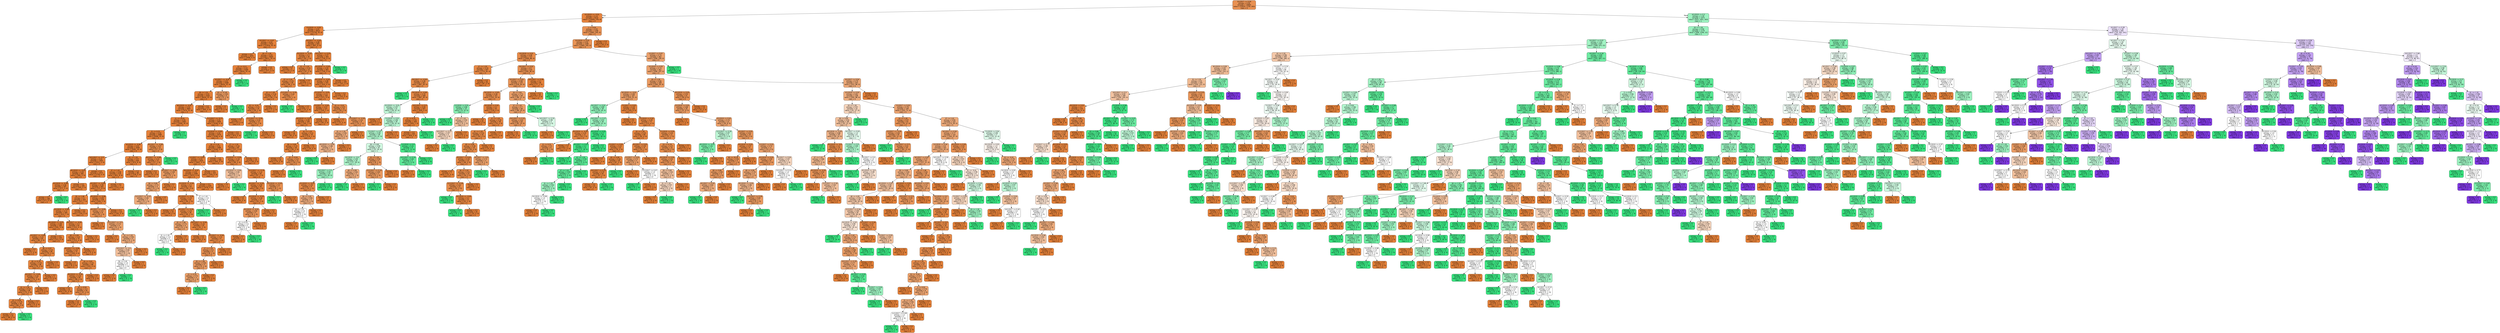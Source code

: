 digraph Tree {
node [shape=box, style="filled, rounded", color="black", fontname=helvetica] ;
edge [fontname=helvetica] ;
0 [label="3/1/2017 <= 0.04\nentropy = 0.59\nsamples = 10683\nvalue = [15024, 1729, 263]\nclass = 0", fillcolor="#e58139de"] ;
1 [label="5/1/2019 <= -0.01\nentropy = 0.14\nsamples = 9210\nvalue = [14409, 278, 0]\nclass = 0", fillcolor="#e58139fa"] ;
0 -> 1 [labeldistance=2.5, labelangle=45, headlabel="True"] ;
2 [label="7/1/2019 <= -0.02\nentropy = 0.03\nsamples = 8014\nvalue = [12726, 33, 0]\nclass = 0", fillcolor="#e58139fe"] ;
1 -> 2 ;
3 [label="4/1/2017 <= -0.07\nentropy = 0.02\nsamples = 7510\nvalue = [11919, 25, 0]\nclass = 0", fillcolor="#e58139fe"] ;
2 -> 3 ;
4 [label="entropy = 0.0\nsamples = 1870\nvalue = [2908, 0, 0]\nclass = 0", fillcolor="#e58139ff"] ;
3 -> 4 ;
5 [label="29 <= 1.35\nentropy = 0.03\nsamples = 5640\nvalue = [9011, 25, 0]\nclass = 0", fillcolor="#e58139fe"] ;
3 -> 5 ;
6 [label="12 <= 12.3\nentropy = 0.03\nsamples = 5269\nvalue = [8434, 25, 0]\nclass = 0", fillcolor="#e58139fe"] ;
5 -> 6 ;
7 [label="5/1/2017 <= -0.02\nentropy = 0.03\nsamples = 5268\nvalue = [8434, 23, 0]\nclass = 0", fillcolor="#e58139fe"] ;
6 -> 7 ;
8 [label="39 <= 1.31\nentropy = 0.03\nsamples = 5262\nvalue = [8429, 22, 0]\nclass = 0", fillcolor="#e58139fe"] ;
7 -> 8 ;
9 [label="8/1/2019 <= -0.02\nentropy = 0.03\nsamples = 4687\nvalue = [7474, 22, 0]\nclass = 0", fillcolor="#e58139fe"] ;
8 -> 9 ;
10 [label="11 <= 20.61\nentropy = 0.04\nsamples = 2082\nvalue = [3308, 16, 0]\nclass = 0", fillcolor="#e58139fe"] ;
9 -> 10 ;
11 [label="21 <= 6.31\nentropy = 0.04\nsamples = 2080\nvalue = [3308, 13, 0]\nclass = 0", fillcolor="#e58139fe"] ;
10 -> 11 ;
12 [label="6/1/2019 <= -0.06\nentropy = 0.03\nsamples = 2058\nvalue = [3281, 10, 0]\nclass = 0", fillcolor="#e58139fe"] ;
11 -> 12 ;
13 [label="10/1/2017 <= -0.3\nentropy = 0.01\nsamples = 1453\nvalue = [2311, 2, 0]\nclass = 0", fillcolor="#e58139ff"] ;
12 -> 13 ;
14 [label="8/1/2019 <= -0.03\nentropy = 0.03\nsamples = 381\nvalue = [582, 2, 0]\nclass = 0", fillcolor="#e58139fe"] ;
13 -> 14 ;
15 [label="4/1/2019 <= -0.06\nentropy = 0.06\nsamples = 187\nvalue = [277, 2, 0]\nclass = 0", fillcolor="#e58139fd"] ;
14 -> 15 ;
16 [label="entropy = 0.0\nsamples = 186\nvalue = [277, 0, 0]\nclass = 0", fillcolor="#e58139ff"] ;
15 -> 16 ;
17 [label="entropy = 0.0\nsamples = 1\nvalue = [0, 2, 0]\nclass = 1", fillcolor="#39e581ff"] ;
15 -> 17 ;
18 [label="entropy = 0.0\nsamples = 194\nvalue = [305, 0, 0]\nclass = 0", fillcolor="#e58139ff"] ;
14 -> 18 ;
19 [label="entropy = 0.0\nsamples = 1072\nvalue = [1729, 0, 0]\nclass = 0", fillcolor="#e58139ff"] ;
13 -> 19 ;
20 [label="31 <= 1.32\nentropy = 0.07\nsamples = 605\nvalue = [970, 8, 0]\nclass = 0", fillcolor="#e58139fd"] ;
12 -> 20 ;
21 [label="37 <= 1.41\nentropy = 0.08\nsamples = 519\nvalue = [831, 8, 0]\nclass = 0", fillcolor="#e58139fd"] ;
20 -> 21 ;
22 [label="4/1/2017 <= -0.06\nentropy = 0.09\nsamples = 442\nvalue = [717, 8, 0]\nclass = 0", fillcolor="#e58139fc"] ;
21 -> 22 ;
23 [label="35 <= 1.46\nentropy = 0.1\nsamples = 324\nvalue = [517, 7, 0]\nclass = 0", fillcolor="#e58139fc"] ;
22 -> 23 ;
24 [label="2/1/2019 <= -0.06\nentropy = 0.12\nsamples = 264\nvalue = [413, 7, 0]\nclass = 0", fillcolor="#e58139fb"] ;
23 -> 24 ;
25 [label="9/1/2019 <= -0.07\nentropy = 0.08\nsamples = 183\nvalue = [291, 3, 0]\nclass = 0", fillcolor="#e58139fc"] ;
24 -> 25 ;
26 [label="5/1/2017 <= -0.06\nentropy = 0.22\nsamples = 50\nvalue = [80, 3, 0]\nclass = 0", fillcolor="#e58139f5"] ;
25 -> 26 ;
27 [label="entropy = 0.0\nsamples = 1\nvalue = [1, 0, 0]\nclass = 0", fillcolor="#e58139ff"] ;
26 -> 27 ;
28 [label="38 <= 4.07\nentropy = 0.23\nsamples = 49\nvalue = [79, 3, 0]\nclass = 0", fillcolor="#e58139f5"] ;
26 -> 28 ;
29 [label="45 <= 6.19\nentropy = 0.23\nsamples = 48\nvalue = [76, 3, 0]\nclass = 0", fillcolor="#e58139f5"] ;
28 -> 29 ;
30 [label="6/1/2017 <= -0.05\nentropy = 0.24\nsamples = 47\nvalue = [74, 3, 0]\nclass = 0", fillcolor="#e58139f5"] ;
29 -> 30 ;
31 [label="41 <= 1.32\nentropy = 0.24\nsamples = 46\nvalue = [73, 3, 0]\nclass = 0", fillcolor="#e58139f5"] ;
30 -> 31 ;
32 [label="19 <= 8.04\nentropy = 0.25\nsamples = 44\nvalue = [68, 3, 0]\nclass = 0", fillcolor="#e58139f4"] ;
31 -> 32 ;
33 [label="entropy = 0.0\nsamples = 42\nvalue = [68, 0, 0]\nclass = 0", fillcolor="#e58139ff"] ;
32 -> 33 ;
34 [label="entropy = 0.0\nsamples = 2\nvalue = [0, 3, 0]\nclass = 1", fillcolor="#39e581ff"] ;
32 -> 34 ;
35 [label="entropy = 0.0\nsamples = 2\nvalue = [5, 0, 0]\nclass = 0", fillcolor="#e58139ff"] ;
31 -> 35 ;
36 [label="entropy = 0.0\nsamples = 1\nvalue = [1, 0, 0]\nclass = 0", fillcolor="#e58139ff"] ;
30 -> 36 ;
37 [label="entropy = 0.0\nsamples = 1\nvalue = [2, 0, 0]\nclass = 0", fillcolor="#e58139ff"] ;
29 -> 37 ;
38 [label="entropy = 0.0\nsamples = 1\nvalue = [3, 0, 0]\nclass = 0", fillcolor="#e58139ff"] ;
28 -> 38 ;
39 [label="entropy = 0.0\nsamples = 133\nvalue = [211, 0, 0]\nclass = 0", fillcolor="#e58139ff"] ;
25 -> 39 ;
40 [label="9/1/2017 <= -0.05\nentropy = 0.2\nsamples = 81\nvalue = [122, 4, 0]\nclass = 0", fillcolor="#e58139f7"] ;
24 -> 40 ;
41 [label="48 <= 4.05\nentropy = 0.22\nsamples = 75\nvalue = [112, 4, 0]\nclass = 0", fillcolor="#e58139f6"] ;
40 -> 41 ;
42 [label="8/1/2017 <= -0.06\nentropy = 0.22\nsamples = 72\nvalue = [109, 4, 0]\nclass = 0", fillcolor="#e58139f6"] ;
41 -> 42 ;
43 [label="entropy = 0.0\nsamples = 4\nvalue = [6, 0, 0]\nclass = 0", fillcolor="#e58139ff"] ;
42 -> 43 ;
44 [label="34 <= 3.61\nentropy = 0.23\nsamples = 68\nvalue = [103, 4, 0]\nclass = 0", fillcolor="#e58139f5"] ;
42 -> 44 ;
45 [label="9/1/2019 <= -0.05\nentropy = 0.24\nsamples = 65\nvalue = [98, 4, 0]\nclass = 0", fillcolor="#e58139f5"] ;
44 -> 45 ;
46 [label="entropy = 0.0\nsamples = 31\nvalue = [51, 0, 0]\nclass = 0", fillcolor="#e58139ff"] ;
45 -> 46 ;
47 [label="19 <= 8.04\nentropy = 0.4\nsamples = 34\nvalue = [47, 4, 0]\nclass = 0", fillcolor="#e58139e9"] ;
45 -> 47 ;
48 [label="entropy = 0.0\nsamples = 32\nvalue = [47, 0, 0]\nclass = 0", fillcolor="#e58139ff"] ;
47 -> 48 ;
49 [label="entropy = 0.0\nsamples = 2\nvalue = [0, 4, 0]\nclass = 1", fillcolor="#39e581ff"] ;
47 -> 49 ;
50 [label="entropy = 0.0\nsamples = 3\nvalue = [5, 0, 0]\nclass = 0", fillcolor="#e58139ff"] ;
44 -> 50 ;
51 [label="entropy = 0.0\nsamples = 3\nvalue = [3, 0, 0]\nclass = 0", fillcolor="#e58139ff"] ;
41 -> 51 ;
52 [label="entropy = 0.0\nsamples = 6\nvalue = [10, 0, 0]\nclass = 0", fillcolor="#e58139ff"] ;
40 -> 52 ;
53 [label="entropy = 0.0\nsamples = 60\nvalue = [104, 0, 0]\nclass = 0", fillcolor="#e58139ff"] ;
23 -> 53 ;
54 [label="9/1/2019 <= -0.08\nentropy = 0.05\nsamples = 118\nvalue = [200, 1, 0]\nclass = 0", fillcolor="#e58139fe"] ;
22 -> 54 ;
55 [label="6/1/2017 <= -0.05\nentropy = 0.5\nsamples = 8\nvalue = [8, 1, 0]\nclass = 0", fillcolor="#e58139df"] ;
54 -> 55 ;
56 [label="entropy = 0.0\nsamples = 3\nvalue = [4, 0, 0]\nclass = 0", fillcolor="#e58139ff"] ;
55 -> 56 ;
57 [label="11/1/2017 <= -0.3\nentropy = 0.72\nsamples = 5\nvalue = [4, 1, 0]\nclass = 0", fillcolor="#e58139bf"] ;
55 -> 57 ;
58 [label="entropy = 0.0\nsamples = 1\nvalue = [1, 0, 0]\nclass = 0", fillcolor="#e58139ff"] ;
57 -> 58 ;
59 [label="41 <= 1.32\nentropy = 0.81\nsamples = 4\nvalue = [3, 1, 0]\nclass = 0", fillcolor="#e58139aa"] ;
57 -> 59 ;
60 [label="10/1/2017 <= -0.1\nentropy = 0.92\nsamples = 3\nvalue = [2, 1, 0]\nclass = 0", fillcolor="#e581397f"] ;
59 -> 60 ;
61 [label="56 <= 2.42\nentropy = 1.0\nsamples = 2\nvalue = [1, 1, 0]\nclass = 0", fillcolor="#e5813900"] ;
60 -> 61 ;
62 [label="entropy = 0.0\nsamples = 1\nvalue = [1, 0, 0]\nclass = 0", fillcolor="#e58139ff"] ;
61 -> 62 ;
63 [label="entropy = 0.0\nsamples = 1\nvalue = [0, 1, 0]\nclass = 1", fillcolor="#39e581ff"] ;
61 -> 63 ;
64 [label="entropy = 0.0\nsamples = 1\nvalue = [1, 0, 0]\nclass = 0", fillcolor="#e58139ff"] ;
60 -> 64 ;
65 [label="entropy = 0.0\nsamples = 1\nvalue = [1, 0, 0]\nclass = 0", fillcolor="#e58139ff"] ;
59 -> 65 ;
66 [label="entropy = 0.0\nsamples = 110\nvalue = [192, 0, 0]\nclass = 0", fillcolor="#e58139ff"] ;
54 -> 66 ;
67 [label="entropy = 0.0\nsamples = 77\nvalue = [114, 0, 0]\nclass = 0", fillcolor="#e58139ff"] ;
21 -> 67 ;
68 [label="entropy = 0.0\nsamples = 86\nvalue = [139, 0, 0]\nclass = 0", fillcolor="#e58139ff"] ;
20 -> 68 ;
69 [label="8/1/2017 <= -0.06\nentropy = 0.47\nsamples = 22\nvalue = [27, 3, 0]\nclass = 0", fillcolor="#e58139e3"] ;
11 -> 69 ;
70 [label="8/1/2017 <= -0.06\nentropy = 0.22\nsamples = 21\nvalue = [27, 1, 0]\nclass = 0", fillcolor="#e58139f6"] ;
69 -> 70 ;
71 [label="entropy = 0.0\nsamples = 16\nvalue = [22, 0, 0]\nclass = 0", fillcolor="#e58139ff"] ;
70 -> 71 ;
72 [label="9/1/2017 <= -0.06\nentropy = 0.65\nsamples = 5\nvalue = [5, 1, 0]\nclass = 0", fillcolor="#e58139cc"] ;
70 -> 72 ;
73 [label="58 <= 0.69\nentropy = 0.72\nsamples = 4\nvalue = [4, 1, 0]\nclass = 0", fillcolor="#e58139bf"] ;
72 -> 73 ;
74 [label="11/1/2017 <= -0.22\nentropy = 0.81\nsamples = 3\nvalue = [3, 1, 0]\nclass = 0", fillcolor="#e58139aa"] ;
73 -> 74 ;
75 [label="entropy = 0.0\nsamples = 1\nvalue = [0, 1, 0]\nclass = 1", fillcolor="#39e581ff"] ;
74 -> 75 ;
76 [label="entropy = 0.0\nsamples = 2\nvalue = [3, 0, 0]\nclass = 0", fillcolor="#e58139ff"] ;
74 -> 76 ;
77 [label="entropy = 0.0\nsamples = 1\nvalue = [1, 0, 0]\nclass = 0", fillcolor="#e58139ff"] ;
73 -> 77 ;
78 [label="entropy = 0.0\nsamples = 1\nvalue = [1, 0, 0]\nclass = 0", fillcolor="#e58139ff"] ;
72 -> 78 ;
79 [label="entropy = 0.0\nsamples = 1\nvalue = [0, 2, 0]\nclass = 1", fillcolor="#39e581ff"] ;
69 -> 79 ;
80 [label="entropy = 0.0\nsamples = 2\nvalue = [0, 3, 0]\nclass = 1", fillcolor="#39e581ff"] ;
10 -> 80 ;
81 [label="11/1/2017 <= -0.17\nentropy = 0.02\nsamples = 2605\nvalue = [4166, 6, 0]\nclass = 0", fillcolor="#e58139ff"] ;
9 -> 81 ;
82 [label="7/1/2019 <= -0.04\nentropy = 0.02\nsamples = 2074\nvalue = [3296, 6, 0]\nclass = 0", fillcolor="#e58139ff"] ;
81 -> 82 ;
83 [label="18 <= 2.19\nentropy = 0.01\nsamples = 1989\nvalue = [3169, 3, 0]\nclass = 0", fillcolor="#e58139ff"] ;
82 -> 83 ;
84 [label="1/1/2017 <= -0.04\nentropy = 0.01\nsamples = 1633\nvalue = [2607, 3, 0]\nclass = 0", fillcolor="#e58139ff"] ;
83 -> 84 ;
85 [label="9/1/2019 <= -0.07\nentropy = 0.02\nsamples = 1308\nvalue = [2073, 3, 0]\nclass = 0", fillcolor="#e58139ff"] ;
84 -> 85 ;
86 [label="2/1/2019 <= -0.04\nentropy = 0.2\nsamples = 63\nvalue = [95, 3, 0]\nclass = 0", fillcolor="#e58139f7"] ;
85 -> 86 ;
87 [label="4/1/2019 <= -0.05\nentropy = 0.15\nsamples = 61\nvalue = [94, 2, 0]\nclass = 0", fillcolor="#e58139fa"] ;
86 -> 87 ;
88 [label="entropy = 0.0\nsamples = 33\nvalue = [49, 0, 0]\nclass = 0", fillcolor="#e58139ff"] ;
87 -> 88 ;
89 [label="6/1/2017 <= -0.05\nentropy = 0.25\nsamples = 28\nvalue = [45, 2, 0]\nclass = 0", fillcolor="#e58139f4"] ;
87 -> 89 ;
90 [label="35 <= 1.46\nentropy = 0.72\nsamples = 4\nvalue = [4, 1, 0]\nclass = 0", fillcolor="#e58139bf"] ;
89 -> 90 ;
91 [label="31 <= 1.32\nentropy = 1.0\nsamples = 2\nvalue = [1, 1, 0]\nclass = 0", fillcolor="#e5813900"] ;
90 -> 91 ;
92 [label="entropy = 0.0\nsamples = 1\nvalue = [0, 1, 0]\nclass = 1", fillcolor="#39e581ff"] ;
91 -> 92 ;
93 [label="entropy = 0.0\nsamples = 1\nvalue = [1, 0, 0]\nclass = 0", fillcolor="#e58139ff"] ;
91 -> 93 ;
94 [label="entropy = 0.0\nsamples = 2\nvalue = [3, 0, 0]\nclass = 0", fillcolor="#e58139ff"] ;
90 -> 94 ;
95 [label="10/1/2017 <= -0.04\nentropy = 0.16\nsamples = 24\nvalue = [41, 1, 0]\nclass = 0", fillcolor="#e58139f9"] ;
89 -> 95 ;
96 [label="entropy = 0.0\nsamples = 15\nvalue = [24, 0, 0]\nclass = 0", fillcolor="#e58139ff"] ;
95 -> 96 ;
97 [label="4/1/2017 <= -0.04\nentropy = 0.31\nsamples = 9\nvalue = [17, 1, 0]\nclass = 0", fillcolor="#e58139f0"] ;
95 -> 97 ;
98 [label="27 <= 1.33\nentropy = 0.5\nsamples = 5\nvalue = [8, 1, 0]\nclass = 0", fillcolor="#e58139df"] ;
97 -> 98 ;
99 [label="35 <= 1.46\nentropy = 0.65\nsamples = 4\nvalue = [5, 1, 0]\nclass = 0", fillcolor="#e58139cc"] ;
98 -> 99 ;
100 [label="21 <= 6.31\nentropy = 0.72\nsamples = 3\nvalue = [4, 1, 0]\nclass = 0", fillcolor="#e58139bf"] ;
99 -> 100 ;
101 [label="entropy = 0.0\nsamples = 2\nvalue = [4, 0, 0]\nclass = 0", fillcolor="#e58139ff"] ;
100 -> 101 ;
102 [label="entropy = 0.0\nsamples = 1\nvalue = [0, 1, 0]\nclass = 1", fillcolor="#39e581ff"] ;
100 -> 102 ;
103 [label="entropy = 0.0\nsamples = 1\nvalue = [1, 0, 0]\nclass = 0", fillcolor="#e58139ff"] ;
99 -> 103 ;
104 [label="entropy = 0.0\nsamples = 1\nvalue = [3, 0, 0]\nclass = 0", fillcolor="#e58139ff"] ;
98 -> 104 ;
105 [label="entropy = 0.0\nsamples = 4\nvalue = [9, 0, 0]\nclass = 0", fillcolor="#e58139ff"] ;
97 -> 105 ;
106 [label="37 <= 1.41\nentropy = 1.0\nsamples = 2\nvalue = [1, 1, 0]\nclass = 0", fillcolor="#e5813900"] ;
86 -> 106 ;
107 [label="entropy = 0.0\nsamples = 1\nvalue = [0, 1, 0]\nclass = 1", fillcolor="#39e581ff"] ;
106 -> 107 ;
108 [label="entropy = 0.0\nsamples = 1\nvalue = [1, 0, 0]\nclass = 0", fillcolor="#e58139ff"] ;
106 -> 108 ;
109 [label="entropy = 0.0\nsamples = 1245\nvalue = [1978, 0, 0]\nclass = 0", fillcolor="#e58139ff"] ;
85 -> 109 ;
110 [label="entropy = 0.0\nsamples = 325\nvalue = [534, 0, 0]\nclass = 0", fillcolor="#e58139ff"] ;
84 -> 110 ;
111 [label="entropy = 0.0\nsamples = 356\nvalue = [562, 0, 0]\nclass = 0", fillcolor="#e58139ff"] ;
83 -> 111 ;
112 [label="27 <= 1.33\nentropy = 0.16\nsamples = 85\nvalue = [127, 3, 0]\nclass = 0", fillcolor="#e58139f9"] ;
82 -> 112 ;
113 [label="1/1/2019 <= -0.04\nentropy = 0.19\nsamples = 67\nvalue = [99, 3, 0]\nclass = 0", fillcolor="#e58139f7"] ;
112 -> 113 ;
114 [label="2/1/2019 <= -0.04\nentropy = 0.92\nsamples = 2\nvalue = [2, 1, 0]\nclass = 0", fillcolor="#e581397f"] ;
113 -> 114 ;
115 [label="entropy = 0.0\nsamples = 1\nvalue = [2, 0, 0]\nclass = 0", fillcolor="#e58139ff"] ;
114 -> 115 ;
116 [label="entropy = 0.0\nsamples = 1\nvalue = [0, 1, 0]\nclass = 1", fillcolor="#39e581ff"] ;
114 -> 116 ;
117 [label="11/1/2017 <= -0.19\nentropy = 0.14\nsamples = 65\nvalue = [97, 2, 0]\nclass = 0", fillcolor="#e58139fa"] ;
113 -> 117 ;
118 [label="8/1/2017 <= -0.03\nentropy = 0.09\nsamples = 58\nvalue = [89, 1, 0]\nclass = 0", fillcolor="#e58139fc"] ;
117 -> 118 ;
119 [label="entropy = 0.0\nsamples = 31\nvalue = [54, 0, 0]\nclass = 0", fillcolor="#e58139ff"] ;
118 -> 119 ;
120 [label="5/1/2019 <= -0.03\nentropy = 0.18\nsamples = 27\nvalue = [35, 1, 0]\nclass = 0", fillcolor="#e58139f8"] ;
118 -> 120 ;
121 [label="9/1/2019 <= -0.01\nentropy = 0.59\nsamples = 5\nvalue = [6, 1, 0]\nclass = 0", fillcolor="#e58139d4"] ;
120 -> 121 ;
122 [label="21 <= 6.31\nentropy = 1.0\nsamples = 2\nvalue = [1, 1, 0]\nclass = 0", fillcolor="#e5813900"] ;
121 -> 122 ;
123 [label="entropy = 0.0\nsamples = 1\nvalue = [1, 0, 0]\nclass = 0", fillcolor="#e58139ff"] ;
122 -> 123 ;
124 [label="entropy = 0.0\nsamples = 1\nvalue = [0, 1, 0]\nclass = 1", fillcolor="#39e581ff"] ;
122 -> 124 ;
125 [label="entropy = 0.0\nsamples = 3\nvalue = [5, 0, 0]\nclass = 0", fillcolor="#e58139ff"] ;
121 -> 125 ;
126 [label="entropy = 0.0\nsamples = 22\nvalue = [29, 0, 0]\nclass = 0", fillcolor="#e58139ff"] ;
120 -> 126 ;
127 [label="4/1/2019 <= -0.03\nentropy = 0.5\nsamples = 7\nvalue = [8, 1, 0]\nclass = 0", fillcolor="#e58139df"] ;
117 -> 127 ;
128 [label="entropy = 0.0\nsamples = 1\nvalue = [0, 1, 0]\nclass = 1", fillcolor="#39e581ff"] ;
127 -> 128 ;
129 [label="entropy = 0.0\nsamples = 6\nvalue = [8, 0, 0]\nclass = 0", fillcolor="#e58139ff"] ;
127 -> 129 ;
130 [label="entropy = 0.0\nsamples = 18\nvalue = [28, 0, 0]\nclass = 0", fillcolor="#e58139ff"] ;
112 -> 130 ;
131 [label="entropy = 0.0\nsamples = 531\nvalue = [870, 0, 0]\nclass = 0", fillcolor="#e58139ff"] ;
81 -> 131 ;
132 [label="entropy = 0.0\nsamples = 575\nvalue = [955, 0, 0]\nclass = 0", fillcolor="#e58139ff"] ;
8 -> 132 ;
133 [label="20 <= 37.65\nentropy = 0.65\nsamples = 6\nvalue = [5, 1, 0]\nclass = 0", fillcolor="#e58139cc"] ;
7 -> 133 ;
134 [label="entropy = 0.0\nsamples = 5\nvalue = [5, 0, 0]\nclass = 0", fillcolor="#e58139ff"] ;
133 -> 134 ;
135 [label="entropy = 0.0\nsamples = 1\nvalue = [0, 1, 0]\nclass = 1", fillcolor="#39e581ff"] ;
133 -> 135 ;
136 [label="entropy = 0.0\nsamples = 1\nvalue = [0, 2, 0]\nclass = 1", fillcolor="#39e581ff"] ;
6 -> 136 ;
137 [label="entropy = 0.0\nsamples = 371\nvalue = [577, 0, 0]\nclass = 0", fillcolor="#e58139ff"] ;
5 -> 137 ;
138 [label="3/1/2017 <= -0.02\nentropy = 0.08\nsamples = 504\nvalue = [807, 8, 0]\nclass = 0", fillcolor="#e58139fc"] ;
2 -> 138 ;
139 [label="3/1/2019 <= -0.02\nentropy = 0.2\nsamples = 40\nvalue = [62, 2, 0]\nclass = 0", fillcolor="#e58139f7"] ;
138 -> 139 ;
140 [label="entropy = 0.0\nsamples = 9\nvalue = [15, 0, 0]\nclass = 0", fillcolor="#e58139ff"] ;
139 -> 140 ;
141 [label="41 <= 1.32\nentropy = 0.25\nsamples = 31\nvalue = [47, 2, 0]\nclass = 0", fillcolor="#e58139f4"] ;
139 -> 141 ;
142 [label="37 <= 1.41\nentropy = 0.25\nsamples = 30\nvalue = [46, 2, 0]\nclass = 0", fillcolor="#e58139f4"] ;
141 -> 142 ;
143 [label="33 <= 1.35\nentropy = 0.18\nsamples = 23\nvalue = [36, 1, 0]\nclass = 0", fillcolor="#e58139f8"] ;
142 -> 143 ;
144 [label="52 <= -0.41\nentropy = 0.21\nsamples = 19\nvalue = [29, 1, 0]\nclass = 0", fillcolor="#e58139f6"] ;
143 -> 144 ;
145 [label="entropy = 0.0\nsamples = 7\nvalue = [13, 0, 0]\nclass = 0", fillcolor="#e58139ff"] ;
144 -> 145 ;
146 [label="11/1/2017 <= -0.34\nentropy = 0.32\nsamples = 12\nvalue = [16, 1, 0]\nclass = 0", fillcolor="#e58139ef"] ;
144 -> 146 ;
147 [label="entropy = 0.0\nsamples = 1\nvalue = [0, 1, 0]\nclass = 1", fillcolor="#39e581ff"] ;
146 -> 147 ;
148 [label="entropy = 0.0\nsamples = 11\nvalue = [16, 0, 0]\nclass = 0", fillcolor="#e58139ff"] ;
146 -> 148 ;
149 [label="entropy = 0.0\nsamples = 4\nvalue = [7, 0, 0]\nclass = 0", fillcolor="#e58139ff"] ;
143 -> 149 ;
150 [label="11/1/2017 <= -0.29\nentropy = 0.44\nsamples = 7\nvalue = [10, 1, 0]\nclass = 0", fillcolor="#e58139e6"] ;
142 -> 150 ;
151 [label="entropy = 0.0\nsamples = 1\nvalue = [0, 1, 0]\nclass = 1", fillcolor="#39e581ff"] ;
150 -> 151 ;
152 [label="entropy = 0.0\nsamples = 6\nvalue = [10, 0, 0]\nclass = 0", fillcolor="#e58139ff"] ;
150 -> 152 ;
153 [label="entropy = 0.0\nsamples = 1\nvalue = [1, 0, 0]\nclass = 0", fillcolor="#e58139ff"] ;
141 -> 153 ;
154 [label="10/1/2017 <= 0.53\nentropy = 0.07\nsamples = 464\nvalue = [745, 6, 0]\nclass = 0", fillcolor="#e58139fd"] ;
138 -> 154 ;
155 [label="3/1/2019 <= -0.02\nentropy = 0.05\nsamples = 463\nvalue = [745, 4, 0]\nclass = 0", fillcolor="#e58139fe"] ;
154 -> 155 ;
156 [label="9/1/2019 <= -0.01\nentropy = 0.08\nsamples = 254\nvalue = [424, 4, 0]\nclass = 0", fillcolor="#e58139fd"] ;
155 -> 156 ;
157 [label="2/1/2019 <= -0.02\nentropy = 0.11\nsamples = 162\nvalue = [271, 4, 0]\nclass = 0", fillcolor="#e58139fb"] ;
156 -> 157 ;
158 [label="7/1/2017 <= -0.02\nentropy = 0.07\nsamples = 147\nvalue = [245, 2, 0]\nclass = 0", fillcolor="#e58139fd"] ;
157 -> 158 ;
159 [label="9/1/2019 <= -0.01\nentropy = 0.09\nsamples = 109\nvalue = [181, 2, 0]\nclass = 0", fillcolor="#e58139fc"] ;
158 -> 159 ;
160 [label="entropy = 0.0\nsamples = 39\nvalue = [65, 0, 0]\nclass = 0", fillcolor="#e58139ff"] ;
159 -> 160 ;
161 [label="41 <= 1.32\nentropy = 0.12\nsamples = 70\nvalue = [116, 2, 0]\nclass = 0", fillcolor="#e58139fb"] ;
159 -> 161 ;
162 [label="58 <= 0.69\nentropy = 0.15\nsamples = 56\nvalue = [92, 2, 0]\nclass = 0", fillcolor="#e58139f9"] ;
161 -> 162 ;
163 [label="entropy = 0.0\nsamples = 44\nvalue = [74, 0, 0]\nclass = 0", fillcolor="#e58139ff"] ;
162 -> 163 ;
164 [label="19 <= 8.04\nentropy = 0.47\nsamples = 12\nvalue = [18, 2, 0]\nclass = 0", fillcolor="#e58139e3"] ;
162 -> 164 ;
165 [label="entropy = 0.0\nsamples = 11\nvalue = [18, 0, 0]\nclass = 0", fillcolor="#e58139ff"] ;
164 -> 165 ;
166 [label="entropy = 0.0\nsamples = 1\nvalue = [0, 2, 0]\nclass = 1", fillcolor="#39e581ff"] ;
164 -> 166 ;
167 [label="entropy = 0.0\nsamples = 14\nvalue = [24, 0, 0]\nclass = 0", fillcolor="#e58139ff"] ;
161 -> 167 ;
168 [label="entropy = 0.0\nsamples = 38\nvalue = [64, 0, 0]\nclass = 0", fillcolor="#e58139ff"] ;
158 -> 168 ;
169 [label="52 <= -0.41\nentropy = 0.37\nsamples = 15\nvalue = [26, 2, 0]\nclass = 0", fillcolor="#e58139eb"] ;
157 -> 169 ;
170 [label="entropy = 0.0\nsamples = 7\nvalue = [12, 0, 0]\nclass = 0", fillcolor="#e58139ff"] ;
169 -> 170 ;
171 [label="11/1/2017 <= -0.03\nentropy = 0.54\nsamples = 8\nvalue = [14, 2, 0]\nclass = 0", fillcolor="#e58139db"] ;
169 -> 171 ;
172 [label="31 <= 1.32\nentropy = 0.81\nsamples = 4\nvalue = [6, 2, 0]\nclass = 0", fillcolor="#e58139aa"] ;
171 -> 172 ;
173 [label="9/1/2019 <= -0.05\nentropy = 0.86\nsamples = 3\nvalue = [5, 2, 0]\nclass = 0", fillcolor="#e5813999"] ;
172 -> 173 ;
174 [label="entropy = 0.0\nsamples = 1\nvalue = [0, 2, 0]\nclass = 1", fillcolor="#39e581ff"] ;
173 -> 174 ;
175 [label="entropy = 0.0\nsamples = 2\nvalue = [5, 0, 0]\nclass = 0", fillcolor="#e58139ff"] ;
173 -> 175 ;
176 [label="entropy = 0.0\nsamples = 1\nvalue = [1, 0, 0]\nclass = 0", fillcolor="#e58139ff"] ;
172 -> 176 ;
177 [label="entropy = 0.0\nsamples = 4\nvalue = [8, 0, 0]\nclass = 0", fillcolor="#e58139ff"] ;
171 -> 177 ;
178 [label="entropy = 0.0\nsamples = 92\nvalue = [153, 0, 0]\nclass = 0", fillcolor="#e58139ff"] ;
156 -> 178 ;
179 [label="entropy = 0.0\nsamples = 209\nvalue = [321, 0, 0]\nclass = 0", fillcolor="#e58139ff"] ;
155 -> 179 ;
180 [label="entropy = 0.0\nsamples = 1\nvalue = [0, 2, 0]\nclass = 1", fillcolor="#39e581ff"] ;
154 -> 180 ;
181 [label="1 <= 8.04\nentropy = 0.55\nsamples = 1196\nvalue = [1683, 245, 0]\nclass = 0", fillcolor="#e58139da"] ;
1 -> 181 ;
182 [label="5/1/2019 <= 0.01\nentropy = 0.55\nsamples = 1185\nvalue = [1665, 245, 0]\nclass = 0", fillcolor="#e58139d9"] ;
181 -> 182 ;
183 [label="3/1/2019 <= 0.01\nentropy = 0.38\nsamples = 723\nvalue = [1069, 86, 0]\nclass = 0", fillcolor="#e58139ea"] ;
182 -> 183 ;
184 [label="27 <= 1.33\nentropy = 0.33\nsamples = 507\nvalue = [774, 50, 0]\nclass = 0", fillcolor="#e58139ef"] ;
183 -> 184 ;
185 [label="8/1/2017 <= -0.04\nentropy = 0.36\nsamples = 451\nvalue = [687, 50, 0]\nclass = 0", fillcolor="#e58139ec"] ;
184 -> 185 ;
186 [label="entropy = 0.0\nsamples = 3\nvalue = [0, 5, 0]\nclass = 1", fillcolor="#39e581ff"] ;
185 -> 186 ;
187 [label="9/1/2019 <= -0.06\nentropy = 0.33\nsamples = 448\nvalue = [687, 45, 0]\nclass = 0", fillcolor="#e58139ee"] ;
185 -> 187 ;
188 [label="5/1/2019 <= -0.01\nentropy = 0.97\nsamples = 41\nvalue = [28, 41, 0]\nclass = 1", fillcolor="#39e58151"] ;
187 -> 188 ;
189 [label="entropy = 0.0\nsamples = 2\nvalue = [2, 0, 0]\nclass = 0", fillcolor="#e58139ff"] ;
188 -> 189 ;
190 [label="7/1/2019 <= 0.01\nentropy = 0.96\nsamples = 39\nvalue = [26, 41, 0]\nclass = 1", fillcolor="#39e5815d"] ;
188 -> 190 ;
191 [label="2/1/2017 <= 0.0\nentropy = 0.95\nsamples = 38\nvalue = [24, 41, 0]\nclass = 1", fillcolor="#39e5816a"] ;
190 -> 191 ;
192 [label="58 <= 0.69\nentropy = 0.99\nsamples = 30\nvalue = [23, 30, 0]\nclass = 1", fillcolor="#39e5813b"] ;
191 -> 192 ;
193 [label="8/1/2019 <= -0.0\nentropy = 0.95\nsamples = 26\nvalue = [17, 29, 0]\nclass = 1", fillcolor="#39e5816a"] ;
192 -> 193 ;
194 [label="10/1/2017 <= 0.3\nentropy = 0.92\nsamples = 24\nvalue = [14, 28, 0]\nclass = 1", fillcolor="#39e5817f"] ;
193 -> 194 ;
195 [label="2/1/2019 <= -0.01\nentropy = 0.35\nsamples = 9\nvalue = [14, 1, 0]\nclass = 0", fillcolor="#e58139ed"] ;
194 -> 195 ;
196 [label="56 <= 2.42\nentropy = 0.81\nsamples = 3\nvalue = [3, 1, 0]\nclass = 0", fillcolor="#e58139aa"] ;
195 -> 196 ;
197 [label="39 <= 1.31\nentropy = 1.0\nsamples = 2\nvalue = [1, 1, 0]\nclass = 0", fillcolor="#e5813900"] ;
196 -> 197 ;
198 [label="entropy = 0.0\nsamples = 1\nvalue = [1, 0, 0]\nclass = 0", fillcolor="#e58139ff"] ;
197 -> 198 ;
199 [label="entropy = 0.0\nsamples = 1\nvalue = [0, 1, 0]\nclass = 1", fillcolor="#39e581ff"] ;
197 -> 199 ;
200 [label="entropy = 0.0\nsamples = 1\nvalue = [2, 0, 0]\nclass = 0", fillcolor="#e58139ff"] ;
196 -> 200 ;
201 [label="entropy = 0.0\nsamples = 6\nvalue = [11, 0, 0]\nclass = 0", fillcolor="#e58139ff"] ;
195 -> 201 ;
202 [label="entropy = 0.0\nsamples = 15\nvalue = [0, 27, 0]\nclass = 1", fillcolor="#39e581ff"] ;
194 -> 202 ;
203 [label="49 <= 4.09\nentropy = 0.81\nsamples = 2\nvalue = [3, 1, 0]\nclass = 0", fillcolor="#e58139aa"] ;
193 -> 203 ;
204 [label="entropy = 0.0\nsamples = 1\nvalue = [0, 1, 0]\nclass = 1", fillcolor="#39e581ff"] ;
203 -> 204 ;
205 [label="entropy = 0.0\nsamples = 1\nvalue = [3, 0, 0]\nclass = 0", fillcolor="#e58139ff"] ;
203 -> 205 ;
206 [label="33 <= 1.35\nentropy = 0.59\nsamples = 4\nvalue = [6, 1, 0]\nclass = 0", fillcolor="#e58139d4"] ;
192 -> 206 ;
207 [label="11/1/2017 <= 0.15\nentropy = 0.65\nsamples = 3\nvalue = [5, 1, 0]\nclass = 0", fillcolor="#e58139cc"] ;
206 -> 207 ;
208 [label="entropy = 0.0\nsamples = 1\nvalue = [0, 1, 0]\nclass = 1", fillcolor="#39e581ff"] ;
207 -> 208 ;
209 [label="entropy = 0.0\nsamples = 2\nvalue = [5, 0, 0]\nclass = 0", fillcolor="#e58139ff"] ;
207 -> 209 ;
210 [label="entropy = 0.0\nsamples = 1\nvalue = [1, 0, 0]\nclass = 0", fillcolor="#e58139ff"] ;
206 -> 210 ;
211 [label="1/1/2019 <= 0.0\nentropy = 0.41\nsamples = 8\nvalue = [1, 11, 0]\nclass = 1", fillcolor="#39e581e8"] ;
191 -> 211 ;
212 [label="10/1/2017 <= 0.24\nentropy = 0.65\nsamples = 3\nvalue = [1, 5, 0]\nclass = 1", fillcolor="#39e581cc"] ;
211 -> 212 ;
213 [label="entropy = 0.0\nsamples = 1\nvalue = [1, 0, 0]\nclass = 0", fillcolor="#e58139ff"] ;
212 -> 213 ;
214 [label="entropy = 0.0\nsamples = 2\nvalue = [0, 5, 0]\nclass = 1", fillcolor="#39e581ff"] ;
212 -> 214 ;
215 [label="entropy = 0.0\nsamples = 5\nvalue = [0, 6, 0]\nclass = 1", fillcolor="#39e581ff"] ;
211 -> 215 ;
216 [label="entropy = 0.0\nsamples = 1\nvalue = [2, 0, 0]\nclass = 0", fillcolor="#e58139ff"] ;
190 -> 216 ;
217 [label="10/1/2017 <= 0.3\nentropy = 0.05\nsamples = 407\nvalue = [659, 4, 0]\nclass = 0", fillcolor="#e58139fd"] ;
187 -> 217 ;
218 [label="21 <= 6.31\nentropy = 0.02\nsamples = 404\nvalue = [659, 1, 0]\nclass = 0", fillcolor="#e58139ff"] ;
217 -> 218 ;
219 [label="entropy = 0.0\nsamples = 403\nvalue = [659, 0, 0]\nclass = 0", fillcolor="#e58139ff"] ;
218 -> 219 ;
220 [label="entropy = 0.0\nsamples = 1\nvalue = [0, 1, 0]\nclass = 1", fillcolor="#39e581ff"] ;
218 -> 220 ;
221 [label="entropy = 0.0\nsamples = 3\nvalue = [0, 3, 0]\nclass = 1", fillcolor="#39e581ff"] ;
217 -> 221 ;
222 [label="entropy = 0.0\nsamples = 56\nvalue = [87, 0, 0]\nclass = 0", fillcolor="#e58139ff"] ;
184 -> 222 ;
223 [label="8/1/2017 <= 0.01\nentropy = 0.5\nsamples = 216\nvalue = [295, 36, 0]\nclass = 0", fillcolor="#e58139e0"] ;
183 -> 223 ;
224 [label="5/1/2017 <= 0.01\nentropy = 0.58\nsamples = 170\nvalue = [218, 35, 0]\nclass = 0", fillcolor="#e58139d6"] ;
223 -> 224 ;
225 [label="9/1/2019 <= -0.05\nentropy = 0.46\nsamples = 101\nvalue = [132, 14, 0]\nclass = 0", fillcolor="#e58139e4"] ;
224 -> 225 ;
226 [label="1/1/2019 <= 0.01\nentropy = 0.86\nsamples = 10\nvalue = [4, 10, 0]\nclass = 1", fillcolor="#39e58199"] ;
225 -> 226 ;
227 [label="entropy = 0.0\nsamples = 5\nvalue = [0, 8, 0]\nclass = 1", fillcolor="#39e581ff"] ;
226 -> 227 ;
228 [label="37 <= 1.41\nentropy = 0.92\nsamples = 5\nvalue = [4, 2, 0]\nclass = 0", fillcolor="#e581397f"] ;
226 -> 228 ;
229 [label="10/1/2017 <= 0.27\nentropy = 0.97\nsamples = 4\nvalue = [3, 2, 0]\nclass = 0", fillcolor="#e5813955"] ;
228 -> 229 ;
230 [label="entropy = 0.0\nsamples = 2\nvalue = [3, 0, 0]\nclass = 0", fillcolor="#e58139ff"] ;
229 -> 230 ;
231 [label="entropy = 0.0\nsamples = 2\nvalue = [0, 2, 0]\nclass = 1", fillcolor="#39e581ff"] ;
229 -> 231 ;
232 [label="entropy = 0.0\nsamples = 1\nvalue = [1, 0, 0]\nclass = 0", fillcolor="#e58139ff"] ;
228 -> 232 ;
233 [label="5/1/2019 <= 0.01\nentropy = 0.2\nsamples = 91\nvalue = [128, 4, 0]\nclass = 0", fillcolor="#e58139f7"] ;
225 -> 233 ;
234 [label="entropy = 0.0\nsamples = 42\nvalue = [52, 0, 0]\nclass = 0", fillcolor="#e58139ff"] ;
233 -> 234 ;
235 [label="37 <= 1.41\nentropy = 0.29\nsamples = 49\nvalue = [76, 4, 0]\nclass = 0", fillcolor="#e58139f2"] ;
233 -> 235 ;
236 [label="41 <= 1.32\nentropy = 0.32\nsamples = 42\nvalue = [64, 4, 0]\nclass = 0", fillcolor="#e58139ef"] ;
235 -> 236 ;
237 [label="49 <= 4.09\nentropy = 0.38\nsamples = 34\nvalue = [50, 4, 0]\nclass = 0", fillcolor="#e58139eb"] ;
236 -> 237 ;
238 [label="5/1/2017 <= 0.01\nentropy = 0.33\nsamples = 31\nvalue = [46, 3, 0]\nclass = 0", fillcolor="#e58139ee"] ;
237 -> 238 ;
239 [label="entropy = 0.0\nsamples = 7\nvalue = [12, 0, 0]\nclass = 0", fillcolor="#e58139ff"] ;
238 -> 239 ;
240 [label="56 <= 2.42\nentropy = 0.41\nsamples = 24\nvalue = [34, 3, 0]\nclass = 0", fillcolor="#e58139e9"] ;
238 -> 240 ;
241 [label="11/1/2017 <= -0.18\nentropy = 0.42\nsamples = 22\nvalue = [32, 3, 0]\nclass = 0", fillcolor="#e58139e7"] ;
240 -> 241 ;
242 [label="entropy = 0.0\nsamples = 1\nvalue = [0, 2, 0]\nclass = 1", fillcolor="#39e581ff"] ;
241 -> 242 ;
243 [label="9/1/2019 <= -0.04\nentropy = 0.2\nsamples = 21\nvalue = [32, 1, 0]\nclass = 0", fillcolor="#e58139f7"] ;
241 -> 243 ;
244 [label="entropy = 0.0\nsamples = 1\nvalue = [0, 1, 0]\nclass = 1", fillcolor="#39e581ff"] ;
243 -> 244 ;
245 [label="entropy = 0.0\nsamples = 20\nvalue = [32, 0, 0]\nclass = 0", fillcolor="#e58139ff"] ;
243 -> 245 ;
246 [label="entropy = 0.0\nsamples = 2\nvalue = [2, 0, 0]\nclass = 0", fillcolor="#e58139ff"] ;
240 -> 246 ;
247 [label="9/1/2017 <= -0.0\nentropy = 0.72\nsamples = 3\nvalue = [4, 1, 0]\nclass = 0", fillcolor="#e58139bf"] ;
237 -> 247 ;
248 [label="entropy = 0.0\nsamples = 1\nvalue = [0, 1, 0]\nclass = 1", fillcolor="#39e581ff"] ;
247 -> 248 ;
249 [label="entropy = 0.0\nsamples = 2\nvalue = [4, 0, 0]\nclass = 0", fillcolor="#e58139ff"] ;
247 -> 249 ;
250 [label="entropy = 0.0\nsamples = 8\nvalue = [14, 0, 0]\nclass = 0", fillcolor="#e58139ff"] ;
236 -> 250 ;
251 [label="entropy = 0.0\nsamples = 7\nvalue = [12, 0, 0]\nclass = 0", fillcolor="#e58139ff"] ;
235 -> 251 ;
252 [label="34 <= 3.61\nentropy = 0.71\nsamples = 69\nvalue = [86, 21, 0]\nclass = 0", fillcolor="#e58139c1"] ;
224 -> 252 ;
253 [label="37 <= 1.41\nentropy = 0.7\nsamples = 68\nvalue = [86, 20, 0]\nclass = 0", fillcolor="#e58139c4"] ;
252 -> 253 ;
254 [label="10/1/2017 <= 0.31\nentropy = 0.62\nsamples = 64\nvalue = [82, 15, 0]\nclass = 0", fillcolor="#e58139d0"] ;
253 -> 254 ;
255 [label="entropy = 0.0\nsamples = 53\nvalue = [82, 0, 0]\nclass = 0", fillcolor="#e58139ff"] ;
254 -> 255 ;
256 [label="entropy = 0.0\nsamples = 11\nvalue = [0, 15, 0]\nclass = 1", fillcolor="#39e581ff"] ;
254 -> 256 ;
257 [label="10/1/2017 <= 0.33\nentropy = 0.99\nsamples = 4\nvalue = [4, 5, 0]\nclass = 1", fillcolor="#39e58133"] ;
253 -> 257 ;
258 [label="entropy = 0.0\nsamples = 2\nvalue = [4, 0, 0]\nclass = 0", fillcolor="#e58139ff"] ;
257 -> 258 ;
259 [label="entropy = 0.0\nsamples = 2\nvalue = [0, 5, 0]\nclass = 1", fillcolor="#39e581ff"] ;
257 -> 259 ;
260 [label="entropy = 0.0\nsamples = 1\nvalue = [0, 1, 0]\nclass = 1", fillcolor="#39e581ff"] ;
252 -> 260 ;
261 [label="10/1/2017 <= 0.39\nentropy = 0.1\nsamples = 46\nvalue = [77, 1, 0]\nclass = 0", fillcolor="#e58139fc"] ;
223 -> 261 ;
262 [label="entropy = 0.0\nsamples = 45\nvalue = [77, 0, 0]\nclass = 0", fillcolor="#e58139ff"] ;
261 -> 262 ;
263 [label="entropy = 0.0\nsamples = 1\nvalue = [0, 1, 0]\nclass = 1", fillcolor="#39e581ff"] ;
261 -> 263 ;
264 [label="1/1/2017 <= 0.07\nentropy = 0.74\nsamples = 462\nvalue = [596, 159, 0]\nclass = 0", fillcolor="#e58139bb"] ;
182 -> 264 ;
265 [label="5/1/2019 <= 0.03\nentropy = 0.74\nsamples = 461\nvalue = [596, 157, 0]\nclass = 0", fillcolor="#e58139bc"] ;
264 -> 265 ;
266 [label="29 <= 1.35\nentropy = 0.66\nsamples = 208\nvalue = [284, 59, 0]\nclass = 0", fillcolor="#e58139ca"] ;
265 -> 266 ;
267 [label="9/1/2019 <= -0.02\nentropy = 0.69\nsamples = 167\nvalue = [225, 51, 0]\nclass = 0", fillcolor="#e58139c5"] ;
266 -> 267 ;
268 [label="8/1/2017 <= 0.02\nentropy = 0.89\nsamples = 39\nvalue = [20, 45, 0]\nclass = 1", fillcolor="#39e5818e"] ;
267 -> 268 ;
269 [label="entropy = 0.0\nsamples = 3\nvalue = [0, 4, 0]\nclass = 1", fillcolor="#39e581ff"] ;
268 -> 269 ;
270 [label="10/1/2017 <= 0.27\nentropy = 0.91\nsamples = 36\nvalue = [20, 41, 0]\nclass = 1", fillcolor="#39e58183"] ;
268 -> 270 ;
271 [label="9/1/2019 <= -0.05\nentropy = 0.29\nsamples = 12\nvalue = [19, 1, 0]\nclass = 0", fillcolor="#e58139f2"] ;
270 -> 271 ;
272 [label="21 <= 6.31\nentropy = 0.5\nsamples = 6\nvalue = [8, 1, 0]\nclass = 0", fillcolor="#e58139df"] ;
271 -> 272 ;
273 [label="entropy = 0.0\nsamples = 5\nvalue = [8, 0, 0]\nclass = 0", fillcolor="#e58139ff"] ;
272 -> 273 ;
274 [label="entropy = 0.0\nsamples = 1\nvalue = [0, 1, 0]\nclass = 1", fillcolor="#39e581ff"] ;
272 -> 274 ;
275 [label="entropy = 0.0\nsamples = 6\nvalue = [11, 0, 0]\nclass = 0", fillcolor="#e58139ff"] ;
271 -> 275 ;
276 [label="6/1/2019 <= 0.02\nentropy = 0.17\nsamples = 24\nvalue = [1, 40, 0]\nclass = 1", fillcolor="#39e581f9"] ;
270 -> 276 ;
277 [label="9/1/2017 <= 0.02\nentropy = 0.3\nsamples = 12\nvalue = [1, 18, 0]\nclass = 1", fillcolor="#39e581f1"] ;
276 -> 277 ;
278 [label="entropy = 0.0\nsamples = 7\nvalue = [0, 12, 0]\nclass = 1", fillcolor="#39e581ff"] ;
277 -> 278 ;
279 [label="41 <= 1.32\nentropy = 0.59\nsamples = 5\nvalue = [1, 6, 0]\nclass = 1", fillcolor="#39e581d4"] ;
277 -> 279 ;
280 [label="37 <= 1.41\nentropy = 0.65\nsamples = 4\nvalue = [1, 5, 0]\nclass = 1", fillcolor="#39e581cc"] ;
279 -> 280 ;
281 [label="31 <= 1.32\nentropy = 0.92\nsamples = 3\nvalue = [1, 2, 0]\nclass = 1", fillcolor="#39e5817f"] ;
280 -> 281 ;
282 [label="9/1/2019 <= -0.06\nentropy = 1.0\nsamples = 2\nvalue = [1, 1, 0]\nclass = 0", fillcolor="#e5813900"] ;
281 -> 282 ;
283 [label="entropy = 0.0\nsamples = 1\nvalue = [1, 0, 0]\nclass = 0", fillcolor="#e58139ff"] ;
282 -> 283 ;
284 [label="entropy = 0.0\nsamples = 1\nvalue = [0, 1, 0]\nclass = 1", fillcolor="#39e581ff"] ;
282 -> 284 ;
285 [label="entropy = 0.0\nsamples = 1\nvalue = [0, 1, 0]\nclass = 1", fillcolor="#39e581ff"] ;
281 -> 285 ;
286 [label="entropy = 0.0\nsamples = 1\nvalue = [0, 3, 0]\nclass = 1", fillcolor="#39e581ff"] ;
280 -> 286 ;
287 [label="entropy = 0.0\nsamples = 1\nvalue = [0, 1, 0]\nclass = 1", fillcolor="#39e581ff"] ;
279 -> 287 ;
288 [label="entropy = 0.0\nsamples = 12\nvalue = [0, 22, 0]\nclass = 1", fillcolor="#39e581ff"] ;
276 -> 288 ;
289 [label="7/1/2017 <= 0.02\nentropy = 0.19\nsamples = 128\nvalue = [205, 6, 0]\nclass = 0", fillcolor="#e58139f8"] ;
267 -> 289 ;
290 [label="entropy = 0.0\nsamples = 57\nvalue = [92, 0, 0]\nclass = 0", fillcolor="#e58139ff"] ;
289 -> 290 ;
291 [label="2/1/2019 <= 0.02\nentropy = 0.29\nsamples = 71\nvalue = [113, 6, 0]\nclass = 0", fillcolor="#e58139f1"] ;
289 -> 291 ;
292 [label="33 <= 1.35\nentropy = 0.25\nsamples = 60\nvalue = [92, 4, 0]\nclass = 0", fillcolor="#e58139f4"] ;
291 -> 292 ;
293 [label="7/1/2017 <= 0.02\nentropy = 0.23\nsamples = 52\nvalue = [78, 3, 0]\nclass = 0", fillcolor="#e58139f5"] ;
292 -> 293 ;
294 [label="entropy = 0.0\nsamples = 7\nvalue = [11, 0, 0]\nclass = 0", fillcolor="#e58139ff"] ;
293 -> 294 ;
295 [label="49 <= 4.09\nentropy = 0.26\nsamples = 45\nvalue = [67, 3, 0]\nclass = 0", fillcolor="#e58139f4"] ;
293 -> 295 ;
296 [label="10/1/2017 <= 0.32\nentropy = 0.19\nsamples = 44\nvalue = [67, 2, 0]\nclass = 0", fillcolor="#e58139f7"] ;
295 -> 296 ;
297 [label="entropy = 0.0\nsamples = 43\nvalue = [67, 0, 0]\nclass = 0", fillcolor="#e58139ff"] ;
296 -> 297 ;
298 [label="entropy = 0.0\nsamples = 1\nvalue = [0, 2, 0]\nclass = 1", fillcolor="#39e581ff"] ;
296 -> 298 ;
299 [label="entropy = 0.0\nsamples = 1\nvalue = [0, 1, 0]\nclass = 1", fillcolor="#39e581ff"] ;
295 -> 299 ;
300 [label="9/1/2017 <= 0.02\nentropy = 0.35\nsamples = 8\nvalue = [14, 1, 0]\nclass = 0", fillcolor="#e58139ed"] ;
292 -> 300 ;
301 [label="1/1/2017 <= 0.02\nentropy = 0.72\nsamples = 3\nvalue = [4, 1, 0]\nclass = 0", fillcolor="#e58139bf"] ;
300 -> 301 ;
302 [label="entropy = 0.0\nsamples = 1\nvalue = [3, 0, 0]\nclass = 0", fillcolor="#e58139ff"] ;
301 -> 302 ;
303 [label="11/1/2017 <= 0.07\nentropy = 1.0\nsamples = 2\nvalue = [1, 1, 0]\nclass = 0", fillcolor="#e5813900"] ;
301 -> 303 ;
304 [label="entropy = 0.0\nsamples = 1\nvalue = [0, 1, 0]\nclass = 1", fillcolor="#39e581ff"] ;
303 -> 304 ;
305 [label="entropy = 0.0\nsamples = 1\nvalue = [1, 0, 0]\nclass = 0", fillcolor="#e58139ff"] ;
303 -> 305 ;
306 [label="entropy = 0.0\nsamples = 5\nvalue = [10, 0, 0]\nclass = 0", fillcolor="#e58139ff"] ;
300 -> 306 ;
307 [label="7/1/2019 <= 0.04\nentropy = 0.43\nsamples = 11\nvalue = [21, 2, 0]\nclass = 0", fillcolor="#e58139e7"] ;
291 -> 307 ;
308 [label="53 <= 6.78\nentropy = 0.47\nsamples = 10\nvalue = [18, 2, 0]\nclass = 0", fillcolor="#e58139e3"] ;
307 -> 308 ;
309 [label="9/1/2019 <= 0.04\nentropy = 0.52\nsamples = 9\nvalue = [15, 2, 0]\nclass = 0", fillcolor="#e58139dd"] ;
308 -> 309 ;
310 [label="58 <= 0.69\nentropy = 0.92\nsamples = 3\nvalue = [4, 2, 0]\nclass = 0", fillcolor="#e581397f"] ;
309 -> 310 ;
311 [label="31 <= 1.32\nentropy = 0.97\nsamples = 2\nvalue = [3, 2, 0]\nclass = 0", fillcolor="#e5813955"] ;
310 -> 311 ;
312 [label="entropy = 0.0\nsamples = 1\nvalue = [3, 0, 0]\nclass = 0", fillcolor="#e58139ff"] ;
311 -> 312 ;
313 [label="entropy = 0.0\nsamples = 1\nvalue = [0, 2, 0]\nclass = 1", fillcolor="#39e581ff"] ;
311 -> 313 ;
314 [label="entropy = 0.0\nsamples = 1\nvalue = [1, 0, 0]\nclass = 0", fillcolor="#e58139ff"] ;
310 -> 314 ;
315 [label="entropy = 0.0\nsamples = 6\nvalue = [11, 0, 0]\nclass = 0", fillcolor="#e58139ff"] ;
309 -> 315 ;
316 [label="entropy = 0.0\nsamples = 1\nvalue = [3, 0, 0]\nclass = 0", fillcolor="#e58139ff"] ;
308 -> 316 ;
317 [label="entropy = 0.0\nsamples = 1\nvalue = [3, 0, 0]\nclass = 0", fillcolor="#e58139ff"] ;
307 -> 317 ;
318 [label="9/1/2019 <= 0.03\nentropy = 0.53\nsamples = 41\nvalue = [59, 8, 0]\nclass = 0", fillcolor="#e58139dc"] ;
266 -> 318 ;
319 [label="2/1/2019 <= 0.02\nentropy = 0.68\nsamples = 26\nvalue = [37, 8, 0]\nclass = 0", fillcolor="#e58139c8"] ;
318 -> 319 ;
320 [label="entropy = 0.0\nsamples = 4\nvalue = [7, 0, 0]\nclass = 0", fillcolor="#e58139ff"] ;
319 -> 320 ;
321 [label="3/1/2019 <= 0.02\nentropy = 0.74\nsamples = 22\nvalue = [30, 8, 0]\nclass = 0", fillcolor="#e58139bb"] ;
319 -> 321 ;
322 [label="11/1/2017 <= 0.29\nentropy = 0.97\nsamples = 3\nvalue = [2, 3, 0]\nclass = 1", fillcolor="#39e58155"] ;
321 -> 322 ;
323 [label="8/1/2019 <= -0.01\nentropy = 0.81\nsamples = 2\nvalue = [1, 3, 0]\nclass = 1", fillcolor="#39e581aa"] ;
322 -> 323 ;
324 [label="entropy = 0.0\nsamples = 1\nvalue = [0, 3, 0]\nclass = 1", fillcolor="#39e581ff"] ;
323 -> 324 ;
325 [label="entropy = 0.0\nsamples = 1\nvalue = [1, 0, 0]\nclass = 0", fillcolor="#e58139ff"] ;
323 -> 325 ;
326 [label="entropy = 0.0\nsamples = 1\nvalue = [1, 0, 0]\nclass = 0", fillcolor="#e58139ff"] ;
322 -> 326 ;
327 [label="3/1/2017 <= 0.02\nentropy = 0.61\nsamples = 19\nvalue = [28, 5, 0]\nclass = 0", fillcolor="#e58139d1"] ;
321 -> 327 ;
328 [label="4/1/2019 <= 0.02\nentropy = 0.37\nsamples = 8\nvalue = [13, 1, 0]\nclass = 0", fillcolor="#e58139eb"] ;
327 -> 328 ;
329 [label="46 <= 29.16\nentropy = 0.54\nsamples = 5\nvalue = [7, 1, 0]\nclass = 0", fillcolor="#e58139db"] ;
328 -> 329 ;
330 [label="58 <= 0.69\nentropy = 0.65\nsamples = 4\nvalue = [5, 1, 0]\nclass = 0", fillcolor="#e58139cc"] ;
329 -> 330 ;
331 [label="9/1/2017 <= 0.02\nentropy = 0.81\nsamples = 2\nvalue = [3, 1, 0]\nclass = 0", fillcolor="#e58139aa"] ;
330 -> 331 ;
332 [label="entropy = 0.0\nsamples = 1\nvalue = [0, 1, 0]\nclass = 1", fillcolor="#39e581ff"] ;
331 -> 332 ;
333 [label="entropy = 0.0\nsamples = 1\nvalue = [3, 0, 0]\nclass = 0", fillcolor="#e58139ff"] ;
331 -> 333 ;
334 [label="entropy = 0.0\nsamples = 2\nvalue = [2, 0, 0]\nclass = 0", fillcolor="#e58139ff"] ;
330 -> 334 ;
335 [label="entropy = 0.0\nsamples = 1\nvalue = [2, 0, 0]\nclass = 0", fillcolor="#e58139ff"] ;
329 -> 335 ;
336 [label="entropy = 0.0\nsamples = 3\nvalue = [6, 0, 0]\nclass = 0", fillcolor="#e58139ff"] ;
328 -> 336 ;
337 [label="1/1/2017 <= 0.02\nentropy = 0.74\nsamples = 11\nvalue = [15, 4, 0]\nclass = 0", fillcolor="#e58139bb"] ;
327 -> 337 ;
338 [label="6/1/2019 <= 0.02\nentropy = 0.59\nsamples = 8\nvalue = [12, 2, 0]\nclass = 0", fillcolor="#e58139d4"] ;
337 -> 338 ;
339 [label="49 <= 4.09\nentropy = 0.76\nsamples = 5\nvalue = [7, 2, 0]\nclass = 0", fillcolor="#e58139b6"] ;
338 -> 339 ;
340 [label="9/1/2019 <= -0.03\nentropy = 0.86\nsamples = 4\nvalue = [5, 2, 0]\nclass = 0", fillcolor="#e5813999"] ;
339 -> 340 ;
341 [label="entropy = 0.0\nsamples = 1\nvalue = [0, 1, 0]\nclass = 1", fillcolor="#39e581ff"] ;
340 -> 341 ;
342 [label="10/1/2017 <= 0.26\nentropy = 0.65\nsamples = 3\nvalue = [5, 1, 0]\nclass = 0", fillcolor="#e58139cc"] ;
340 -> 342 ;
343 [label="entropy = 0.0\nsamples = 2\nvalue = [5, 0, 0]\nclass = 0", fillcolor="#e58139ff"] ;
342 -> 343 ;
344 [label="entropy = 0.0\nsamples = 1\nvalue = [0, 1, 0]\nclass = 1", fillcolor="#39e581ff"] ;
342 -> 344 ;
345 [label="entropy = 0.0\nsamples = 1\nvalue = [2, 0, 0]\nclass = 0", fillcolor="#e58139ff"] ;
339 -> 345 ;
346 [label="entropy = 0.0\nsamples = 3\nvalue = [5, 0, 0]\nclass = 0", fillcolor="#e58139ff"] ;
338 -> 346 ;
347 [label="9/1/2017 <= 0.04\nentropy = 0.97\nsamples = 3\nvalue = [3, 2, 0]\nclass = 0", fillcolor="#e5813955"] ;
337 -> 347 ;
348 [label="11/1/2017 <= 0.12\nentropy = 1.0\nsamples = 2\nvalue = [2, 2, 0]\nclass = 0", fillcolor="#e5813900"] ;
347 -> 348 ;
349 [label="entropy = 0.0\nsamples = 1\nvalue = [2, 0, 0]\nclass = 0", fillcolor="#e58139ff"] ;
348 -> 349 ;
350 [label="entropy = 0.0\nsamples = 1\nvalue = [0, 2, 0]\nclass = 1", fillcolor="#39e581ff"] ;
348 -> 350 ;
351 [label="entropy = 0.0\nsamples = 1\nvalue = [1, 0, 0]\nclass = 0", fillcolor="#e58139ff"] ;
347 -> 351 ;
352 [label="entropy = 0.0\nsamples = 15\nvalue = [22, 0, 0]\nclass = 0", fillcolor="#e58139ff"] ;
318 -> 352 ;
353 [label="9/1/2017 <= 0.04\nentropy = 0.79\nsamples = 253\nvalue = [312, 98, 0]\nclass = 0", fillcolor="#e58139af"] ;
265 -> 353 ;
354 [label="4/1/2019 <= 0.03\nentropy = 0.81\nsamples = 238\nvalue = [293, 98, 0]\nclass = 0", fillcolor="#e58139aa"] ;
353 -> 354 ;
355 [label="33 <= 1.35\nentropy = 0.97\nsamples = 43\nvalue = [41, 27, 0]\nclass = 0", fillcolor="#e5813957"] ;
354 -> 355 ;
356 [label="58 <= 0.69\nentropy = 0.92\nsamples = 38\nvalue = [41, 21, 0]\nclass = 0", fillcolor="#e581397c"] ;
355 -> 356 ;
357 [label="9/1/2019 <= -0.05\nentropy = 0.86\nsamples = 30\nvalue = [35, 14, 0]\nclass = 0", fillcolor="#e5813999"] ;
356 -> 357 ;
358 [label="entropy = 0.0\nsamples = 6\nvalue = [0, 11, 0]\nclass = 1", fillcolor="#39e581ff"] ;
357 -> 358 ;
359 [label="9/1/2019 <= -0.0\nentropy = 0.4\nsamples = 24\nvalue = [35, 3, 0]\nclass = 0", fillcolor="#e58139e9"] ;
357 -> 359 ;
360 [label="37 <= 1.41\nentropy = 0.88\nsamples = 7\nvalue = [7, 3, 0]\nclass = 0", fillcolor="#e5813992"] ;
359 -> 360 ;
361 [label="9/1/2019 <= -0.03\nentropy = 0.54\nsamples = 6\nvalue = [7, 1, 0]\nclass = 0", fillcolor="#e58139db"] ;
360 -> 361 ;
362 [label="entropy = 0.0\nsamples = 4\nvalue = [5, 0, 0]\nclass = 0", fillcolor="#e58139ff"] ;
361 -> 362 ;
363 [label="11/1/2017 <= 0.26\nentropy = 0.92\nsamples = 2\nvalue = [2, 1, 0]\nclass = 0", fillcolor="#e581397f"] ;
361 -> 363 ;
364 [label="entropy = 0.0\nsamples = 1\nvalue = [0, 1, 0]\nclass = 1", fillcolor="#39e581ff"] ;
363 -> 364 ;
365 [label="entropy = 0.0\nsamples = 1\nvalue = [2, 0, 0]\nclass = 0", fillcolor="#e58139ff"] ;
363 -> 365 ;
366 [label="entropy = 0.0\nsamples = 1\nvalue = [0, 2, 0]\nclass = 1", fillcolor="#39e581ff"] ;
360 -> 366 ;
367 [label="entropy = 0.0\nsamples = 17\nvalue = [28, 0, 0]\nclass = 0", fillcolor="#e58139ff"] ;
359 -> 367 ;
368 [label="9/1/2017 <= 0.03\nentropy = 1.0\nsamples = 8\nvalue = [6, 7, 0]\nclass = 1", fillcolor="#39e58124"] ;
356 -> 368 ;
369 [label="7/1/2017 <= 0.0\nentropy = 0.95\nsamples = 7\nvalue = [4, 7, 0]\nclass = 1", fillcolor="#39e5816d"] ;
368 -> 369 ;
370 [label="entropy = 0.0\nsamples = 1\nvalue = [0, 3, 0]\nclass = 1", fillcolor="#39e581ff"] ;
369 -> 370 ;
371 [label="9/1/2017 <= 0.0\nentropy = 1.0\nsamples = 6\nvalue = [4, 4, 0]\nclass = 0", fillcolor="#e5813900"] ;
369 -> 371 ;
372 [label="entropy = 0.0\nsamples = 1\nvalue = [0, 1, 0]\nclass = 1", fillcolor="#39e581ff"] ;
371 -> 372 ;
373 [label="9/1/2019 <= -0.0\nentropy = 0.99\nsamples = 5\nvalue = [4, 3, 0]\nclass = 0", fillcolor="#e5813940"] ;
371 -> 373 ;
374 [label="entropy = 0.0\nsamples = 2\nvalue = [0, 3, 0]\nclass = 1", fillcolor="#39e581ff"] ;
373 -> 374 ;
375 [label="entropy = 0.0\nsamples = 3\nvalue = [4, 0, 0]\nclass = 0", fillcolor="#e58139ff"] ;
373 -> 375 ;
376 [label="entropy = 0.0\nsamples = 1\nvalue = [2, 0, 0]\nclass = 0", fillcolor="#e58139ff"] ;
368 -> 376 ;
377 [label="entropy = 0.0\nsamples = 5\nvalue = [0, 6, 0]\nclass = 1", fillcolor="#39e581ff"] ;
355 -> 377 ;
378 [label="7/1/2017 <= 0.03\nentropy = 0.76\nsamples = 195\nvalue = [252, 71, 0]\nclass = 0", fillcolor="#e58139b7"] ;
354 -> 378 ;
379 [label="33 <= 1.35\nentropy = 0.57\nsamples = 53\nvalue = [78, 12, 0]\nclass = 0", fillcolor="#e58139d8"] ;
378 -> 379 ;
380 [label="1/1/2017 <= -0.05\nentropy = 0.63\nsamples = 45\nvalue = [63, 12, 0]\nclass = 0", fillcolor="#e58139ce"] ;
379 -> 380 ;
381 [label="entropy = 0.0\nsamples = 1\nvalue = [0, 1, 0]\nclass = 1", fillcolor="#39e581ff"] ;
380 -> 381 ;
382 [label="10/1/2017 <= 0.3\nentropy = 0.61\nsamples = 44\nvalue = [63, 11, 0]\nclass = 0", fillcolor="#e58139d2"] ;
380 -> 382 ;
383 [label="entropy = 0.0\nsamples = 37\nvalue = [63, 0, 0]\nclass = 0", fillcolor="#e58139ff"] ;
382 -> 383 ;
384 [label="entropy = 0.0\nsamples = 7\nvalue = [0, 11, 0]\nclass = 1", fillcolor="#39e581ff"] ;
382 -> 384 ;
385 [label="entropy = 0.0\nsamples = 8\nvalue = [15, 0, 0]\nclass = 0", fillcolor="#e58139ff"] ;
379 -> 385 ;
386 [label="37 <= 1.41\nentropy = 0.82\nsamples = 142\nvalue = [174, 59, 0]\nclass = 0", fillcolor="#e58139a9"] ;
378 -> 386 ;
387 [label="6/1/2017 <= 0.04\nentropy = 0.77\nsamples = 125\nvalue = [164, 47, 0]\nclass = 0", fillcolor="#e58139b6"] ;
386 -> 387 ;
388 [label="2/1/2019 <= 0.04\nentropy = 0.8\nsamples = 102\nvalue = [133, 43, 0]\nclass = 0", fillcolor="#e58139ad"] ;
387 -> 388 ;
389 [label="8/1/2017 <= 0.03\nentropy = 0.77\nsamples = 97\nvalue = [127, 37, 0]\nclass = 0", fillcolor="#e58139b5"] ;
388 -> 389 ;
390 [label="58 <= 0.69\nentropy = 0.83\nsamples = 61\nvalue = [75, 27, 0]\nclass = 0", fillcolor="#e58139a3"] ;
389 -> 390 ;
391 [label="8/1/2019 <= 0.01\nentropy = 0.92\nsamples = 49\nvalue = [52, 26, 0]\nclass = 0", fillcolor="#e581397f"] ;
390 -> 391 ;
392 [label="48 <= 4.05\nentropy = 0.94\nsamples = 46\nvalue = [46, 26, 0]\nclass = 0", fillcolor="#e581396f"] ;
391 -> 392 ;
393 [label="11/1/2017 <= 0.26\nentropy = 0.95\nsamples = 45\nvalue = [45, 26, 0]\nclass = 0", fillcolor="#e581396c"] ;
392 -> 393 ;
394 [label="9/1/2019 <= -0.02\nentropy = 0.99\nsamples = 34\nvalue = [32, 25, 0]\nclass = 0", fillcolor="#e5813938"] ;
393 -> 394 ;
395 [label="entropy = 0.0\nsamples = 7\nvalue = [0, 16, 0]\nclass = 1", fillcolor="#39e581ff"] ;
394 -> 395 ;
396 [label="56 <= 2.42\nentropy = 0.76\nsamples = 27\nvalue = [32, 9, 0]\nclass = 0", fillcolor="#e58139b7"] ;
394 -> 396 ;
397 [label="33 <= 1.35\nentropy = 0.68\nsamples = 26\nvalue = [32, 7, 0]\nclass = 0", fillcolor="#e58139c7"] ;
396 -> 397 ;
398 [label="10/1/2017 <= 0.25\nentropy = 0.77\nsamples = 22\nvalue = [24, 7, 0]\nclass = 0", fillcolor="#e58139b5"] ;
397 -> 398 ;
399 [label="entropy = 0.0\nsamples = 16\nvalue = [23, 0, 0]\nclass = 0", fillcolor="#e58139ff"] ;
398 -> 399 ;
400 [label="8/1/2017 <= 0.03\nentropy = 0.54\nsamples = 6\nvalue = [1, 7, 0]\nclass = 1", fillcolor="#39e581db"] ;
398 -> 400 ;
401 [label="entropy = 0.0\nsamples = 3\nvalue = [0, 5, 0]\nclass = 1", fillcolor="#39e581ff"] ;
400 -> 401 ;
402 [label="7/1/2017 <= 0.04\nentropy = 0.92\nsamples = 3\nvalue = [1, 2, 0]\nclass = 1", fillcolor="#39e5817f"] ;
400 -> 402 ;
403 [label="entropy = 0.0\nsamples = 2\nvalue = [0, 2, 0]\nclass = 1", fillcolor="#39e581ff"] ;
402 -> 403 ;
404 [label="entropy = 0.0\nsamples = 1\nvalue = [1, 0, 0]\nclass = 0", fillcolor="#e58139ff"] ;
402 -> 404 ;
405 [label="entropy = 0.0\nsamples = 4\nvalue = [8, 0, 0]\nclass = 0", fillcolor="#e58139ff"] ;
397 -> 405 ;
406 [label="entropy = 0.0\nsamples = 1\nvalue = [0, 2, 0]\nclass = 1", fillcolor="#39e581ff"] ;
396 -> 406 ;
407 [label="11/1/2017 <= 0.44\nentropy = 0.37\nsamples = 11\nvalue = [13, 1, 0]\nclass = 0", fillcolor="#e58139eb"] ;
393 -> 407 ;
408 [label="entropy = 0.0\nsamples = 8\nvalue = [11, 0, 0]\nclass = 0", fillcolor="#e58139ff"] ;
407 -> 408 ;
409 [label="7/1/2017 <= 0.03\nentropy = 0.92\nsamples = 3\nvalue = [2, 1, 0]\nclass = 0", fillcolor="#e581397f"] ;
407 -> 409 ;
410 [label="entropy = 0.0\nsamples = 1\nvalue = [0, 1, 0]\nclass = 1", fillcolor="#39e581ff"] ;
409 -> 410 ;
411 [label="entropy = 0.0\nsamples = 2\nvalue = [2, 0, 0]\nclass = 0", fillcolor="#e58139ff"] ;
409 -> 411 ;
412 [label="entropy = 0.0\nsamples = 1\nvalue = [1, 0, 0]\nclass = 0", fillcolor="#e58139ff"] ;
392 -> 412 ;
413 [label="entropy = 0.0\nsamples = 3\nvalue = [6, 0, 0]\nclass = 0", fillcolor="#e58139ff"] ;
391 -> 413 ;
414 [label="6/1/2019 <= 0.03\nentropy = 0.25\nsamples = 12\nvalue = [23, 1, 0]\nclass = 0", fillcolor="#e58139f4"] ;
390 -> 414 ;
415 [label="entropy = 0.0\nsamples = 7\nvalue = [17, 0, 0]\nclass = 0", fillcolor="#e58139ff"] ;
414 -> 415 ;
416 [label="10/1/2017 <= 0.3\nentropy = 0.59\nsamples = 5\nvalue = [6, 1, 0]\nclass = 0", fillcolor="#e58139d4"] ;
414 -> 416 ;
417 [label="entropy = 0.0\nsamples = 4\nvalue = [6, 0, 0]\nclass = 0", fillcolor="#e58139ff"] ;
416 -> 417 ;
418 [label="entropy = 0.0\nsamples = 1\nvalue = [0, 1, 0]\nclass = 1", fillcolor="#39e581ff"] ;
416 -> 418 ;
419 [label="35 <= 1.46\nentropy = 0.64\nsamples = 36\nvalue = [52, 10, 0]\nclass = 0", fillcolor="#e58139ce"] ;
389 -> 419 ;
420 [label="8/1/2019 <= 0.01\nentropy = 0.71\nsamples = 32\nvalue = [42, 10, 0]\nclass = 0", fillcolor="#e58139c2"] ;
419 -> 420 ;
421 [label="entropy = 0.0\nsamples = 2\nvalue = [2, 0, 0]\nclass = 0", fillcolor="#e58139ff"] ;
420 -> 421 ;
422 [label="9/1/2019 <= 0.0\nentropy = 0.72\nsamples = 30\nvalue = [40, 10, 0]\nclass = 0", fillcolor="#e58139bf"] ;
420 -> 422 ;
423 [label="entropy = 0.0\nsamples = 4\nvalue = [0, 8, 0]\nclass = 1", fillcolor="#39e581ff"] ;
422 -> 423 ;
424 [label="7/1/2017 <= 0.04\nentropy = 0.28\nsamples = 26\nvalue = [40, 2, 0]\nclass = 0", fillcolor="#e58139f2"] ;
422 -> 424 ;
425 [label="entropy = 0.0\nsamples = 8\nvalue = [12, 0, 0]\nclass = 0", fillcolor="#e58139ff"] ;
424 -> 425 ;
426 [label="9/1/2017 <= 0.0\nentropy = 0.35\nsamples = 18\nvalue = [28, 2, 0]\nclass = 0", fillcolor="#e58139ed"] ;
424 -> 426 ;
427 [label="entropy = 0.0\nsamples = 1\nvalue = [4, 0, 0]\nclass = 0", fillcolor="#e58139ff"] ;
426 -> 427 ;
428 [label="41 <= 1.32\nentropy = 0.39\nsamples = 17\nvalue = [24, 2, 0]\nclass = 0", fillcolor="#e58139ea"] ;
426 -> 428 ;
429 [label="43 <= 5.89\nentropy = 0.44\nsamples = 14\nvalue = [20, 2, 0]\nclass = 0", fillcolor="#e58139e6"] ;
428 -> 429 ;
430 [label="33 <= 1.35\nentropy = 0.45\nsamples = 13\nvalue = [19, 2, 0]\nclass = 0", fillcolor="#e58139e4"] ;
429 -> 430 ;
431 [label="52 <= -0.41\nentropy = 0.72\nsamples = 7\nvalue = [8, 2, 0]\nclass = 0", fillcolor="#e58139bf"] ;
430 -> 431 ;
432 [label="entropy = 0.0\nsamples = 1\nvalue = [1, 0, 0]\nclass = 0", fillcolor="#e58139ff"] ;
431 -> 432 ;
433 [label="5 <= 8.92\nentropy = 0.76\nsamples = 6\nvalue = [7, 2, 0]\nclass = 0", fillcolor="#e58139b6"] ;
431 -> 433 ;
434 [label="31 <= 1.32\nentropy = 0.81\nsamples = 5\nvalue = [6, 2, 0]\nclass = 0", fillcolor="#e58139aa"] ;
433 -> 434 ;
435 [label="11/1/2017 <= 0.09\nentropy = 1.0\nsamples = 2\nvalue = [2, 2, 0]\nclass = 0", fillcolor="#e5813900"] ;
434 -> 435 ;
436 [label="entropy = 0.0\nsamples = 1\nvalue = [0, 2, 0]\nclass = 1", fillcolor="#39e581ff"] ;
435 -> 436 ;
437 [label="entropy = 0.0\nsamples = 1\nvalue = [2, 0, 0]\nclass = 0", fillcolor="#e58139ff"] ;
435 -> 437 ;
438 [label="entropy = 0.0\nsamples = 3\nvalue = [4, 0, 0]\nclass = 0", fillcolor="#e58139ff"] ;
434 -> 438 ;
439 [label="entropy = 0.0\nsamples = 1\nvalue = [1, 0, 0]\nclass = 0", fillcolor="#e58139ff"] ;
433 -> 439 ;
440 [label="entropy = 0.0\nsamples = 6\nvalue = [11, 0, 0]\nclass = 0", fillcolor="#e58139ff"] ;
430 -> 440 ;
441 [label="entropy = 0.0\nsamples = 1\nvalue = [1, 0, 0]\nclass = 0", fillcolor="#e58139ff"] ;
429 -> 441 ;
442 [label="entropy = 0.0\nsamples = 3\nvalue = [4, 0, 0]\nclass = 0", fillcolor="#e58139ff"] ;
428 -> 442 ;
443 [label="entropy = 0.0\nsamples = 4\nvalue = [10, 0, 0]\nclass = 0", fillcolor="#e58139ff"] ;
419 -> 443 ;
444 [label="10/1/2017 <= 0.35\nentropy = 1.0\nsamples = 5\nvalue = [6, 6, 0]\nclass = 0", fillcolor="#e5813900"] ;
388 -> 444 ;
445 [label="entropy = 0.0\nsamples = 3\nvalue = [6, 0, 0]\nclass = 0", fillcolor="#e58139ff"] ;
444 -> 445 ;
446 [label="entropy = 0.0\nsamples = 2\nvalue = [0, 6, 0]\nclass = 1", fillcolor="#39e581ff"] ;
444 -> 446 ;
447 [label="9/1/2019 <= 0.05\nentropy = 0.51\nsamples = 23\nvalue = [31, 4, 0]\nclass = 0", fillcolor="#e58139de"] ;
387 -> 447 ;
448 [label="39 <= 1.31\nentropy = 0.97\nsamples = 9\nvalue = [6, 4, 0]\nclass = 0", fillcolor="#e5813955"] ;
447 -> 448 ;
449 [label="52 <= -0.41\nentropy = 0.99\nsamples = 8\nvalue = [5, 4, 0]\nclass = 0", fillcolor="#e5813933"] ;
448 -> 449 ;
450 [label="entropy = 0.0\nsamples = 2\nvalue = [2, 0, 0]\nclass = 0", fillcolor="#e58139ff"] ;
449 -> 450 ;
451 [label="9/1/2019 <= 0.04\nentropy = 0.99\nsamples = 6\nvalue = [3, 4, 0]\nclass = 1", fillcolor="#39e58140"] ;
449 -> 451 ;
452 [label="7/1/2017 <= 0.04\nentropy = 0.97\nsamples = 4\nvalue = [3, 2, 0]\nclass = 0", fillcolor="#e5813955"] ;
451 -> 452 ;
453 [label="entropy = 0.0\nsamples = 2\nvalue = [2, 0, 0]\nclass = 0", fillcolor="#e58139ff"] ;
452 -> 453 ;
454 [label="29 <= 1.35\nentropy = 0.92\nsamples = 2\nvalue = [1, 2, 0]\nclass = 1", fillcolor="#39e5817f"] ;
452 -> 454 ;
455 [label="entropy = 0.0\nsamples = 1\nvalue = [1, 0, 0]\nclass = 0", fillcolor="#e58139ff"] ;
454 -> 455 ;
456 [label="entropy = 0.0\nsamples = 1\nvalue = [0, 2, 0]\nclass = 1", fillcolor="#39e581ff"] ;
454 -> 456 ;
457 [label="entropy = 0.0\nsamples = 2\nvalue = [0, 2, 0]\nclass = 1", fillcolor="#39e581ff"] ;
451 -> 457 ;
458 [label="entropy = 0.0\nsamples = 1\nvalue = [1, 0, 0]\nclass = 0", fillcolor="#e58139ff"] ;
448 -> 458 ;
459 [label="entropy = 0.0\nsamples = 14\nvalue = [25, 0, 0]\nclass = 0", fillcolor="#e58139ff"] ;
447 -> 459 ;
460 [label="7/1/2019 <= 0.04\nentropy = 0.99\nsamples = 17\nvalue = [10, 12, 0]\nclass = 1", fillcolor="#39e5812a"] ;
386 -> 460 ;
461 [label="9/1/2019 <= 0.03\nentropy = 1.0\nsamples = 16\nvalue = [10, 9, 0]\nclass = 0", fillcolor="#e5813919"] ;
460 -> 461 ;
462 [label="entropy = 0.0\nsamples = 6\nvalue = [0, 6, 0]\nclass = 1", fillcolor="#39e581ff"] ;
461 -> 462 ;
463 [label="52 <= -0.41\nentropy = 0.78\nsamples = 10\nvalue = [10, 3, 0]\nclass = 0", fillcolor="#e58139b3"] ;
461 -> 463 ;
464 [label="3/1/2019 <= 0.03\nentropy = 1.0\nsamples = 5\nvalue = [3, 3, 0]\nclass = 0", fillcolor="#e5813900"] ;
463 -> 464 ;
465 [label="entropy = 0.0\nsamples = 1\nvalue = [1, 0, 0]\nclass = 0", fillcolor="#e58139ff"] ;
464 -> 465 ;
466 [label="4/1/2019 <= 0.03\nentropy = 0.97\nsamples = 4\nvalue = [2, 3, 0]\nclass = 1", fillcolor="#39e58155"] ;
464 -> 466 ;
467 [label="entropy = 0.0\nsamples = 1\nvalue = [0, 2, 0]\nclass = 1", fillcolor="#39e581ff"] ;
466 -> 467 ;
468 [label="2/1/2019 <= 0.04\nentropy = 0.92\nsamples = 3\nvalue = [2, 1, 0]\nclass = 0", fillcolor="#e581397f"] ;
466 -> 468 ;
469 [label="entropy = 0.0\nsamples = 1\nvalue = [1, 0, 0]\nclass = 0", fillcolor="#e58139ff"] ;
468 -> 469 ;
470 [label="10/1/2017 <= 0.42\nentropy = 1.0\nsamples = 2\nvalue = [1, 1, 0]\nclass = 0", fillcolor="#e5813900"] ;
468 -> 470 ;
471 [label="entropy = 0.0\nsamples = 1\nvalue = [1, 0, 0]\nclass = 0", fillcolor="#e58139ff"] ;
470 -> 471 ;
472 [label="entropy = 0.0\nsamples = 1\nvalue = [0, 1, 0]\nclass = 1", fillcolor="#39e581ff"] ;
470 -> 472 ;
473 [label="entropy = 0.0\nsamples = 5\nvalue = [7, 0, 0]\nclass = 0", fillcolor="#e58139ff"] ;
463 -> 473 ;
474 [label="entropy = 0.0\nsamples = 1\nvalue = [0, 3, 0]\nclass = 1", fillcolor="#39e581ff"] ;
460 -> 474 ;
475 [label="entropy = 0.0\nsamples = 15\nvalue = [19, 0, 0]\nclass = 0", fillcolor="#e58139ff"] ;
353 -> 475 ;
476 [label="entropy = 0.0\nsamples = 1\nvalue = [0, 2, 0]\nclass = 1", fillcolor="#39e581ff"] ;
264 -> 476 ;
477 [label="entropy = 0.0\nsamples = 11\nvalue = [18, 0, 0]\nclass = 0", fillcolor="#e58139ff"] ;
181 -> 477 ;
478 [label="4/1/2019 <= 0.3\nentropy = 1.29\nsamples = 1473\nvalue = [615, 1451, 263]\nclass = 1", fillcolor="#39e5817c"] ;
0 -> 478 [labeldistance=2.5, labelangle=-45, headlabel="False"] ;
479 [label="33 <= 1.35\nentropy = 0.99\nsamples = 1179\nvalue = [599, 1246, 22]\nclass = 1", fillcolor="#39e58182"] ;
478 -> 479 ;
480 [label="5/1/2017 <= 0.07\nentropy = 1.02\nsamples = 937\nvalue = [498, 970, 22]\nclass = 1", fillcolor="#39e58179"] ;
479 -> 480 ;
481 [label="41 <= 1.32\nentropy = 0.96\nsamples = 305\nvalue = [296, 168, 1]\nclass = 0", fillcolor="#e581396e"] ;
480 -> 481 ;
482 [label="8/1/2019 <= 0.05\nentropy = 0.93\nsamples = 239\nvalue = [242, 114, 1]\nclass = 0", fillcolor="#e5813986"] ;
481 -> 482 ;
483 [label="31 <= 1.32\nentropy = 0.9\nsamples = 235\nvalue = [242, 111, 0]\nclass = 0", fillcolor="#e581398a"] ;
482 -> 483 ;
484 [label="10/1/2017 <= 0.3\nentropy = 0.93\nsamples = 199\nvalue = [195, 103, 0]\nclass = 0", fillcolor="#e5813978"] ;
483 -> 484 ;
485 [label="8/1/2019 <= 0.01\nentropy = 0.2\nsamples = 133\nvalue = [191, 6, 0]\nclass = 0", fillcolor="#e58139f7"] ;
484 -> 485 ;
486 [label="entropy = 0.0\nsamples = 65\nvalue = [98, 0, 0]\nclass = 0", fillcolor="#e58139ff"] ;
485 -> 486 ;
487 [label="43 <= 5.89\nentropy = 0.33\nsamples = 68\nvalue = [93, 6, 0]\nclass = 0", fillcolor="#e58139ef"] ;
485 -> 487 ;
488 [label="2/1/2017 <= 0.05\nentropy = 0.33\nsamples = 66\nvalue = [91, 6, 0]\nclass = 0", fillcolor="#e58139ee"] ;
487 -> 488 ;
489 [label="11/1/2017 <= 0.77\nentropy = 0.99\nsamples = 5\nvalue = [4, 3, 0]\nclass = 0", fillcolor="#e5813940"] ;
488 -> 489 ;
490 [label="entropy = 0.0\nsamples = 4\nvalue = [4, 0, 0]\nclass = 0", fillcolor="#e58139ff"] ;
489 -> 490 ;
491 [label="entropy = 0.0\nsamples = 1\nvalue = [0, 3, 0]\nclass = 1", fillcolor="#39e581ff"] ;
489 -> 491 ;
492 [label="8/1/2019 <= 0.02\nentropy = 0.21\nsamples = 61\nvalue = [87, 3, 0]\nclass = 0", fillcolor="#e58139f6"] ;
488 -> 492 ;
493 [label="entropy = 0.0\nsamples = 30\nvalue = [48, 0, 0]\nclass = 0", fillcolor="#e58139ff"] ;
492 -> 493 ;
494 [label="9/1/2019 <= 0.07\nentropy = 0.37\nsamples = 31\nvalue = [39, 3, 0]\nclass = 0", fillcolor="#e58139eb"] ;
492 -> 494 ;
495 [label="35 <= 1.46\nentropy = 0.75\nsamples = 11\nvalue = [11, 3, 0]\nclass = 0", fillcolor="#e58139b9"] ;
494 -> 495 ;
496 [label="5/1/2017 <= 0.06\nentropy = 0.81\nsamples = 10\nvalue = [9, 3, 0]\nclass = 0", fillcolor="#e58139aa"] ;
495 -> 496 ;
497 [label="48 <= 4.05\nentropy = 0.99\nsamples = 5\nvalue = [4, 3, 0]\nclass = 0", fillcolor="#e5813940"] ;
496 -> 497 ;
498 [label="10/1/2017 <= 0.2\nentropy = 1.0\nsamples = 4\nvalue = [3, 3, 0]\nclass = 0", fillcolor="#e5813900"] ;
497 -> 498 ;
499 [label="entropy = 0.0\nsamples = 1\nvalue = [0, 2, 0]\nclass = 1", fillcolor="#39e581ff"] ;
498 -> 499 ;
500 [label="9/1/2017 <= 0.06\nentropy = 0.81\nsamples = 3\nvalue = [3, 1, 0]\nclass = 0", fillcolor="#e58139aa"] ;
498 -> 500 ;
501 [label="5/1/2019 <= 0.06\nentropy = 0.92\nsamples = 2\nvalue = [2, 1, 0]\nclass = 0", fillcolor="#e581397f"] ;
500 -> 501 ;
502 [label="entropy = 0.0\nsamples = 1\nvalue = [0, 1, 0]\nclass = 1", fillcolor="#39e581ff"] ;
501 -> 502 ;
503 [label="entropy = 0.0\nsamples = 1\nvalue = [2, 0, 0]\nclass = 0", fillcolor="#e58139ff"] ;
501 -> 503 ;
504 [label="entropy = 0.0\nsamples = 1\nvalue = [1, 0, 0]\nclass = 0", fillcolor="#e58139ff"] ;
500 -> 504 ;
505 [label="entropy = 0.0\nsamples = 1\nvalue = [1, 0, 0]\nclass = 0", fillcolor="#e58139ff"] ;
497 -> 505 ;
506 [label="entropy = 0.0\nsamples = 5\nvalue = [5, 0, 0]\nclass = 0", fillcolor="#e58139ff"] ;
496 -> 506 ;
507 [label="entropy = 0.0\nsamples = 1\nvalue = [2, 0, 0]\nclass = 0", fillcolor="#e58139ff"] ;
495 -> 507 ;
508 [label="entropy = 0.0\nsamples = 20\nvalue = [28, 0, 0]\nclass = 0", fillcolor="#e58139ff"] ;
494 -> 508 ;
509 [label="entropy = 0.0\nsamples = 2\nvalue = [2, 0, 0]\nclass = 0", fillcolor="#e58139ff"] ;
487 -> 509 ;
510 [label="7/1/2019 <= 0.06\nentropy = 0.24\nsamples = 66\nvalue = [4, 97, 0]\nclass = 1", fillcolor="#39e581f4"] ;
484 -> 510 ;
511 [label="5/1/2017 <= 0.05\nentropy = 0.15\nsamples = 58\nvalue = [2, 89, 0]\nclass = 1", fillcolor="#39e581f9"] ;
510 -> 511 ;
512 [label="43 <= 5.89\nentropy = 0.38\nsamples = 18\nvalue = [2, 25, 0]\nclass = 1", fillcolor="#39e581eb"] ;
511 -> 512 ;
513 [label="9/1/2019 <= -0.07\nentropy = 0.24\nsamples = 17\nvalue = [1, 25, 0]\nclass = 1", fillcolor="#39e581f5"] ;
512 -> 513 ;
514 [label="1/1/2017 <= 0.04\nentropy = 0.72\nsamples = 5\nvalue = [1, 4, 0]\nclass = 1", fillcolor="#39e581bf"] ;
513 -> 514 ;
515 [label="entropy = 0.0\nsamples = 1\nvalue = [1, 0, 0]\nclass = 0", fillcolor="#e58139ff"] ;
514 -> 515 ;
516 [label="entropy = 0.0\nsamples = 4\nvalue = [0, 4, 0]\nclass = 1", fillcolor="#39e581ff"] ;
514 -> 516 ;
517 [label="entropy = 0.0\nsamples = 12\nvalue = [0, 21, 0]\nclass = 1", fillcolor="#39e581ff"] ;
513 -> 517 ;
518 [label="entropy = 0.0\nsamples = 1\nvalue = [1, 0, 0]\nclass = 0", fillcolor="#e58139ff"] ;
512 -> 518 ;
519 [label="entropy = 0.0\nsamples = 40\nvalue = [0, 64, 0]\nclass = 1", fillcolor="#39e581ff"] ;
511 -> 519 ;
520 [label="1/1/2017 <= 0.07\nentropy = 0.72\nsamples = 8\nvalue = [2, 8, 0]\nclass = 1", fillcolor="#39e581bf"] ;
510 -> 520 ;
521 [label="45 <= 6.19\nentropy = 0.97\nsamples = 3\nvalue = [2, 3, 0]\nclass = 1", fillcolor="#39e58155"] ;
520 -> 521 ;
522 [label="entropy = 0.0\nsamples = 2\nvalue = [0, 3, 0]\nclass = 1", fillcolor="#39e581ff"] ;
521 -> 522 ;
523 [label="entropy = 0.0\nsamples = 1\nvalue = [2, 0, 0]\nclass = 0", fillcolor="#e58139ff"] ;
521 -> 523 ;
524 [label="entropy = 0.0\nsamples = 5\nvalue = [0, 5, 0]\nclass = 1", fillcolor="#39e581ff"] ;
520 -> 524 ;
525 [label="11/1/2017 <= 0.32\nentropy = 0.6\nsamples = 36\nvalue = [47, 8, 0]\nclass = 0", fillcolor="#e58139d4"] ;
483 -> 525 ;
526 [label="6/1/2019 <= 0.05\nentropy = 0.9\nsamples = 15\nvalue = [15, 7, 0]\nclass = 0", fillcolor="#e5813988"] ;
525 -> 526 ;
527 [label="7/1/2017 <= 0.04\nentropy = 0.54\nsamples = 11\nvalue = [14, 2, 0]\nclass = 0", fillcolor="#e58139db"] ;
526 -> 527 ;
528 [label="entropy = 0.0\nsamples = 6\nvalue = [8, 0, 0]\nclass = 0", fillcolor="#e58139ff"] ;
527 -> 528 ;
529 [label="9/1/2019 <= 0.02\nentropy = 0.81\nsamples = 5\nvalue = [6, 2, 0]\nclass = 0", fillcolor="#e58139aa"] ;
527 -> 529 ;
530 [label="entropy = 0.0\nsamples = 1\nvalue = [0, 2, 0]\nclass = 1", fillcolor="#39e581ff"] ;
529 -> 530 ;
531 [label="entropy = 0.0\nsamples = 4\nvalue = [6, 0, 0]\nclass = 0", fillcolor="#e58139ff"] ;
529 -> 531 ;
532 [label="52 <= -0.41\nentropy = 0.65\nsamples = 4\nvalue = [1, 5, 0]\nclass = 1", fillcolor="#39e581cc"] ;
526 -> 532 ;
533 [label="entropy = 0.0\nsamples = 1\nvalue = [0, 1, 0]\nclass = 1", fillcolor="#39e581ff"] ;
532 -> 533 ;
534 [label="7/1/2019 <= 0.06\nentropy = 0.72\nsamples = 3\nvalue = [1, 4, 0]\nclass = 1", fillcolor="#39e581bf"] ;
532 -> 534 ;
535 [label="entropy = 0.0\nsamples = 2\nvalue = [0, 4, 0]\nclass = 1", fillcolor="#39e581ff"] ;
534 -> 535 ;
536 [label="entropy = 0.0\nsamples = 1\nvalue = [1, 0, 0]\nclass = 0", fillcolor="#e58139ff"] ;
534 -> 536 ;
537 [label="8/1/2017 <= -0.01\nentropy = 0.2\nsamples = 21\nvalue = [32, 1, 0]\nclass = 0", fillcolor="#e58139f7"] ;
525 -> 537 ;
538 [label="entropy = 0.0\nsamples = 1\nvalue = [0, 1, 0]\nclass = 1", fillcolor="#39e581ff"] ;
537 -> 538 ;
539 [label="entropy = 0.0\nsamples = 20\nvalue = [32, 0, 0]\nclass = 0", fillcolor="#e58139ff"] ;
537 -> 539 ;
540 [label="2/1/2017 <= 0.16\nentropy = 0.81\nsamples = 4\nvalue = [0, 3, 1]\nclass = 1", fillcolor="#39e581aa"] ;
482 -> 540 ;
541 [label="entropy = 0.0\nsamples = 3\nvalue = [0, 3, 0]\nclass = 1", fillcolor="#39e581ff"] ;
540 -> 541 ;
542 [label="entropy = 0.0\nsamples = 1\nvalue = [0, 0, 1]\nclass = 2", fillcolor="#8139e5ff"] ;
540 -> 542 ;
543 [label="7/1/2017 <= 0.19\nentropy = 1.0\nsamples = 66\nvalue = [54, 54, 0]\nclass = 0", fillcolor="#e5813900"] ;
481 -> 543 ;
544 [label="9/1/2017 <= 0.03\nentropy = 1.0\nsamples = 65\nvalue = [52, 54, 0]\nclass = 1", fillcolor="#39e58109"] ;
543 -> 544 ;
545 [label="entropy = 0.0\nsamples = 3\nvalue = [0, 4, 0]\nclass = 1", fillcolor="#39e581ff"] ;
544 -> 545 ;
546 [label="7/1/2019 <= 0.09\nentropy = 1.0\nsamples = 62\nvalue = [52, 50, 0]\nclass = 0", fillcolor="#e581390a"] ;
544 -> 546 ;
547 [label="7/1/2017 <= 0.06\nentropy = 1.0\nsamples = 60\nvalue = [46, 50, 0]\nclass = 1", fillcolor="#39e58114"] ;
546 -> 547 ;
548 [label="9/1/2019 <= 0.02\nentropy = 1.0\nsamples = 39\nvalue = [34, 29, 0]\nclass = 0", fillcolor="#e5813925"] ;
547 -> 548 ;
549 [label="11/1/2017 <= 0.66\nentropy = 0.77\nsamples = 19\nvalue = [7, 24, 0]\nclass = 1", fillcolor="#39e581b5"] ;
548 -> 549 ;
550 [label="7/1/2017 <= 0.05\nentropy = 0.24\nsamples = 15\nvalue = [1, 24, 0]\nclass = 1", fillcolor="#39e581f4"] ;
549 -> 550 ;
551 [label="1/1/2019 <= 0.04\nentropy = 0.39\nsamples = 9\nvalue = [1, 12, 0]\nclass = 1", fillcolor="#39e581ea"] ;
550 -> 551 ;
552 [label="entropy = 0.0\nsamples = 4\nvalue = [0, 6, 0]\nclass = 1", fillcolor="#39e581ff"] ;
551 -> 552 ;
553 [label="52 <= -0.41\nentropy = 0.59\nsamples = 5\nvalue = [1, 6, 0]\nclass = 1", fillcolor="#39e581d4"] ;
551 -> 553 ;
554 [label="entropy = 0.0\nsamples = 1\nvalue = [0, 1, 0]\nclass = 1", fillcolor="#39e581ff"] ;
553 -> 554 ;
555 [label="9/1/2019 <= 0.0\nentropy = 0.65\nsamples = 4\nvalue = [1, 5, 0]\nclass = 1", fillcolor="#39e581cc"] ;
553 -> 555 ;
556 [label="entropy = 0.0\nsamples = 3\nvalue = [0, 5, 0]\nclass = 1", fillcolor="#39e581ff"] ;
555 -> 556 ;
557 [label="entropy = 0.0\nsamples = 1\nvalue = [1, 0, 0]\nclass = 0", fillcolor="#e58139ff"] ;
555 -> 557 ;
558 [label="entropy = 0.0\nsamples = 6\nvalue = [0, 12, 0]\nclass = 1", fillcolor="#39e581ff"] ;
550 -> 558 ;
559 [label="entropy = 0.0\nsamples = 4\nvalue = [6, 0, 0]\nclass = 0", fillcolor="#e58139ff"] ;
549 -> 559 ;
560 [label="10/1/2017 <= 0.34\nentropy = 0.63\nsamples = 20\nvalue = [27, 5, 0]\nclass = 0", fillcolor="#e58139d0"] ;
548 -> 560 ;
561 [label="entropy = 0.0\nsamples = 16\nvalue = [27, 0, 0]\nclass = 0", fillcolor="#e58139ff"] ;
560 -> 561 ;
562 [label="entropy = 0.0\nsamples = 4\nvalue = [0, 5, 0]\nclass = 1", fillcolor="#39e581ff"] ;
560 -> 562 ;
563 [label="10/1/2017 <= 0.32\nentropy = 0.95\nsamples = 21\nvalue = [12, 21, 0]\nclass = 1", fillcolor="#39e5816d"] ;
547 -> 563 ;
564 [label="entropy = 0.0\nsamples = 9\nvalue = [12, 0, 0]\nclass = 0", fillcolor="#e58139ff"] ;
563 -> 564 ;
565 [label="entropy = 0.0\nsamples = 12\nvalue = [0, 21, 0]\nclass = 1", fillcolor="#39e581ff"] ;
563 -> 565 ;
566 [label="entropy = 0.0\nsamples = 2\nvalue = [6, 0, 0]\nclass = 0", fillcolor="#e58139ff"] ;
546 -> 566 ;
567 [label="entropy = 0.0\nsamples = 1\nvalue = [2, 0, 0]\nclass = 0", fillcolor="#e58139ff"] ;
543 -> 567 ;
568 [label="4/1/2017 <= 0.18\nentropy = 0.85\nsamples = 632\nvalue = [202, 802, 21]\nclass = 1", fillcolor="#39e581ba"] ;
480 -> 568 ;
569 [label="5/1/2019 <= 0.08\nentropy = 0.79\nsamples = 462\nvalue = [174, 586, 1]\nclass = 1", fillcolor="#39e581b3"] ;
568 -> 569 ;
570 [label="29 <= 1.35\nentropy = 0.93\nsamples = 88\nvalue = [49, 94, 0]\nclass = 1", fillcolor="#39e5817a"] ;
569 -> 570 ;
571 [label="3/1/2017 <= 0.06\nentropy = 0.97\nsamples = 68\nvalue = [45, 70, 0]\nclass = 1", fillcolor="#39e5815b"] ;
570 -> 571 ;
572 [label="entropy = 0.0\nsamples = 1\nvalue = [2, 0, 0]\nclass = 0", fillcolor="#e58139ff"] ;
571 -> 572 ;
573 [label="5 <= 8.92\nentropy = 0.96\nsamples = 67\nvalue = [43, 70, 0]\nclass = 1", fillcolor="#39e58162"] ;
571 -> 573 ;
574 [label="48 <= 4.05\nentropy = 0.97\nsamples = 65\nvalue = [43, 67, 0]\nclass = 1", fillcolor="#39e5815b"] ;
573 -> 574 ;
575 [label="41 <= 1.32\nentropy = 0.97\nsamples = 63\nvalue = [43, 65, 0]\nclass = 1", fillcolor="#39e58156"] ;
574 -> 575 ;
576 [label="5/1/2017 <= 0.07\nentropy = 1.0\nsamples = 44\nvalue = [35, 40, 0]\nclass = 1", fillcolor="#39e58120"] ;
575 -> 576 ;
577 [label="10/1/2017 <= 0.25\nentropy = 0.94\nsamples = 13\nvalue = [9, 16, 0]\nclass = 1", fillcolor="#39e58170"] ;
576 -> 577 ;
578 [label="entropy = 0.0\nsamples = 2\nvalue = [5, 0, 0]\nclass = 0", fillcolor="#e58139ff"] ;
577 -> 578 ;
579 [label="52 <= -0.41\nentropy = 0.72\nsamples = 11\nvalue = [4, 16, 0]\nclass = 1", fillcolor="#39e581bf"] ;
577 -> 579 ;
580 [label="11/1/2017 <= 0.73\nentropy = 0.99\nsamples = 5\nvalue = [4, 3, 0]\nclass = 0", fillcolor="#e5813940"] ;
579 -> 580 ;
581 [label="10/1/2017 <= 0.46\nentropy = 0.81\nsamples = 4\nvalue = [1, 3, 0]\nclass = 1", fillcolor="#39e581aa"] ;
580 -> 581 ;
582 [label="entropy = 0.0\nsamples = 1\nvalue = [1, 0, 0]\nclass = 0", fillcolor="#e58139ff"] ;
581 -> 582 ;
583 [label="entropy = 0.0\nsamples = 3\nvalue = [0, 3, 0]\nclass = 1", fillcolor="#39e581ff"] ;
581 -> 583 ;
584 [label="entropy = 0.0\nsamples = 1\nvalue = [3, 0, 0]\nclass = 0", fillcolor="#e58139ff"] ;
580 -> 584 ;
585 [label="entropy = 0.0\nsamples = 6\nvalue = [0, 13, 0]\nclass = 1", fillcolor="#39e581ff"] ;
579 -> 585 ;
586 [label="9/1/2019 <= 0.08\nentropy = 1.0\nsamples = 31\nvalue = [26, 24, 0]\nclass = 0", fillcolor="#e5813914"] ;
576 -> 586 ;
587 [label="entropy = 0.0\nsamples = 5\nvalue = [0, 8, 0]\nclass = 1", fillcolor="#39e581ff"] ;
586 -> 587 ;
588 [label="7/1/2019 <= 0.07\nentropy = 0.96\nsamples = 26\nvalue = [26, 16, 0]\nclass = 0", fillcolor="#e5813962"] ;
586 -> 588 ;
589 [label="entropy = 0.0\nsamples = 3\nvalue = [4, 0, 0]\nclass = 0", fillcolor="#e58139ff"] ;
588 -> 589 ;
590 [label="37 <= 1.41\nentropy = 0.98\nsamples = 23\nvalue = [22, 16, 0]\nclass = 0", fillcolor="#e5813946"] ;
588 -> 590 ;
591 [label="2/1/2017 <= 0.08\nentropy = 1.0\nsamples = 19\nvalue = [15, 15, 0]\nclass = 0", fillcolor="#e5813900"] ;
590 -> 591 ;
592 [label="11/1/2017 <= 0.47\nentropy = 1.0\nsamples = 18\nvalue = [15, 14, 0]\nclass = 0", fillcolor="#e5813911"] ;
591 -> 592 ;
593 [label="entropy = 0.0\nsamples = 8\nvalue = [0, 12, 0]\nclass = 1", fillcolor="#39e581ff"] ;
592 -> 593 ;
594 [label="1/1/2019 <= 0.08\nentropy = 0.52\nsamples = 10\nvalue = [15, 2, 0]\nclass = 0", fillcolor="#e58139dd"] ;
592 -> 594 ;
595 [label="entropy = 0.0\nsamples = 5\nvalue = [6, 0, 0]\nclass = 0", fillcolor="#e58139ff"] ;
594 -> 595 ;
596 [label="52 <= -0.41\nentropy = 0.68\nsamples = 5\nvalue = [9, 2, 0]\nclass = 0", fillcolor="#e58139c6"] ;
594 -> 596 ;
597 [label="entropy = 0.0\nsamples = 3\nvalue = [5, 0, 0]\nclass = 0", fillcolor="#e58139ff"] ;
596 -> 597 ;
598 [label="9/1/2019 <= 0.13\nentropy = 0.92\nsamples = 2\nvalue = [4, 2, 0]\nclass = 0", fillcolor="#e581397f"] ;
596 -> 598 ;
599 [label="entropy = 0.0\nsamples = 1\nvalue = [0, 2, 0]\nclass = 1", fillcolor="#39e581ff"] ;
598 -> 599 ;
600 [label="entropy = 0.0\nsamples = 1\nvalue = [4, 0, 0]\nclass = 0", fillcolor="#e58139ff"] ;
598 -> 600 ;
601 [label="entropy = 0.0\nsamples = 1\nvalue = [0, 1, 0]\nclass = 1", fillcolor="#39e581ff"] ;
591 -> 601 ;
602 [label="52 <= -0.41\nentropy = 0.54\nsamples = 4\nvalue = [7, 1, 0]\nclass = 0", fillcolor="#e58139db"] ;
590 -> 602 ;
603 [label="7/1/2017 <= 0.08\nentropy = 0.92\nsamples = 2\nvalue = [2, 1, 0]\nclass = 0", fillcolor="#e581397f"] ;
602 -> 603 ;
604 [label="entropy = 0.0\nsamples = 1\nvalue = [2, 0, 0]\nclass = 0", fillcolor="#e58139ff"] ;
603 -> 604 ;
605 [label="entropy = 0.0\nsamples = 1\nvalue = [0, 1, 0]\nclass = 1", fillcolor="#39e581ff"] ;
603 -> 605 ;
606 [label="entropy = 0.0\nsamples = 2\nvalue = [5, 0, 0]\nclass = 0", fillcolor="#e58139ff"] ;
602 -> 606 ;
607 [label="10/1/2017 <= 0.25\nentropy = 0.8\nsamples = 19\nvalue = [8, 25, 0]\nclass = 1", fillcolor="#39e581ad"] ;
575 -> 607 ;
608 [label="entropy = 0.0\nsamples = 6\nvalue = [8, 0, 0]\nclass = 0", fillcolor="#e58139ff"] ;
607 -> 608 ;
609 [label="entropy = 0.0\nsamples = 13\nvalue = [0, 25, 0]\nclass = 1", fillcolor="#39e581ff"] ;
607 -> 609 ;
610 [label="entropy = 0.0\nsamples = 2\nvalue = [0, 2, 0]\nclass = 1", fillcolor="#39e581ff"] ;
574 -> 610 ;
611 [label="entropy = 0.0\nsamples = 2\nvalue = [0, 3, 0]\nclass = 1", fillcolor="#39e581ff"] ;
573 -> 611 ;
612 [label="4/1/2017 <= 0.07\nentropy = 0.59\nsamples = 20\nvalue = [4, 24, 0]\nclass = 1", fillcolor="#39e581d4"] ;
570 -> 612 ;
613 [label="entropy = 0.0\nsamples = 5\nvalue = [0, 7, 0]\nclass = 1", fillcolor="#39e581ff"] ;
612 -> 613 ;
614 [label="2/1/2017 <= 0.08\nentropy = 0.7\nsamples = 15\nvalue = [4, 17, 0]\nclass = 1", fillcolor="#39e581c3"] ;
612 -> 614 ;
615 [label="4/1/2019 <= 0.08\nentropy = 0.76\nsamples = 12\nvalue = [4, 14, 0]\nclass = 1", fillcolor="#39e581b6"] ;
614 -> 615 ;
616 [label="9/1/2019 <= 0.1\nentropy = 0.67\nsamples = 11\nvalue = [3, 14, 0]\nclass = 1", fillcolor="#39e581c8"] ;
615 -> 616 ;
617 [label="4/1/2017 <= 0.07\nentropy = 0.37\nsamples = 8\nvalue = [1, 13, 0]\nclass = 1", fillcolor="#39e581eb"] ;
616 -> 617 ;
618 [label="11/1/2017 <= 0.91\nentropy = 0.72\nsamples = 3\nvalue = [1, 4, 0]\nclass = 1", fillcolor="#39e581bf"] ;
617 -> 618 ;
619 [label="entropy = 0.0\nsamples = 2\nvalue = [0, 4, 0]\nclass = 1", fillcolor="#39e581ff"] ;
618 -> 619 ;
620 [label="entropy = 0.0\nsamples = 1\nvalue = [1, 0, 0]\nclass = 0", fillcolor="#e58139ff"] ;
618 -> 620 ;
621 [label="entropy = 0.0\nsamples = 5\nvalue = [0, 9, 0]\nclass = 1", fillcolor="#39e581ff"] ;
617 -> 621 ;
622 [label="52 <= -0.41\nentropy = 0.92\nsamples = 3\nvalue = [2, 1, 0]\nclass = 0", fillcolor="#e581397f"] ;
616 -> 622 ;
623 [label="entropy = 0.0\nsamples = 1\nvalue = [1, 0, 0]\nclass = 0", fillcolor="#e58139ff"] ;
622 -> 623 ;
624 [label="3/1/2017 <= 0.08\nentropy = 1.0\nsamples = 2\nvalue = [1, 1, 0]\nclass = 0", fillcolor="#e5813900"] ;
622 -> 624 ;
625 [label="entropy = 0.0\nsamples = 1\nvalue = [0, 1, 0]\nclass = 1", fillcolor="#39e581ff"] ;
624 -> 625 ;
626 [label="entropy = 0.0\nsamples = 1\nvalue = [1, 0, 0]\nclass = 0", fillcolor="#e58139ff"] ;
624 -> 626 ;
627 [label="entropy = 0.0\nsamples = 1\nvalue = [1, 0, 0]\nclass = 0", fillcolor="#e58139ff"] ;
615 -> 627 ;
628 [label="entropy = 0.0\nsamples = 3\nvalue = [0, 3, 0]\nclass = 1", fillcolor="#39e581ff"] ;
614 -> 628 ;
629 [label="4/1/2019 <= 0.18\nentropy = 0.74\nsamples = 374\nvalue = [125, 492, 1]\nclass = 1", fillcolor="#39e581be"] ;
569 -> 629 ;
630 [label="45 <= 6.19\nentropy = 0.73\nsamples = 369\nvalue = [118, 490, 1]\nclass = 1", fillcolor="#39e581c1"] ;
629 -> 630 ;
631 [label="8/1/2019 <= 0.02\nentropy = 0.69\nsamples = 359\nvalue = [104, 490, 1]\nclass = 1", fillcolor="#39e581c8"] ;
630 -> 631 ;
632 [label="entropy = 0.0\nsamples = 17\nvalue = [0, 25, 0]\nclass = 1", fillcolor="#39e581ff"] ;
631 -> 632 ;
633 [label="58 <= 0.69\nentropy = 0.7\nsamples = 342\nvalue = [104, 465, 1]\nclass = 1", fillcolor="#39e581c6"] ;
631 -> 633 ;
634 [label="52 <= -0.41\nentropy = 0.72\nsamples = 255\nvalue = [84, 340, 0]\nclass = 1", fillcolor="#39e581c0"] ;
633 -> 634 ;
635 [label="11/1/2017 <= 0.7\nentropy = 0.96\nsamples = 32\nvalue = [23, 38, 0]\nclass = 1", fillcolor="#39e58165"] ;
634 -> 635 ;
636 [label="1/1/2017 <= 0.08\nentropy = 0.27\nsamples = 11\nvalue = [1, 21, 0]\nclass = 1", fillcolor="#39e581f3"] ;
635 -> 636 ;
637 [label="9/1/2017 <= 0.04\nentropy = 0.81\nsamples = 2\nvalue = [1, 3, 0]\nclass = 1", fillcolor="#39e581aa"] ;
636 -> 637 ;
638 [label="entropy = 0.0\nsamples = 1\nvalue = [1, 0, 0]\nclass = 0", fillcolor="#e58139ff"] ;
637 -> 638 ;
639 [label="entropy = 0.0\nsamples = 1\nvalue = [0, 3, 0]\nclass = 1", fillcolor="#39e581ff"] ;
637 -> 639 ;
640 [label="entropy = 0.0\nsamples = 9\nvalue = [0, 18, 0]\nclass = 1", fillcolor="#39e581ff"] ;
636 -> 640 ;
641 [label="3/1/2017 <= 0.1\nentropy = 0.99\nsamples = 21\nvalue = [22, 17, 0]\nclass = 0", fillcolor="#e581393a"] ;
635 -> 641 ;
642 [label="entropy = 0.0\nsamples = 2\nvalue = [0, 3, 0]\nclass = 1", fillcolor="#39e581ff"] ;
641 -> 642 ;
643 [label="9/1/2019 <= 0.19\nentropy = 0.96\nsamples = 19\nvalue = [22, 14, 0]\nclass = 0", fillcolor="#e581395d"] ;
641 -> 643 ;
644 [label="11/1/2017 <= 1.08\nentropy = 1.0\nsamples = 14\nvalue = [12, 14, 0]\nclass = 1", fillcolor="#39e58124"] ;
643 -> 644 ;
645 [label="5/1/2017 <= 0.13\nentropy = 0.72\nsamples = 7\nvalue = [8, 2, 0]\nclass = 0", fillcolor="#e58139bf"] ;
644 -> 645 ;
646 [label="entropy = 0.0\nsamples = 4\nvalue = [6, 0, 0]\nclass = 0", fillcolor="#e58139ff"] ;
645 -> 646 ;
647 [label="7/1/2017 <= 0.15\nentropy = 1.0\nsamples = 3\nvalue = [2, 2, 0]\nclass = 0", fillcolor="#e5813900"] ;
645 -> 647 ;
648 [label="entropy = 0.0\nsamples = 2\nvalue = [0, 2, 0]\nclass = 1", fillcolor="#39e581ff"] ;
647 -> 648 ;
649 [label="entropy = 0.0\nsamples = 1\nvalue = [2, 0, 0]\nclass = 0", fillcolor="#e58139ff"] ;
647 -> 649 ;
650 [label="56 <= 2.42\nentropy = 0.81\nsamples = 7\nvalue = [4, 12, 0]\nclass = 1", fillcolor="#39e581aa"] ;
644 -> 650 ;
651 [label="5/1/2017 <= 0.12\nentropy = 0.89\nsamples = 5\nvalue = [4, 9, 0]\nclass = 1", fillcolor="#39e5818e"] ;
650 -> 651 ;
652 [label="entropy = 0.0\nsamples = 1\nvalue = [3, 0, 0]\nclass = 0", fillcolor="#e58139ff"] ;
651 -> 652 ;
653 [label="6/1/2017 <= 0.17\nentropy = 0.47\nsamples = 4\nvalue = [1, 9, 0]\nclass = 1", fillcolor="#39e581e3"] ;
651 -> 653 ;
654 [label="entropy = 0.0\nsamples = 2\nvalue = [0, 6, 0]\nclass = 1", fillcolor="#39e581ff"] ;
653 -> 654 ;
655 [label="10/1/2017 <= 1.03\nentropy = 0.81\nsamples = 2\nvalue = [1, 3, 0]\nclass = 1", fillcolor="#39e581aa"] ;
653 -> 655 ;
656 [label="entropy = 0.0\nsamples = 1\nvalue = [0, 3, 0]\nclass = 1", fillcolor="#39e581ff"] ;
655 -> 656 ;
657 [label="entropy = 0.0\nsamples = 1\nvalue = [1, 0, 0]\nclass = 0", fillcolor="#e58139ff"] ;
655 -> 657 ;
658 [label="entropy = 0.0\nsamples = 2\nvalue = [0, 3, 0]\nclass = 1", fillcolor="#39e581ff"] ;
650 -> 658 ;
659 [label="entropy = 0.0\nsamples = 5\nvalue = [10, 0, 0]\nclass = 0", fillcolor="#e58139ff"] ;
643 -> 659 ;
660 [label="4/1/2017 <= 0.15\nentropy = 0.65\nsamples = 223\nvalue = [61, 302, 0]\nclass = 1", fillcolor="#39e581cb"] ;
634 -> 660 ;
661 [label="3/1/2017 <= 0.15\nentropy = 0.7\nsamples = 184\nvalue = [57, 246, 0]\nclass = 1", fillcolor="#39e581c4"] ;
660 -> 661 ;
662 [label="3/1/2019 <= 0.09\nentropy = 0.65\nsamples = 176\nvalue = [49, 242, 0]\nclass = 1", fillcolor="#39e581cb"] ;
661 -> 662 ;
663 [label="39 <= 1.31\nentropy = 0.83\nsamples = 36\nvalue = [15, 42, 0]\nclass = 1", fillcolor="#39e581a4"] ;
662 -> 663 ;
664 [label="9/1/2019 <= 0.12\nentropy = 0.8\nsamples = 33\nvalue = [13, 41, 0]\nclass = 1", fillcolor="#39e581ae"] ;
663 -> 664 ;
665 [label="11/1/2017 <= 0.67\nentropy = 0.31\nsamples = 25\nvalue = [2, 34, 0]\nclass = 1", fillcolor="#39e581f0"] ;
664 -> 665 ;
666 [label="entropy = 0.0\nsamples = 21\nvalue = [0, 30, 0]\nclass = 1", fillcolor="#39e581ff"] ;
665 -> 666 ;
667 [label="1/1/2017 <= 0.09\nentropy = 0.92\nsamples = 4\nvalue = [2, 4, 0]\nclass = 1", fillcolor="#39e5817f"] ;
665 -> 667 ;
668 [label="8/1/2019 <= 0.02\nentropy = 0.72\nsamples = 3\nvalue = [1, 4, 0]\nclass = 1", fillcolor="#39e581bf"] ;
667 -> 668 ;
669 [label="7/1/2019 <= 0.08\nentropy = 1.0\nsamples = 2\nvalue = [1, 1, 0]\nclass = 0", fillcolor="#e5813900"] ;
668 -> 669 ;
670 [label="entropy = 0.0\nsamples = 1\nvalue = [0, 1, 0]\nclass = 1", fillcolor="#39e581ff"] ;
669 -> 670 ;
671 [label="entropy = 0.0\nsamples = 1\nvalue = [1, 0, 0]\nclass = 0", fillcolor="#e58139ff"] ;
669 -> 671 ;
672 [label="entropy = 0.0\nsamples = 1\nvalue = [0, 3, 0]\nclass = 1", fillcolor="#39e581ff"] ;
668 -> 672 ;
673 [label="entropy = 0.0\nsamples = 1\nvalue = [1, 0, 0]\nclass = 0", fillcolor="#e58139ff"] ;
667 -> 673 ;
674 [label="8/1/2017 <= 0.08\nentropy = 0.96\nsamples = 8\nvalue = [11, 7, 0]\nclass = 0", fillcolor="#e581395d"] ;
664 -> 674 ;
675 [label="entropy = 0.0\nsamples = 2\nvalue = [6, 0, 0]\nclass = 0", fillcolor="#e58139ff"] ;
674 -> 675 ;
676 [label="7/1/2017 <= 0.08\nentropy = 0.98\nsamples = 6\nvalue = [5, 7, 0]\nclass = 1", fillcolor="#39e58149"] ;
674 -> 676 ;
677 [label="entropy = 0.0\nsamples = 1\nvalue = [0, 2, 0]\nclass = 1", fillcolor="#39e581ff"] ;
676 -> 677 ;
678 [label="4/1/2019 <= 0.09\nentropy = 1.0\nsamples = 5\nvalue = [5, 5, 0]\nclass = 0", fillcolor="#e5813900"] ;
676 -> 678 ;
679 [label="entropy = 0.0\nsamples = 1\nvalue = [2, 0, 0]\nclass = 0", fillcolor="#e58139ff"] ;
678 -> 679 ;
680 [label="3/1/2019 <= 0.09\nentropy = 0.95\nsamples = 4\nvalue = [3, 5, 0]\nclass = 1", fillcolor="#39e58166"] ;
678 -> 680 ;
681 [label="entropy = 0.0\nsamples = 3\nvalue = [0, 5, 0]\nclass = 1", fillcolor="#39e581ff"] ;
680 -> 681 ;
682 [label="entropy = 0.0\nsamples = 1\nvalue = [3, 0, 0]\nclass = 0", fillcolor="#e58139ff"] ;
680 -> 682 ;
683 [label="3/1/2019 <= 0.09\nentropy = 0.92\nsamples = 3\nvalue = [2, 1, 0]\nclass = 0", fillcolor="#e581397f"] ;
663 -> 683 ;
684 [label="entropy = 0.0\nsamples = 1\nvalue = [0, 1, 0]\nclass = 1", fillcolor="#39e581ff"] ;
683 -> 684 ;
685 [label="entropy = 0.0\nsamples = 2\nvalue = [2, 0, 0]\nclass = 0", fillcolor="#e58139ff"] ;
683 -> 685 ;
686 [label="9/1/2019 <= 0.12\nentropy = 0.6\nsamples = 140\nvalue = [34, 200, 0]\nclass = 1", fillcolor="#39e581d4"] ;
662 -> 686 ;
687 [label="11/1/2017 <= 1.43\nentropy = 0.19\nsamples = 77\nvalue = [4, 131, 0]\nclass = 1", fillcolor="#39e581f7"] ;
686 -> 687 ;
688 [label="2/1/2019 <= 0.11\nentropy = 0.07\nsamples = 67\nvalue = [1, 115, 0]\nclass = 1", fillcolor="#39e581fd"] ;
687 -> 688 ;
689 [label="2/1/2017 <= 0.11\nentropy = 0.12\nsamples = 37\nvalue = [1, 63, 0]\nclass = 1", fillcolor="#39e581fb"] ;
688 -> 689 ;
690 [label="entropy = 0.0\nsamples = 28\nvalue = [0, 49, 0]\nclass = 1", fillcolor="#39e581ff"] ;
689 -> 690 ;
691 [label="9/1/2019 <= 0.08\nentropy = 0.35\nsamples = 9\nvalue = [1, 14, 0]\nclass = 1", fillcolor="#39e581ed"] ;
689 -> 691 ;
692 [label="entropy = 0.0\nsamples = 3\nvalue = [0, 6, 0]\nclass = 1", fillcolor="#39e581ff"] ;
691 -> 692 ;
693 [label="43 <= 5.89\nentropy = 0.5\nsamples = 6\nvalue = [1, 8, 0]\nclass = 1", fillcolor="#39e581df"] ;
691 -> 693 ;
694 [label="entropy = 0.0\nsamples = 5\nvalue = [0, 8, 0]\nclass = 1", fillcolor="#39e581ff"] ;
693 -> 694 ;
695 [label="entropy = 0.0\nsamples = 1\nvalue = [1, 0, 0]\nclass = 0", fillcolor="#e58139ff"] ;
693 -> 695 ;
696 [label="entropy = 0.0\nsamples = 30\nvalue = [0, 52, 0]\nclass = 1", fillcolor="#39e581ff"] ;
688 -> 696 ;
697 [label="5/1/2019 <= 0.1\nentropy = 0.63\nsamples = 10\nvalue = [3, 16, 0]\nclass = 1", fillcolor="#39e581cf"] ;
687 -> 697 ;
698 [label="entropy = 0.0\nsamples = 1\nvalue = [3, 0, 0]\nclass = 0", fillcolor="#e58139ff"] ;
697 -> 698 ;
699 [label="entropy = 0.0\nsamples = 9\nvalue = [0, 16, 0]\nclass = 1", fillcolor="#39e581ff"] ;
697 -> 699 ;
700 [label="5/1/2019 <= 0.15\nentropy = 0.88\nsamples = 63\nvalue = [30, 69, 0]\nclass = 1", fillcolor="#39e58190"] ;
686 -> 700 ;
701 [label="31 <= 1.32\nentropy = 0.9\nsamples = 60\nvalue = [30, 65, 0]\nclass = 1", fillcolor="#39e58189"] ;
700 -> 701 ;
702 [label="9/1/2019 <= 0.29\nentropy = 0.86\nsamples = 57\nvalue = [25, 63, 0]\nclass = 1", fillcolor="#39e5819a"] ;
701 -> 702 ;
703 [label="10/1/2017 <= 0.3\nentropy = 0.74\nsamples = 49\nvalue = [16, 60, 0]\nclass = 1", fillcolor="#39e581bb"] ;
702 -> 703 ;
704 [label="entropy = 0.0\nsamples = 10\nvalue = [14, 0, 0]\nclass = 0", fillcolor="#e58139ff"] ;
703 -> 704 ;
705 [label="6/1/2017 <= 0.1\nentropy = 0.21\nsamples = 39\nvalue = [2, 60, 0]\nclass = 1", fillcolor="#39e581f6"] ;
703 -> 705 ;
706 [label="9/1/2017 <= 0.12\nentropy = 1.0\nsamples = 2\nvalue = [1, 1, 0]\nclass = 0", fillcolor="#e5813900"] ;
705 -> 706 ;
707 [label="entropy = 0.0\nsamples = 1\nvalue = [0, 1, 0]\nclass = 1", fillcolor="#39e581ff"] ;
706 -> 707 ;
708 [label="entropy = 0.0\nsamples = 1\nvalue = [1, 0, 0]\nclass = 0", fillcolor="#e58139ff"] ;
706 -> 708 ;
709 [label="11/1/2017 <= 0.93\nentropy = 0.12\nsamples = 37\nvalue = [1, 59, 0]\nclass = 1", fillcolor="#39e581fb"] ;
705 -> 709 ;
710 [label="entropy = 0.0\nsamples = 34\nvalue = [0, 57, 0]\nclass = 1", fillcolor="#39e581ff"] ;
709 -> 710 ;
711 [label="3/1/2017 <= 0.14\nentropy = 0.92\nsamples = 3\nvalue = [1, 2, 0]\nclass = 1", fillcolor="#39e5817f"] ;
709 -> 711 ;
712 [label="entropy = 0.0\nsamples = 1\nvalue = [0, 1, 0]\nclass = 1", fillcolor="#39e581ff"] ;
711 -> 712 ;
713 [label="4/1/2019 <= 0.15\nentropy = 1.0\nsamples = 2\nvalue = [1, 1, 0]\nclass = 0", fillcolor="#e5813900"] ;
711 -> 713 ;
714 [label="entropy = 0.0\nsamples = 1\nvalue = [1, 0, 0]\nclass = 0", fillcolor="#e58139ff"] ;
713 -> 714 ;
715 [label="entropy = 0.0\nsamples = 1\nvalue = [0, 1, 0]\nclass = 1", fillcolor="#39e581ff"] ;
713 -> 715 ;
716 [label="37 <= 1.41\nentropy = 0.81\nsamples = 8\nvalue = [9, 3, 0]\nclass = 0", fillcolor="#e58139aa"] ;
702 -> 716 ;
717 [label="9/1/2019 <= 0.31\nentropy = 0.68\nsamples = 7\nvalue = [9, 2, 0]\nclass = 0", fillcolor="#e58139c6"] ;
716 -> 717 ;
718 [label="entropy = 0.0\nsamples = 3\nvalue = [7, 0, 0]\nclass = 0", fillcolor="#e58139ff"] ;
717 -> 718 ;
719 [label="6/1/2019 <= 0.12\nentropy = 1.0\nsamples = 4\nvalue = [2, 2, 0]\nclass = 0", fillcolor="#e5813900"] ;
717 -> 719 ;
720 [label="entropy = 0.0\nsamples = 1\nvalue = [1, 0, 0]\nclass = 0", fillcolor="#e58139ff"] ;
719 -> 720 ;
721 [label="7/1/2017 <= 0.12\nentropy = 0.92\nsamples = 3\nvalue = [1, 2, 0]\nclass = 1", fillcolor="#39e5817f"] ;
719 -> 721 ;
722 [label="entropy = 0.0\nsamples = 1\nvalue = [0, 1, 0]\nclass = 1", fillcolor="#39e581ff"] ;
721 -> 722 ;
723 [label="3/1/2017 <= 0.13\nentropy = 1.0\nsamples = 2\nvalue = [1, 1, 0]\nclass = 0", fillcolor="#e5813900"] ;
721 -> 723 ;
724 [label="entropy = 0.0\nsamples = 1\nvalue = [1, 0, 0]\nclass = 0", fillcolor="#e58139ff"] ;
723 -> 724 ;
725 [label="entropy = 0.0\nsamples = 1\nvalue = [0, 1, 0]\nclass = 1", fillcolor="#39e581ff"] ;
723 -> 725 ;
726 [label="entropy = 0.0\nsamples = 1\nvalue = [0, 1, 0]\nclass = 1", fillcolor="#39e581ff"] ;
716 -> 726 ;
727 [label="4/1/2017 <= 0.14\nentropy = 0.86\nsamples = 3\nvalue = [5, 2, 0]\nclass = 0", fillcolor="#e5813999"] ;
701 -> 727 ;
728 [label="entropy = 0.0\nsamples = 2\nvalue = [5, 0, 0]\nclass = 0", fillcolor="#e58139ff"] ;
727 -> 728 ;
729 [label="entropy = 0.0\nsamples = 1\nvalue = [0, 2, 0]\nclass = 1", fillcolor="#39e581ff"] ;
727 -> 729 ;
730 [label="entropy = 0.0\nsamples = 3\nvalue = [0, 4, 0]\nclass = 1", fillcolor="#39e581ff"] ;
700 -> 730 ;
731 [label="5/1/2017 <= 0.11\nentropy = 0.92\nsamples = 8\nvalue = [8, 4, 0]\nclass = 0", fillcolor="#e581397f"] ;
661 -> 731 ;
732 [label="entropy = 0.0\nsamples = 1\nvalue = [0, 2, 0]\nclass = 1", fillcolor="#39e581ff"] ;
731 -> 732 ;
733 [label="3/1/2017 <= 0.15\nentropy = 0.72\nsamples = 7\nvalue = [8, 2, 0]\nclass = 0", fillcolor="#e58139bf"] ;
731 -> 733 ;
734 [label="2/1/2019 <= 0.15\nentropy = 0.92\nsamples = 4\nvalue = [4, 2, 0]\nclass = 0", fillcolor="#e581397f"] ;
733 -> 734 ;
735 [label="entropy = 0.0\nsamples = 1\nvalue = [1, 0, 0]\nclass = 0", fillcolor="#e58139ff"] ;
734 -> 735 ;
736 [label="10/1/2017 <= 0.37\nentropy = 0.97\nsamples = 3\nvalue = [3, 2, 0]\nclass = 0", fillcolor="#e5813955"] ;
734 -> 736 ;
737 [label="entropy = 0.0\nsamples = 1\nvalue = [3, 0, 0]\nclass = 0", fillcolor="#e58139ff"] ;
736 -> 737 ;
738 [label="entropy = 0.0\nsamples = 2\nvalue = [0, 2, 0]\nclass = 1", fillcolor="#39e581ff"] ;
736 -> 738 ;
739 [label="entropy = 0.0\nsamples = 3\nvalue = [4, 0, 0]\nclass = 0", fillcolor="#e58139ff"] ;
733 -> 739 ;
740 [label="4/1/2017 <= 0.17\nentropy = 0.35\nsamples = 39\nvalue = [4, 56, 0]\nclass = 1", fillcolor="#39e581ed"] ;
660 -> 740 ;
741 [label="entropy = 0.0\nsamples = 20\nvalue = [0, 30, 0]\nclass = 1", fillcolor="#39e581ff"] ;
740 -> 741 ;
742 [label="1/1/2019 <= 0.17\nentropy = 0.57\nsamples = 19\nvalue = [4, 26, 0]\nclass = 1", fillcolor="#39e581d8"] ;
740 -> 742 ;
743 [label="29 <= 1.35\nentropy = 0.92\nsamples = 3\nvalue = [2, 1, 0]\nclass = 0", fillcolor="#e581397f"] ;
742 -> 743 ;
744 [label="entropy = 0.0\nsamples = 1\nvalue = [1, 0, 0]\nclass = 0", fillcolor="#e58139ff"] ;
743 -> 744 ;
745 [label="7/1/2017 <= 0.25\nentropy = 1.0\nsamples = 2\nvalue = [1, 1, 0]\nclass = 0", fillcolor="#e5813900"] ;
743 -> 745 ;
746 [label="entropy = 0.0\nsamples = 1\nvalue = [0, 1, 0]\nclass = 1", fillcolor="#39e581ff"] ;
745 -> 746 ;
747 [label="entropy = 0.0\nsamples = 1\nvalue = [1, 0, 0]\nclass = 0", fillcolor="#e58139ff"] ;
745 -> 747 ;
748 [label="9/1/2019 <= 0.27\nentropy = 0.38\nsamples = 16\nvalue = [2, 25, 0]\nclass = 1", fillcolor="#39e581eb"] ;
742 -> 748 ;
749 [label="entropy = 0.0\nsamples = 13\nvalue = [0, 23, 0]\nclass = 1", fillcolor="#39e581ff"] ;
748 -> 749 ;
750 [label="5/1/2019 <= 0.17\nentropy = 1.0\nsamples = 3\nvalue = [2, 2, 0]\nclass = 0", fillcolor="#e5813900"] ;
748 -> 750 ;
751 [label="entropy = 0.0\nsamples = 1\nvalue = [2, 0, 0]\nclass = 0", fillcolor="#e58139ff"] ;
750 -> 751 ;
752 [label="entropy = 0.0\nsamples = 2\nvalue = [0, 2, 0]\nclass = 1", fillcolor="#39e581ff"] ;
750 -> 752 ;
753 [label="35 <= 1.46\nentropy = 0.63\nsamples = 87\nvalue = [20, 125, 1]\nclass = 1", fillcolor="#39e581d4"] ;
633 -> 753 ;
754 [label="8/1/2017 <= 0.03\nentropy = 0.62\nsamples = 86\nvalue = [19, 125, 1]\nclass = 1", fillcolor="#39e581d7"] ;
753 -> 754 ;
755 [label="entropy = 0.0\nsamples = 1\nvalue = [0, 0, 1]\nclass = 2", fillcolor="#8139e5ff"] ;
754 -> 755 ;
756 [label="10/1/2017 <= 0.3\nentropy = 0.56\nsamples = 85\nvalue = [19, 125, 0]\nclass = 1", fillcolor="#39e581d8"] ;
754 -> 756 ;
757 [label="entropy = 0.0\nsamples = 13\nvalue = [18, 0, 0]\nclass = 0", fillcolor="#e58139ff"] ;
756 -> 757 ;
758 [label="8/1/2017 <= 0.1\nentropy = 0.07\nsamples = 72\nvalue = [1, 125, 0]\nclass = 1", fillcolor="#39e581fd"] ;
756 -> 758 ;
759 [label="9/1/2017 <= 0.1\nentropy = 0.15\nsamples = 27\nvalue = [1, 47, 0]\nclass = 1", fillcolor="#39e581fa"] ;
758 -> 759 ;
760 [label="entropy = 0.0\nsamples = 25\nvalue = [0, 46, 0]\nclass = 1", fillcolor="#39e581ff"] ;
759 -> 760 ;
761 [label="6/1/2019 <= 0.1\nentropy = 1.0\nsamples = 2\nvalue = [1, 1, 0]\nclass = 0", fillcolor="#e5813900"] ;
759 -> 761 ;
762 [label="entropy = 0.0\nsamples = 1\nvalue = [0, 1, 0]\nclass = 1", fillcolor="#39e581ff"] ;
761 -> 762 ;
763 [label="entropy = 0.0\nsamples = 1\nvalue = [1, 0, 0]\nclass = 0", fillcolor="#e58139ff"] ;
761 -> 763 ;
764 [label="entropy = 0.0\nsamples = 45\nvalue = [0, 78, 0]\nclass = 1", fillcolor="#39e581ff"] ;
758 -> 764 ;
765 [label="entropy = 0.0\nsamples = 1\nvalue = [1, 0, 0]\nclass = 0", fillcolor="#e58139ff"] ;
753 -> 765 ;
766 [label="entropy = 0.0\nsamples = 10\nvalue = [14, 0, 0]\nclass = 0", fillcolor="#e58139ff"] ;
630 -> 766 ;
767 [label="7/1/2017 <= 0.18\nentropy = 0.76\nsamples = 5\nvalue = [7, 2, 0]\nclass = 0", fillcolor="#e58139b6"] ;
629 -> 767 ;
768 [label="entropy = 0.0\nsamples = 2\nvalue = [5, 0, 0]\nclass = 0", fillcolor="#e58139ff"] ;
767 -> 768 ;
769 [label="31 <= 1.32\nentropy = 1.0\nsamples = 3\nvalue = [2, 2, 0]\nclass = 0", fillcolor="#e5813900"] ;
767 -> 769 ;
770 [label="entropy = 0.0\nsamples = 2\nvalue = [0, 2, 0]\nclass = 1", fillcolor="#39e581ff"] ;
769 -> 770 ;
771 [label="entropy = 0.0\nsamples = 1\nvalue = [2, 0, 0]\nclass = 0", fillcolor="#e58139ff"] ;
769 -> 771 ;
772 [label="8/1/2019 <= 0.06\nentropy = 0.86\nsamples = 170\nvalue = [28, 216, 20]\nclass = 1", fillcolor="#39e581cb"] ;
568 -> 772 ;
773 [label="9/1/2019 <= 0.42\nentropy = 1.34\nsamples = 14\nvalue = [8, 11, 2]\nclass = 1", fillcolor="#39e5813b"] ;
772 -> 773 ;
774 [label="5 <= 8.92\nentropy = 0.96\nsamples = 12\nvalue = [7, 11, 0]\nclass = 1", fillcolor="#39e5815d"] ;
773 -> 774 ;
775 [label="10/1/2017 <= 0.78\nentropy = 1.0\nsamples = 11\nvalue = [7, 8, 0]\nclass = 1", fillcolor="#39e58120"] ;
774 -> 775 ;
776 [label="2/1/2017 <= 0.22\nentropy = 0.81\nsamples = 5\nvalue = [6, 2, 0]\nclass = 0", fillcolor="#e58139aa"] ;
775 -> 776 ;
777 [label="11/1/2017 <= 1.45\nentropy = 0.92\nsamples = 3\nvalue = [4, 2, 0]\nclass = 0", fillcolor="#e581397f"] ;
776 -> 777 ;
778 [label="56 <= 2.42\nentropy = 0.72\nsamples = 2\nvalue = [4, 1, 0]\nclass = 0", fillcolor="#e58139bf"] ;
777 -> 778 ;
779 [label="entropy = 0.0\nsamples = 1\nvalue = [4, 0, 0]\nclass = 0", fillcolor="#e58139ff"] ;
778 -> 779 ;
780 [label="entropy = 0.0\nsamples = 1\nvalue = [0, 1, 0]\nclass = 1", fillcolor="#39e581ff"] ;
778 -> 780 ;
781 [label="entropy = 0.0\nsamples = 1\nvalue = [0, 1, 0]\nclass = 1", fillcolor="#39e581ff"] ;
777 -> 781 ;
782 [label="entropy = 0.0\nsamples = 2\nvalue = [2, 0, 0]\nclass = 0", fillcolor="#e58139ff"] ;
776 -> 782 ;
783 [label="9/1/2019 <= 0.2\nentropy = 0.59\nsamples = 6\nvalue = [1, 6, 0]\nclass = 1", fillcolor="#39e581d4"] ;
775 -> 783 ;
784 [label="43 <= 5.89\nentropy = 0.92\nsamples = 2\nvalue = [1, 2, 0]\nclass = 1", fillcolor="#39e5817f"] ;
783 -> 784 ;
785 [label="entropy = 0.0\nsamples = 1\nvalue = [0, 2, 0]\nclass = 1", fillcolor="#39e581ff"] ;
784 -> 785 ;
786 [label="entropy = 0.0\nsamples = 1\nvalue = [1, 0, 0]\nclass = 0", fillcolor="#e58139ff"] ;
784 -> 786 ;
787 [label="entropy = 0.0\nsamples = 4\nvalue = [0, 4, 0]\nclass = 1", fillcolor="#39e581ff"] ;
783 -> 787 ;
788 [label="entropy = 0.0\nsamples = 1\nvalue = [0, 3, 0]\nclass = 1", fillcolor="#39e581ff"] ;
774 -> 788 ;
789 [label="9/1/2019 <= 0.46\nentropy = 0.92\nsamples = 2\nvalue = [1, 0, 2]\nclass = 2", fillcolor="#8139e57f"] ;
773 -> 789 ;
790 [label="entropy = 0.0\nsamples = 1\nvalue = [0, 0, 2]\nclass = 2", fillcolor="#8139e5ff"] ;
789 -> 790 ;
791 [label="entropy = 0.0\nsamples = 1\nvalue = [1, 0, 0]\nclass = 0", fillcolor="#e58139ff"] ;
789 -> 791 ;
792 [label="43 <= 5.89\nentropy = 0.78\nsamples = 156\nvalue = [20, 205, 18]\nclass = 1", fillcolor="#39e581d4"] ;
772 -> 792 ;
793 [label="9/1/2017 <= 0.21\nentropy = 0.73\nsamples = 150\nvalue = [15, 200, 18]\nclass = 1", fillcolor="#39e581d8"] ;
792 -> 793 ;
794 [label="6/1/2017 <= 0.26\nentropy = 0.31\nsamples = 43\nvalue = [2, 62, 1]\nclass = 1", fillcolor="#39e581f3"] ;
793 -> 794 ;
795 [label="8/1/2019 <= 0.06\nentropy = 0.23\nsamples = 42\nvalue = [1, 62, 1]\nclass = 1", fillcolor="#39e581f7"] ;
794 -> 795 ;
796 [label="6/1/2019 <= 0.19\nentropy = 0.32\nsamples = 11\nvalue = [1, 16, 0]\nclass = 1", fillcolor="#39e581ef"] ;
795 -> 796 ;
797 [label="entropy = 0.0\nsamples = 6\nvalue = [0, 11, 0]\nclass = 1", fillcolor="#39e581ff"] ;
796 -> 797 ;
798 [label="29 <= 1.35\nentropy = 0.65\nsamples = 5\nvalue = [1, 5, 0]\nclass = 1", fillcolor="#39e581cc"] ;
796 -> 798 ;
799 [label="11/1/2017 <= 0.62\nentropy = 0.72\nsamples = 4\nvalue = [1, 4, 0]\nclass = 1", fillcolor="#39e581bf"] ;
798 -> 799 ;
800 [label="entropy = 0.0\nsamples = 1\nvalue = [0, 1, 0]\nclass = 1", fillcolor="#39e581ff"] ;
799 -> 800 ;
801 [label="41 <= 1.32\nentropy = 0.81\nsamples = 3\nvalue = [1, 3, 0]\nclass = 1", fillcolor="#39e581aa"] ;
799 -> 801 ;
802 [label="entropy = 0.0\nsamples = 1\nvalue = [1, 0, 0]\nclass = 0", fillcolor="#e58139ff"] ;
801 -> 802 ;
803 [label="entropy = 0.0\nsamples = 2\nvalue = [0, 3, 0]\nclass = 1", fillcolor="#39e581ff"] ;
801 -> 803 ;
804 [label="entropy = 0.0\nsamples = 1\nvalue = [0, 1, 0]\nclass = 1", fillcolor="#39e581ff"] ;
798 -> 804 ;
805 [label="6/1/2017 <= 0.2\nentropy = 0.15\nsamples = 31\nvalue = [0, 46, 1]\nclass = 1", fillcolor="#39e581f9"] ;
795 -> 805 ;
806 [label="27 <= 1.33\nentropy = 0.34\nsamples = 11\nvalue = [0, 15, 1]\nclass = 1", fillcolor="#39e581ee"] ;
805 -> 806 ;
807 [label="entropy = 0.0\nsamples = 10\nvalue = [0, 15, 0]\nclass = 1", fillcolor="#39e581ff"] ;
806 -> 807 ;
808 [label="entropy = 0.0\nsamples = 1\nvalue = [0, 0, 1]\nclass = 2", fillcolor="#8139e5ff"] ;
806 -> 808 ;
809 [label="entropy = 0.0\nsamples = 20\nvalue = [0, 31, 0]\nclass = 1", fillcolor="#39e581ff"] ;
805 -> 809 ;
810 [label="entropy = 0.0\nsamples = 1\nvalue = [1, 0, 0]\nclass = 0", fillcolor="#e58139ff"] ;
794 -> 810 ;
811 [label="4/1/2017 <= 0.22\nentropy = 0.85\nsamples = 107\nvalue = [13, 138, 17]\nclass = 1", fillcolor="#39e581cc"] ;
793 -> 811 ;
812 [label="2/1/2019 <= 0.2\nentropy = 0.92\nsamples = 3\nvalue = [1, 0, 2]\nclass = 2", fillcolor="#8139e57f"] ;
811 -> 812 ;
813 [label="entropy = 0.0\nsamples = 1\nvalue = [1, 0, 0]\nclass = 0", fillcolor="#e58139ff"] ;
812 -> 813 ;
814 [label="entropy = 0.0\nsamples = 2\nvalue = [0, 0, 2]\nclass = 2", fillcolor="#8139e5ff"] ;
812 -> 814 ;
815 [label="6/1/2017 <= 0.26\nentropy = 0.81\nsamples = 104\nvalue = [12, 138, 15]\nclass = 1", fillcolor="#39e581d1"] ;
811 -> 815 ;
816 [label="8/1/2019 <= 0.07\nentropy = 0.94\nsamples = 74\nvalue = [11, 96, 14]\nclass = 1", fillcolor="#39e581c3"] ;
815 -> 816 ;
817 [label="5/1/2019 <= 0.22\nentropy = 1.3\nsamples = 20\nvalue = [8, 20, 4]\nclass = 1", fillcolor="#39e58180"] ;
816 -> 817 ;
818 [label="9/1/2017 <= 0.22\nentropy = 1.08\nsamples = 18\nvalue = [3, 20, 4]\nclass = 1", fillcolor="#39e581b1"] ;
817 -> 818 ;
819 [label="9/1/2017 <= 0.22\nentropy = 0.95\nsamples = 7\nvalue = [0, 7, 4]\nclass = 1", fillcolor="#39e5816d"] ;
818 -> 819 ;
820 [label="4/1/2019 <= 0.22\nentropy = 0.76\nsamples = 6\nvalue = [0, 7, 2]\nclass = 1", fillcolor="#39e581b6"] ;
819 -> 820 ;
821 [label="9/1/2019 <= 0.37\nentropy = 0.86\nsamples = 4\nvalue = [0, 5, 2]\nclass = 1", fillcolor="#39e58199"] ;
820 -> 821 ;
822 [label="entropy = 0.0\nsamples = 3\nvalue = [0, 5, 0]\nclass = 1", fillcolor="#39e581ff"] ;
821 -> 822 ;
823 [label="entropy = 0.0\nsamples = 1\nvalue = [0, 0, 2]\nclass = 2", fillcolor="#8139e5ff"] ;
821 -> 823 ;
824 [label="entropy = 0.0\nsamples = 2\nvalue = [0, 2, 0]\nclass = 1", fillcolor="#39e581ff"] ;
820 -> 824 ;
825 [label="entropy = 0.0\nsamples = 1\nvalue = [0, 0, 2]\nclass = 2", fillcolor="#8139e5ff"] ;
819 -> 825 ;
826 [label="5/1/2019 <= 0.22\nentropy = 0.7\nsamples = 11\nvalue = [3, 13, 0]\nclass = 1", fillcolor="#39e581c4"] ;
818 -> 826 ;
827 [label="9/1/2017 <= 0.22\nentropy = 0.85\nsamples = 7\nvalue = [3, 8, 0]\nclass = 1", fillcolor="#39e5819f"] ;
826 -> 827 ;
828 [label="8/1/2017 <= 0.23\nentropy = 0.95\nsamples = 6\nvalue = [3, 5, 0]\nclass = 1", fillcolor="#39e58166"] ;
827 -> 828 ;
829 [label="52 <= -0.41\nentropy = 0.99\nsamples = 5\nvalue = [3, 4, 0]\nclass = 1", fillcolor="#39e58140"] ;
828 -> 829 ;
830 [label="entropy = 0.0\nsamples = 2\nvalue = [0, 2, 0]\nclass = 1", fillcolor="#39e581ff"] ;
829 -> 830 ;
831 [label="37 <= 1.41\nentropy = 0.97\nsamples = 3\nvalue = [3, 2, 0]\nclass = 0", fillcolor="#e5813955"] ;
829 -> 831 ;
832 [label="entropy = 0.0\nsamples = 1\nvalue = [0, 2, 0]\nclass = 1", fillcolor="#39e581ff"] ;
831 -> 832 ;
833 [label="entropy = 0.0\nsamples = 2\nvalue = [3, 0, 0]\nclass = 0", fillcolor="#e58139ff"] ;
831 -> 833 ;
834 [label="entropy = 0.0\nsamples = 1\nvalue = [0, 1, 0]\nclass = 1", fillcolor="#39e581ff"] ;
828 -> 834 ;
835 [label="entropy = 0.0\nsamples = 1\nvalue = [0, 3, 0]\nclass = 1", fillcolor="#39e581ff"] ;
827 -> 835 ;
836 [label="entropy = 0.0\nsamples = 4\nvalue = [0, 5, 0]\nclass = 1", fillcolor="#39e581ff"] ;
826 -> 836 ;
837 [label="entropy = 0.0\nsamples = 2\nvalue = [5, 0, 0]\nclass = 0", fillcolor="#e58139ff"] ;
817 -> 837 ;
838 [label="2/1/2019 <= 0.25\nentropy = 0.71\nsamples = 54\nvalue = [3, 76, 10]\nclass = 1", fillcolor="#39e581d5"] ;
816 -> 838 ;
839 [label="6/1/2019 <= 0.23\nentropy = 0.4\nsamples = 27\nvalue = [1, 44, 2]\nclass = 1", fillcolor="#39e581ee"] ;
838 -> 839 ;
840 [label="8/1/2019 <= 0.07\nentropy = 0.95\nsamples = 6\nvalue = [1, 11, 2]\nclass = 1", fillcolor="#39e581bf"] ;
839 -> 840 ;
841 [label="9/1/2017 <= 0.23\nentropy = 0.41\nsamples = 5\nvalue = [1, 11, 0]\nclass = 1", fillcolor="#39e581e8"] ;
840 -> 841 ;
842 [label="entropy = 0.0\nsamples = 3\nvalue = [0, 9, 0]\nclass = 1", fillcolor="#39e581ff"] ;
841 -> 842 ;
843 [label="1/1/2017 <= 0.19\nentropy = 0.92\nsamples = 2\nvalue = [1, 2, 0]\nclass = 1", fillcolor="#39e5817f"] ;
841 -> 843 ;
844 [label="entropy = 0.0\nsamples = 1\nvalue = [0, 2, 0]\nclass = 1", fillcolor="#39e581ff"] ;
843 -> 844 ;
845 [label="entropy = 0.0\nsamples = 1\nvalue = [1, 0, 0]\nclass = 0", fillcolor="#e58139ff"] ;
843 -> 845 ;
846 [label="entropy = 0.0\nsamples = 1\nvalue = [0, 0, 2]\nclass = 2", fillcolor="#8139e5ff"] ;
840 -> 846 ;
847 [label="entropy = 0.0\nsamples = 21\nvalue = [0, 33, 0]\nclass = 1", fillcolor="#39e581ff"] ;
839 -> 847 ;
848 [label="9/1/2019 <= 0.35\nentropy = 0.96\nsamples = 27\nvalue = [2, 32, 8]\nclass = 1", fillcolor="#39e581b4"] ;
838 -> 848 ;
849 [label="10/1/2017 <= 0.35\nentropy = 0.33\nsamples = 21\nvalue = [2, 31, 0]\nclass = 1", fillcolor="#39e581ef"] ;
848 -> 849 ;
850 [label="entropy = 0.0\nsamples = 1\nvalue = [1, 0, 0]\nclass = 0", fillcolor="#e58139ff"] ;
849 -> 850 ;
851 [label="1/1/2019 <= 0.25\nentropy = 0.2\nsamples = 20\nvalue = [1, 31, 0]\nclass = 1", fillcolor="#39e581f7"] ;
849 -> 851 ;
852 [label="9/1/2019 <= 0.19\nentropy = 0.41\nsamples = 8\nvalue = [1, 11, 0]\nclass = 1", fillcolor="#39e581e8"] ;
851 -> 852 ;
853 [label="10/1/2017 <= 1.71\nentropy = 0.65\nsamples = 5\nvalue = [1, 5, 0]\nclass = 1", fillcolor="#39e581cc"] ;
852 -> 853 ;
854 [label="52 <= -0.41\nentropy = 1.0\nsamples = 2\nvalue = [1, 1, 0]\nclass = 0", fillcolor="#e5813900"] ;
853 -> 854 ;
855 [label="entropy = 0.0\nsamples = 1\nvalue = [1, 0, 0]\nclass = 0", fillcolor="#e58139ff"] ;
854 -> 855 ;
856 [label="entropy = 0.0\nsamples = 1\nvalue = [0, 1, 0]\nclass = 1", fillcolor="#39e581ff"] ;
854 -> 856 ;
857 [label="entropy = 0.0\nsamples = 3\nvalue = [0, 4, 0]\nclass = 1", fillcolor="#39e581ff"] ;
853 -> 857 ;
858 [label="entropy = 0.0\nsamples = 3\nvalue = [0, 6, 0]\nclass = 1", fillcolor="#39e581ff"] ;
852 -> 858 ;
859 [label="entropy = 0.0\nsamples = 12\nvalue = [0, 20, 0]\nclass = 1", fillcolor="#39e581ff"] ;
851 -> 859 ;
860 [label="10/1/2017 <= -0.07\nentropy = 0.5\nsamples = 6\nvalue = [0, 1, 8]\nclass = 2", fillcolor="#8139e5df"] ;
848 -> 860 ;
861 [label="entropy = 0.0\nsamples = 1\nvalue = [0, 1, 0]\nclass = 1", fillcolor="#39e581ff"] ;
860 -> 861 ;
862 [label="entropy = 0.0\nsamples = 5\nvalue = [0, 0, 8]\nclass = 2", fillcolor="#8139e5ff"] ;
860 -> 862 ;
863 [label="45 <= 6.19\nentropy = 0.31\nsamples = 30\nvalue = [1, 42, 1]\nclass = 1", fillcolor="#39e581f3"] ;
815 -> 863 ;
864 [label="10/1/2017 <= 0.33\nentropy = 0.16\nsamples = 29\nvalue = [1, 42, 0]\nclass = 1", fillcolor="#39e581f9"] ;
863 -> 864 ;
865 [label="entropy = 0.0\nsamples = 1\nvalue = [1, 0, 0]\nclass = 0", fillcolor="#e58139ff"] ;
864 -> 865 ;
866 [label="entropy = 0.0\nsamples = 28\nvalue = [0, 42, 0]\nclass = 1", fillcolor="#39e581ff"] ;
864 -> 866 ;
867 [label="entropy = 0.0\nsamples = 1\nvalue = [0, 0, 1]\nclass = 2", fillcolor="#8139e5ff"] ;
863 -> 867 ;
868 [label="8/1/2019 <= 0.08\nentropy = 1.0\nsamples = 6\nvalue = [5, 5, 0]\nclass = 0", fillcolor="#e5813900"] ;
792 -> 868 ;
869 [label="entropy = 0.0\nsamples = 2\nvalue = [4, 0, 0]\nclass = 0", fillcolor="#e58139ff"] ;
868 -> 869 ;
870 [label="53 <= 6.78\nentropy = 0.65\nsamples = 4\nvalue = [1, 5, 0]\nclass = 1", fillcolor="#39e581cc"] ;
868 -> 870 ;
871 [label="entropy = 0.0\nsamples = 3\nvalue = [0, 5, 0]\nclass = 1", fillcolor="#39e581ff"] ;
870 -> 871 ;
872 [label="entropy = 0.0\nsamples = 1\nvalue = [1, 0, 0]\nclass = 0", fillcolor="#e58139ff"] ;
870 -> 872 ;
873 [label="6/1/2019 <= 0.09\nentropy = 0.84\nsamples = 242\nvalue = [101, 276, 0]\nclass = 1", fillcolor="#39e581a2"] ;
479 -> 873 ;
874 [label="1/1/2019 <= 0.07\nentropy = 1.0\nsamples = 114\nvalue = [79, 88, 0]\nclass = 1", fillcolor="#39e5811a"] ;
873 -> 874 ;
875 [label="8/1/2017 <= 0.06\nentropy = 0.98\nsamples = 66\nvalue = [59, 42, 0]\nclass = 0", fillcolor="#e5813949"] ;
874 -> 875 ;
876 [label="11/1/2017 <= 0.75\nentropy = 1.0\nsamples = 55\nvalue = [43, 38, 0]\nclass = 0", fillcolor="#e581391e"] ;
875 -> 876 ;
877 [label="7/1/2017 <= 0.07\nentropy = 1.0\nsamples = 52\nvalue = [37, 38, 0]\nclass = 1", fillcolor="#39e58107"] ;
876 -> 877 ;
878 [label="10/1/2017 <= 0.3\nentropy = 1.0\nsamples = 51\nvalue = [35, 38, 0]\nclass = 1", fillcolor="#39e58114"] ;
877 -> 878 ;
879 [label="entropy = 0.0\nsamples = 25\nvalue = [35, 0, 0]\nclass = 0", fillcolor="#e58139ff"] ;
878 -> 879 ;
880 [label="entropy = 0.0\nsamples = 26\nvalue = [0, 38, 0]\nclass = 1", fillcolor="#39e581ff"] ;
878 -> 880 ;
881 [label="entropy = 0.0\nsamples = 1\nvalue = [2, 0, 0]\nclass = 0", fillcolor="#e58139ff"] ;
877 -> 881 ;
882 [label="entropy = 0.0\nsamples = 3\nvalue = [6, 0, 0]\nclass = 0", fillcolor="#e58139ff"] ;
876 -> 882 ;
883 [label="7/1/2019 <= 0.06\nentropy = 0.72\nsamples = 11\nvalue = [16, 4, 0]\nclass = 0", fillcolor="#e58139bf"] ;
875 -> 883 ;
884 [label="11/1/2017 <= 0.43\nentropy = 0.99\nsamples = 6\nvalue = [5, 4, 0]\nclass = 0", fillcolor="#e5813933"] ;
883 -> 884 ;
885 [label="8/1/2017 <= 0.06\nentropy = 0.72\nsamples = 4\nvalue = [1, 4, 0]\nclass = 1", fillcolor="#39e581bf"] ;
884 -> 885 ;
886 [label="52 <= -0.41\nentropy = 1.0\nsamples = 2\nvalue = [1, 1, 0]\nclass = 0", fillcolor="#e5813900"] ;
885 -> 886 ;
887 [label="entropy = 0.0\nsamples = 1\nvalue = [1, 0, 0]\nclass = 0", fillcolor="#e58139ff"] ;
886 -> 887 ;
888 [label="entropy = 0.0\nsamples = 1\nvalue = [0, 1, 0]\nclass = 1", fillcolor="#39e581ff"] ;
886 -> 888 ;
889 [label="entropy = 0.0\nsamples = 2\nvalue = [0, 3, 0]\nclass = 1", fillcolor="#39e581ff"] ;
885 -> 889 ;
890 [label="entropy = 0.0\nsamples = 2\nvalue = [4, 0, 0]\nclass = 0", fillcolor="#e58139ff"] ;
884 -> 890 ;
891 [label="entropy = 0.0\nsamples = 5\nvalue = [11, 0, 0]\nclass = 0", fillcolor="#e58139ff"] ;
883 -> 891 ;
892 [label="7/1/2019 <= 0.07\nentropy = 0.88\nsamples = 48\nvalue = [20, 46, 0]\nclass = 1", fillcolor="#39e58190"] ;
874 -> 892 ;
893 [label="entropy = 0.0\nsamples = 4\nvalue = [0, 8, 0]\nclass = 1", fillcolor="#39e581ff"] ;
892 -> 893 ;
894 [label="9/1/2019 <= 0.05\nentropy = 0.93\nsamples = 44\nvalue = [20, 38, 0]\nclass = 1", fillcolor="#39e58179"] ;
892 -> 894 ;
895 [label="entropy = 0.0\nsamples = 10\nvalue = [0, 11, 0]\nclass = 1", fillcolor="#39e581ff"] ;
894 -> 895 ;
896 [label="8/1/2017 <= 0.15\nentropy = 0.98\nsamples = 34\nvalue = [20, 27, 0]\nclass = 1", fillcolor="#39e58142"] ;
894 -> 896 ;
897 [label="49 <= 4.09\nentropy = 0.96\nsamples = 32\nvalue = [17, 27, 0]\nclass = 1", fillcolor="#39e5815e"] ;
896 -> 897 ;
898 [label="11/1/2017 <= 0.66\nentropy = 0.94\nsamples = 30\nvalue = [15, 27, 0]\nclass = 1", fillcolor="#39e58171"] ;
897 -> 898 ;
899 [label="6/1/2017 <= 0.08\nentropy = 0.78\nsamples = 27\nvalue = [8, 27, 0]\nclass = 1", fillcolor="#39e581b3"] ;
898 -> 899 ;
900 [label="6/1/2019 <= 0.08\nentropy = 0.37\nsamples = 11\nvalue = [1, 13, 0]\nclass = 1", fillcolor="#39e581eb"] ;
899 -> 900 ;
901 [label="1/1/2019 <= 0.07\nentropy = 0.72\nsamples = 4\nvalue = [1, 4, 0]\nclass = 1", fillcolor="#39e581bf"] ;
900 -> 901 ;
902 [label="entropy = 0.0\nsamples = 2\nvalue = [0, 2, 0]\nclass = 1", fillcolor="#39e581ff"] ;
901 -> 902 ;
903 [label="10/1/2017 <= 0.31\nentropy = 0.92\nsamples = 2\nvalue = [1, 2, 0]\nclass = 1", fillcolor="#39e5817f"] ;
901 -> 903 ;
904 [label="entropy = 0.0\nsamples = 1\nvalue = [1, 0, 0]\nclass = 0", fillcolor="#e58139ff"] ;
903 -> 904 ;
905 [label="entropy = 0.0\nsamples = 1\nvalue = [0, 2, 0]\nclass = 1", fillcolor="#39e581ff"] ;
903 -> 905 ;
906 [label="entropy = 0.0\nsamples = 7\nvalue = [0, 9, 0]\nclass = 1", fillcolor="#39e581ff"] ;
900 -> 906 ;
907 [label="2/1/2017 <= 0.08\nentropy = 0.92\nsamples = 16\nvalue = [7, 14, 0]\nclass = 1", fillcolor="#39e5817f"] ;
899 -> 907 ;
908 [label="entropy = 0.0\nsamples = 1\nvalue = [1, 0, 0]\nclass = 0", fillcolor="#e58139ff"] ;
907 -> 908 ;
909 [label="10/1/2017 <= 0.33\nentropy = 0.88\nsamples = 15\nvalue = [6, 14, 0]\nclass = 1", fillcolor="#39e58192"] ;
907 -> 909 ;
910 [label="entropy = 0.0\nsamples = 5\nvalue = [6, 0, 0]\nclass = 0", fillcolor="#e58139ff"] ;
909 -> 910 ;
911 [label="entropy = 0.0\nsamples = 10\nvalue = [0, 14, 0]\nclass = 1", fillcolor="#39e581ff"] ;
909 -> 911 ;
912 [label="entropy = 0.0\nsamples = 3\nvalue = [7, 0, 0]\nclass = 0", fillcolor="#e58139ff"] ;
898 -> 912 ;
913 [label="entropy = 0.0\nsamples = 2\nvalue = [2, 0, 0]\nclass = 0", fillcolor="#e58139ff"] ;
897 -> 913 ;
914 [label="entropy = 0.0\nsamples = 2\nvalue = [3, 0, 0]\nclass = 0", fillcolor="#e58139ff"] ;
896 -> 914 ;
915 [label="7/1/2019 <= 0.27\nentropy = 0.48\nsamples = 128\nvalue = [22, 188, 0]\nclass = 1", fillcolor="#39e581e1"] ;
873 -> 915 ;
916 [label="3/1/2019 <= 0.25\nentropy = 0.54\nsamples = 115\nvalue = [22, 156, 0]\nclass = 1", fillcolor="#39e581db"] ;
915 -> 916 ;
917 [label="11/1/2017 <= 2.65\nentropy = 0.49\nsamples = 111\nvalue = [18, 152, 0]\nclass = 1", fillcolor="#39e581e1"] ;
916 -> 917 ;
918 [label="6/1/2017 <= 0.16\nentropy = 0.44\nsamples = 109\nvalue = [15, 152, 0]\nclass = 1", fillcolor="#39e581e6"] ;
917 -> 918 ;
919 [label="6/1/2017 <= 0.15\nentropy = 0.6\nsamples = 59\nvalue = [13, 77, 0]\nclass = 1", fillcolor="#39e581d4"] ;
918 -> 919 ;
920 [label="6/1/2017 <= 0.12\nentropy = 0.54\nsamples = 58\nvalue = [11, 77, 0]\nclass = 1", fillcolor="#39e581db"] ;
919 -> 920 ;
921 [label="54 <= 5.84\nentropy = 0.64\nsamples = 39\nvalue = [10, 52, 0]\nclass = 1", fillcolor="#39e581ce"] ;
920 -> 921 ;
922 [label="1/1/2017 <= 0.12\nentropy = 0.57\nsamples = 38\nvalue = [8, 52, 0]\nclass = 1", fillcolor="#39e581d8"] ;
921 -> 922 ;
923 [label="1/1/2019 <= 0.11\nentropy = 0.49\nsamples = 36\nvalue = [6, 51, 0]\nclass = 1", fillcolor="#39e581e1"] ;
922 -> 923 ;
924 [label="1/1/2019 <= 0.1\nentropy = 0.64\nsamples = 22\nvalue = [6, 31, 0]\nclass = 1", fillcolor="#39e581ce"] ;
923 -> 924 ;
925 [label="1/1/2019 <= 0.1\nentropy = 0.47\nsamples = 18\nvalue = [3, 27, 0]\nclass = 1", fillcolor="#39e581e3"] ;
924 -> 925 ;
926 [label="6/1/2019 <= 0.09\nentropy = 0.61\nsamples = 13\nvalue = [3, 17, 0]\nclass = 1", fillcolor="#39e581d2"] ;
925 -> 926 ;
927 [label="entropy = 0.0\nsamples = 2\nvalue = [0, 6, 0]\nclass = 1", fillcolor="#39e581ff"] ;
926 -> 927 ;
928 [label="10/1/2017 <= 0.3\nentropy = 0.75\nsamples = 11\nvalue = [3, 11, 0]\nclass = 1", fillcolor="#39e581b9"] ;
926 -> 928 ;
929 [label="entropy = 0.0\nsamples = 3\nvalue = [3, 0, 0]\nclass = 0", fillcolor="#e58139ff"] ;
928 -> 929 ;
930 [label="entropy = 0.0\nsamples = 8\nvalue = [0, 11, 0]\nclass = 1", fillcolor="#39e581ff"] ;
928 -> 930 ;
931 [label="entropy = 0.0\nsamples = 5\nvalue = [0, 10, 0]\nclass = 1", fillcolor="#39e581ff"] ;
925 -> 931 ;
932 [label="10/1/2017 <= 0.17\nentropy = 0.99\nsamples = 4\nvalue = [3, 4, 0]\nclass = 1", fillcolor="#39e58140"] ;
924 -> 932 ;
933 [label="entropy = 0.0\nsamples = 2\nvalue = [3, 0, 0]\nclass = 0", fillcolor="#e58139ff"] ;
932 -> 933 ;
934 [label="entropy = 0.0\nsamples = 2\nvalue = [0, 4, 0]\nclass = 1", fillcolor="#39e581ff"] ;
932 -> 934 ;
935 [label="entropy = 0.0\nsamples = 14\nvalue = [0, 20, 0]\nclass = 1", fillcolor="#39e581ff"] ;
923 -> 935 ;
936 [label="10/1/2017 <= 0.48\nentropy = 0.92\nsamples = 2\nvalue = [2, 1, 0]\nclass = 0", fillcolor="#e581397f"] ;
922 -> 936 ;
937 [label="entropy = 0.0\nsamples = 1\nvalue = [2, 0, 0]\nclass = 0", fillcolor="#e58139ff"] ;
936 -> 937 ;
938 [label="entropy = 0.0\nsamples = 1\nvalue = [0, 1, 0]\nclass = 1", fillcolor="#39e581ff"] ;
936 -> 938 ;
939 [label="entropy = 0.0\nsamples = 1\nvalue = [2, 0, 0]\nclass = 0", fillcolor="#e58139ff"] ;
921 -> 939 ;
940 [label="2/1/2017 <= 0.15\nentropy = 0.24\nsamples = 19\nvalue = [1, 25, 0]\nclass = 1", fillcolor="#39e581f5"] ;
920 -> 940 ;
941 [label="entropy = 0.0\nsamples = 17\nvalue = [0, 24, 0]\nclass = 1", fillcolor="#39e581ff"] ;
940 -> 941 ;
942 [label="9/1/2019 <= 0.37\nentropy = 1.0\nsamples = 2\nvalue = [1, 1, 0]\nclass = 0", fillcolor="#e5813900"] ;
940 -> 942 ;
943 [label="entropy = 0.0\nsamples = 1\nvalue = [1, 0, 0]\nclass = 0", fillcolor="#e58139ff"] ;
942 -> 943 ;
944 [label="entropy = 0.0\nsamples = 1\nvalue = [0, 1, 0]\nclass = 1", fillcolor="#39e581ff"] ;
942 -> 944 ;
945 [label="entropy = 0.0\nsamples = 1\nvalue = [2, 0, 0]\nclass = 0", fillcolor="#e58139ff"] ;
919 -> 945 ;
946 [label="4/1/2017 <= 0.21\nentropy = 0.17\nsamples = 50\nvalue = [2, 75, 0]\nclass = 1", fillcolor="#39e581f8"] ;
918 -> 946 ;
947 [label="entropy = 0.0\nsamples = 34\nvalue = [0, 53, 0]\nclass = 1", fillcolor="#39e581ff"] ;
946 -> 947 ;
948 [label="56 <= 2.42\nentropy = 0.41\nsamples = 16\nvalue = [2, 22, 0]\nclass = 1", fillcolor="#39e581e8"] ;
946 -> 948 ;
949 [label="9/1/2019 <= 0.36\nentropy = 0.45\nsamples = 13\nvalue = [2, 19, 0]\nclass = 1", fillcolor="#39e581e4"] ;
948 -> 949 ;
950 [label="entropy = 0.0\nsamples = 12\nvalue = [0, 19, 0]\nclass = 1", fillcolor="#39e581ff"] ;
949 -> 950 ;
951 [label="entropy = 0.0\nsamples = 1\nvalue = [2, 0, 0]\nclass = 0", fillcolor="#e58139ff"] ;
949 -> 951 ;
952 [label="entropy = 0.0\nsamples = 3\nvalue = [0, 3, 0]\nclass = 1", fillcolor="#39e581ff"] ;
948 -> 952 ;
953 [label="entropy = 0.0\nsamples = 2\nvalue = [3, 0, 0]\nclass = 0", fillcolor="#e58139ff"] ;
917 -> 953 ;
954 [label="7/1/2017 <= 0.26\nentropy = 1.0\nsamples = 4\nvalue = [4, 4, 0]\nclass = 0", fillcolor="#e5813900"] ;
916 -> 954 ;
955 [label="entropy = 0.0\nsamples = 1\nvalue = [2, 0, 0]\nclass = 0", fillcolor="#e58139ff"] ;
954 -> 955 ;
956 [label="10/1/2017 <= 0.67\nentropy = 0.92\nsamples = 3\nvalue = [2, 4, 0]\nclass = 1", fillcolor="#39e5817f"] ;
954 -> 956 ;
957 [label="entropy = 0.0\nsamples = 1\nvalue = [2, 0, 0]\nclass = 0", fillcolor="#e58139ff"] ;
956 -> 957 ;
958 [label="entropy = 0.0\nsamples = 2\nvalue = [0, 4, 0]\nclass = 1", fillcolor="#39e581ff"] ;
956 -> 958 ;
959 [label="entropy = 0.0\nsamples = 13\nvalue = [0, 32, 0]\nclass = 1", fillcolor="#39e581ff"] ;
915 -> 959 ;
960 [label="3/1/2017 <= 0.39\nentropy = 1.18\nsamples = 294\nvalue = [16, 205, 241]\nclass = 2", fillcolor="#8139e524"] ;
478 -> 960 ;
961 [label="6/1/2017 <= 0.32\nentropy = 1.34\nsamples = 99\nvalue = [14, 76, 65]\nclass = 1", fillcolor="#39e5811f"] ;
960 -> 961 ;
962 [label="10/1/2017 <= 2.26\nentropy = 0.93\nsamples = 27\nvalue = [0, 13, 25]\nclass = 2", fillcolor="#8139e57a"] ;
961 -> 962 ;
963 [label="1/1/2017 <= 0.3\nentropy = 0.76\nsamples = 23\nvalue = [0, 7, 25]\nclass = 2", fillcolor="#8139e5b8"] ;
962 -> 963 ;
964 [label="10/1/2017 <= 1.44\nentropy = 0.72\nsamples = 4\nvalue = [0, 4, 1]\nclass = 1", fillcolor="#39e581bf"] ;
963 -> 964 ;
965 [label="7/1/2019 <= 0.29\nentropy = 1.0\nsamples = 2\nvalue = [0, 1, 1]\nclass = 1", fillcolor="#39e58100"] ;
964 -> 965 ;
966 [label="entropy = 0.0\nsamples = 1\nvalue = [0, 1, 0]\nclass = 1", fillcolor="#39e581ff"] ;
965 -> 966 ;
967 [label="entropy = 0.0\nsamples = 1\nvalue = [0, 0, 1]\nclass = 2", fillcolor="#8139e5ff"] ;
965 -> 967 ;
968 [label="entropy = 0.0\nsamples = 2\nvalue = [0, 3, 0]\nclass = 1", fillcolor="#39e581ff"] ;
964 -> 968 ;
969 [label="10/1/2017 <= 1.43\nentropy = 0.5\nsamples = 19\nvalue = [0, 3, 24]\nclass = 2", fillcolor="#8139e5df"] ;
963 -> 969 ;
970 [label="52 <= -0.41\nentropy = 0.78\nsamples = 9\nvalue = [0, 3, 10]\nclass = 2", fillcolor="#8139e5b3"] ;
969 -> 970 ;
971 [label="9/1/2019 <= 0.17\nentropy = 1.0\nsamples = 4\nvalue = [0, 3, 3]\nclass = 1", fillcolor="#39e58100"] ;
970 -> 971 ;
972 [label="entropy = 0.0\nsamples = 2\nvalue = [0, 3, 0]\nclass = 1", fillcolor="#39e581ff"] ;
971 -> 972 ;
973 [label="entropy = 0.0\nsamples = 2\nvalue = [0, 0, 3]\nclass = 2", fillcolor="#8139e5ff"] ;
971 -> 973 ;
974 [label="entropy = 0.0\nsamples = 5\nvalue = [0, 0, 7]\nclass = 2", fillcolor="#8139e5ff"] ;
970 -> 974 ;
975 [label="entropy = 0.0\nsamples = 10\nvalue = [0, 0, 14]\nclass = 2", fillcolor="#8139e5ff"] ;
969 -> 975 ;
976 [label="entropy = 0.0\nsamples = 4\nvalue = [0, 6, 0]\nclass = 1", fillcolor="#39e581ff"] ;
962 -> 976 ;
977 [label="2/1/2017 <= 0.38\nentropy = 1.38\nsamples = 72\nvalue = [14, 63, 40]\nclass = 1", fillcolor="#39e5814c"] ;
961 -> 977 ;
978 [label="4/1/2017 <= 0.37\nentropy = 1.38\nsamples = 59\nvalue = [10, 45, 40]\nclass = 1", fillcolor="#39e58117"] ;
977 -> 978 ;
979 [label="3/1/2019 <= 0.37\nentropy = 1.37\nsamples = 49\nvalue = [9, 42, 29]\nclass = 1", fillcolor="#39e58141"] ;
978 -> 979 ;
980 [label="10/1/2017 <= 1.45\nentropy = 1.41\nsamples = 43\nvalue = [9, 35, 28]\nclass = 1", fillcolor="#39e58129"] ;
979 -> 980 ;
981 [label="10/1/2017 <= 1.0\nentropy = 1.2\nsamples = 17\nvalue = [9, 2, 19]\nclass = 2", fillcolor="#8139e579"] ;
980 -> 981 ;
982 [label="entropy = 0.0\nsamples = 6\nvalue = [0, 0, 12]\nclass = 2", fillcolor="#8139e5ff"] ;
981 -> 982 ;
983 [label="2/1/2019 <= 0.33\nentropy = 1.38\nsamples = 11\nvalue = [9, 2, 7]\nclass = 0", fillcolor="#e581392e"] ;
981 -> 983 ;
984 [label="2/1/2017 <= 0.32\nentropy = 1.0\nsamples = 4\nvalue = [0, 2, 2]\nclass = 1", fillcolor="#39e58100"] ;
983 -> 984 ;
985 [label="entropy = 0.0\nsamples = 1\nvalue = [0, 0, 1]\nclass = 2", fillcolor="#8139e5ff"] ;
984 -> 985 ;
986 [label="33 <= 1.35\nentropy = 0.92\nsamples = 3\nvalue = [0, 2, 1]\nclass = 1", fillcolor="#39e5817f"] ;
984 -> 986 ;
987 [label="entropy = 0.0\nsamples = 2\nvalue = [0, 2, 0]\nclass = 1", fillcolor="#39e581ff"] ;
986 -> 987 ;
988 [label="entropy = 0.0\nsamples = 1\nvalue = [0, 0, 1]\nclass = 2", fillcolor="#8139e5ff"] ;
986 -> 988 ;
989 [label="4/1/2017 <= 0.36\nentropy = 0.94\nsamples = 7\nvalue = [9, 0, 5]\nclass = 0", fillcolor="#e5813971"] ;
983 -> 989 ;
990 [label="1/1/2017 <= 0.34\nentropy = 0.68\nsamples = 6\nvalue = [9, 0, 2]\nclass = 0", fillcolor="#e58139c6"] ;
989 -> 990 ;
991 [label="5/1/2017 <= 0.33\nentropy = 0.97\nsamples = 4\nvalue = [3, 0, 2]\nclass = 0", fillcolor="#e5813955"] ;
990 -> 991 ;
992 [label="11/1/2017 <= 0.33\nentropy = 1.0\nsamples = 2\nvalue = [1, 0, 1]\nclass = 0", fillcolor="#e5813900"] ;
991 -> 992 ;
993 [label="entropy = 0.0\nsamples = 1\nvalue = [0, 0, 1]\nclass = 2", fillcolor="#8139e5ff"] ;
992 -> 993 ;
994 [label="entropy = 0.0\nsamples = 1\nvalue = [1, 0, 0]\nclass = 0", fillcolor="#e58139ff"] ;
992 -> 994 ;
995 [label="9/1/2019 <= 0.55\nentropy = 0.92\nsamples = 2\nvalue = [2, 0, 1]\nclass = 0", fillcolor="#e581397f"] ;
991 -> 995 ;
996 [label="entropy = 0.0\nsamples = 1\nvalue = [2, 0, 0]\nclass = 0", fillcolor="#e58139ff"] ;
995 -> 996 ;
997 [label="entropy = 0.0\nsamples = 1\nvalue = [0, 0, 1]\nclass = 2", fillcolor="#8139e5ff"] ;
995 -> 997 ;
998 [label="entropy = 0.0\nsamples = 2\nvalue = [6, 0, 0]\nclass = 0", fillcolor="#e58139ff"] ;
990 -> 998 ;
999 [label="entropy = 0.0\nsamples = 1\nvalue = [0, 0, 3]\nclass = 2", fillcolor="#8139e5ff"] ;
989 -> 999 ;
1000 [label="4/1/2017 <= 0.36\nentropy = 0.75\nsamples = 26\nvalue = [0, 33, 9]\nclass = 1", fillcolor="#39e581b9"] ;
980 -> 1000 ;
1001 [label="1/1/2019 <= 0.35\nentropy = 0.53\nsamples = 21\nvalue = [0, 29, 4]\nclass = 1", fillcolor="#39e581dc"] ;
1000 -> 1001 ;
1002 [label="5/1/2019 <= 0.34\nentropy = 0.72\nsamples = 14\nvalue = [0, 16, 4]\nclass = 1", fillcolor="#39e581bf"] ;
1001 -> 1002 ;
1003 [label="10/1/2017 <= 1.53\nentropy = 0.32\nsamples = 13\nvalue = [0, 16, 1]\nclass = 1", fillcolor="#39e581ef"] ;
1002 -> 1003 ;
1004 [label="2/1/2019 <= 0.33\nentropy = 0.72\nsamples = 4\nvalue = [0, 4, 1]\nclass = 1", fillcolor="#39e581bf"] ;
1003 -> 1004 ;
1005 [label="52 <= -0.41\nentropy = 1.0\nsamples = 2\nvalue = [0, 1, 1]\nclass = 1", fillcolor="#39e58100"] ;
1004 -> 1005 ;
1006 [label="entropy = 0.0\nsamples = 1\nvalue = [0, 0, 1]\nclass = 2", fillcolor="#8139e5ff"] ;
1005 -> 1006 ;
1007 [label="entropy = 0.0\nsamples = 1\nvalue = [0, 1, 0]\nclass = 1", fillcolor="#39e581ff"] ;
1005 -> 1007 ;
1008 [label="entropy = 0.0\nsamples = 2\nvalue = [0, 3, 0]\nclass = 1", fillcolor="#39e581ff"] ;
1004 -> 1008 ;
1009 [label="entropy = 0.0\nsamples = 9\nvalue = [0, 12, 0]\nclass = 1", fillcolor="#39e581ff"] ;
1003 -> 1009 ;
1010 [label="entropy = 0.0\nsamples = 1\nvalue = [0, 0, 3]\nclass = 2", fillcolor="#8139e5ff"] ;
1002 -> 1010 ;
1011 [label="entropy = 0.0\nsamples = 7\nvalue = [0, 13, 0]\nclass = 1", fillcolor="#39e581ff"] ;
1001 -> 1011 ;
1012 [label="41 <= 1.32\nentropy = 0.99\nsamples = 5\nvalue = [0, 4, 5]\nclass = 2", fillcolor="#8139e533"] ;
1000 -> 1012 ;
1013 [label="1/1/2017 <= 0.36\nentropy = 0.95\nsamples = 4\nvalue = [0, 3, 5]\nclass = 2", fillcolor="#8139e566"] ;
1012 -> 1013 ;
1014 [label="entropy = 0.0\nsamples = 1\nvalue = [0, 0, 1]\nclass = 2", fillcolor="#8139e5ff"] ;
1013 -> 1014 ;
1015 [label="37 <= 1.41\nentropy = 0.99\nsamples = 3\nvalue = [0, 3, 4]\nclass = 2", fillcolor="#8139e540"] ;
1013 -> 1015 ;
1016 [label="9/1/2019 <= 0.27\nentropy = 0.97\nsamples = 2\nvalue = [0, 3, 2]\nclass = 1", fillcolor="#39e58155"] ;
1015 -> 1016 ;
1017 [label="entropy = 0.0\nsamples = 1\nvalue = [0, 3, 0]\nclass = 1", fillcolor="#39e581ff"] ;
1016 -> 1017 ;
1018 [label="entropy = 0.0\nsamples = 1\nvalue = [0, 0, 2]\nclass = 2", fillcolor="#8139e5ff"] ;
1016 -> 1018 ;
1019 [label="entropy = 0.0\nsamples = 1\nvalue = [0, 0, 2]\nclass = 2", fillcolor="#8139e5ff"] ;
1015 -> 1019 ;
1020 [label="entropy = 0.0\nsamples = 1\nvalue = [0, 1, 0]\nclass = 1", fillcolor="#39e581ff"] ;
1012 -> 1020 ;
1021 [label="7/1/2019 <= 0.37\nentropy = 0.54\nsamples = 6\nvalue = [0, 7, 1]\nclass = 1", fillcolor="#39e581db"] ;
979 -> 1021 ;
1022 [label="entropy = 0.0\nsamples = 3\nvalue = [0, 4, 0]\nclass = 1", fillcolor="#39e581ff"] ;
1021 -> 1022 ;
1023 [label="7/1/2019 <= 0.37\nentropy = 0.81\nsamples = 3\nvalue = [0, 3, 1]\nclass = 1", fillcolor="#39e581aa"] ;
1021 -> 1023 ;
1024 [label="52 <= -0.41\nentropy = 0.92\nsamples = 2\nvalue = [0, 2, 1]\nclass = 1", fillcolor="#39e5817f"] ;
1023 -> 1024 ;
1025 [label="entropy = 0.0\nsamples = 1\nvalue = [0, 0, 1]\nclass = 2", fillcolor="#8139e5ff"] ;
1024 -> 1025 ;
1026 [label="entropy = 0.0\nsamples = 1\nvalue = [0, 2, 0]\nclass = 1", fillcolor="#39e581ff"] ;
1024 -> 1026 ;
1027 [label="entropy = 0.0\nsamples = 1\nvalue = [0, 1, 0]\nclass = 1", fillcolor="#39e581ff"] ;
1023 -> 1027 ;
1028 [label="53 <= 6.78\nentropy = 1.05\nsamples = 10\nvalue = [1, 3, 11]\nclass = 2", fillcolor="#8139e5aa"] ;
978 -> 1028 ;
1029 [label="4/1/2017 <= 0.37\nentropy = 0.95\nsamples = 9\nvalue = [1, 2, 11]\nclass = 2", fillcolor="#8139e5bf"] ;
1028 -> 1029 ;
1030 [label="4/1/2017 <= 0.37\nentropy = 0.92\nsamples = 4\nvalue = [0, 2, 4]\nclass = 2", fillcolor="#8139e57f"] ;
1029 -> 1030 ;
1031 [label="entropy = 0.0\nsamples = 2\nvalue = [0, 0, 3]\nclass = 2", fillcolor="#8139e5ff"] ;
1030 -> 1031 ;
1032 [label="43 <= 5.89\nentropy = 0.92\nsamples = 2\nvalue = [0, 2, 1]\nclass = 1", fillcolor="#39e5817f"] ;
1030 -> 1032 ;
1033 [label="entropy = 0.0\nsamples = 1\nvalue = [0, 0, 1]\nclass = 2", fillcolor="#8139e5ff"] ;
1032 -> 1033 ;
1034 [label="entropy = 0.0\nsamples = 1\nvalue = [0, 2, 0]\nclass = 1", fillcolor="#39e581ff"] ;
1032 -> 1034 ;
1035 [label="9/1/2019 <= 0.54\nentropy = 0.54\nsamples = 5\nvalue = [1, 0, 7]\nclass = 2", fillcolor="#8139e5db"] ;
1029 -> 1035 ;
1036 [label="10/1/2017 <= 1.31\nentropy = 0.81\nsamples = 2\nvalue = [1, 0, 3]\nclass = 2", fillcolor="#8139e5aa"] ;
1035 -> 1036 ;
1037 [label="entropy = 0.0\nsamples = 1\nvalue = [1, 0, 0]\nclass = 0", fillcolor="#e58139ff"] ;
1036 -> 1037 ;
1038 [label="entropy = 0.0\nsamples = 1\nvalue = [0, 0, 3]\nclass = 2", fillcolor="#8139e5ff"] ;
1036 -> 1038 ;
1039 [label="entropy = 0.0\nsamples = 3\nvalue = [0, 0, 4]\nclass = 2", fillcolor="#8139e5ff"] ;
1035 -> 1039 ;
1040 [label="entropy = 0.0\nsamples = 1\nvalue = [0, 1, 0]\nclass = 1", fillcolor="#39e581ff"] ;
1028 -> 1040 ;
1041 [label="3/1/2019 <= 0.39\nentropy = 0.68\nsamples = 13\nvalue = [4, 18, 0]\nclass = 1", fillcolor="#39e581c6"] ;
977 -> 1041 ;
1042 [label="entropy = 0.0\nsamples = 8\nvalue = [0, 13, 0]\nclass = 1", fillcolor="#39e581ff"] ;
1041 -> 1042 ;
1043 [label="8/1/2019 <= 0.13\nentropy = 0.99\nsamples = 5\nvalue = [4, 5, 0]\nclass = 1", fillcolor="#39e58133"] ;
1041 -> 1043 ;
1044 [label="entropy = 0.0\nsamples = 4\nvalue = [0, 5, 0]\nclass = 1", fillcolor="#39e581ff"] ;
1043 -> 1044 ;
1045 [label="entropy = 0.0\nsamples = 1\nvalue = [4, 0, 0]\nclass = 0", fillcolor="#e58139ff"] ;
1043 -> 1045 ;
1046 [label="3/1/2019 <= 0.56\nentropy = 1.03\nsamples = 195\nvalue = [2, 129, 176]\nclass = 2", fillcolor="#8139e543"] ;
960 -> 1046 ;
1047 [label="45 <= 6.19\nentropy = 1.03\nsamples = 75\nvalue = [2, 41, 79]\nclass = 2", fillcolor="#8139e578"] ;
1046 -> 1047 ;
1048 [label="7/1/2017 <= 0.43\nentropy = 0.93\nsamples = 73\nvalue = [0, 41, 78]\nclass = 2", fillcolor="#8139e579"] ;
1047 -> 1048 ;
1049 [label="7/1/2019 <= 0.4\nentropy = 0.99\nsamples = 23\nvalue = [0, 18, 14]\nclass = 1", fillcolor="#39e58139"] ;
1048 -> 1049 ;
1050 [label="8/1/2017 <= 0.4\nentropy = 0.86\nsamples = 7\nvalue = [0, 2, 5]\nclass = 2", fillcolor="#8139e599"] ;
1049 -> 1050 ;
1051 [label="9/1/2017 <= 0.4\nentropy = 0.97\nsamples = 5\nvalue = [0, 2, 3]\nclass = 2", fillcolor="#8139e555"] ;
1050 -> 1051 ;
1052 [label="31 <= 1.32\nentropy = 1.0\nsamples = 2\nvalue = [0, 1, 1]\nclass = 1", fillcolor="#39e58100"] ;
1051 -> 1052 ;
1053 [label="entropy = 0.0\nsamples = 1\nvalue = [0, 1, 0]\nclass = 1", fillcolor="#39e581ff"] ;
1052 -> 1053 ;
1054 [label="entropy = 0.0\nsamples = 1\nvalue = [0, 0, 1]\nclass = 2", fillcolor="#8139e5ff"] ;
1052 -> 1054 ;
1055 [label="52 <= -0.41\nentropy = 0.92\nsamples = 3\nvalue = [0, 1, 2]\nclass = 2", fillcolor="#8139e57f"] ;
1051 -> 1055 ;
1056 [label="entropy = 0.0\nsamples = 1\nvalue = [0, 0, 1]\nclass = 2", fillcolor="#8139e5ff"] ;
1055 -> 1056 ;
1057 [label="9/1/2019 <= 0.26\nentropy = 1.0\nsamples = 2\nvalue = [0, 1, 1]\nclass = 1", fillcolor="#39e58100"] ;
1055 -> 1057 ;
1058 [label="entropy = 0.0\nsamples = 1\nvalue = [0, 0, 1]\nclass = 2", fillcolor="#8139e5ff"] ;
1057 -> 1058 ;
1059 [label="entropy = 0.0\nsamples = 1\nvalue = [0, 1, 0]\nclass = 1", fillcolor="#39e581ff"] ;
1057 -> 1059 ;
1060 [label="entropy = 0.0\nsamples = 2\nvalue = [0, 0, 2]\nclass = 2", fillcolor="#8139e5ff"] ;
1050 -> 1060 ;
1061 [label="9/1/2019 <= 0.41\nentropy = 0.94\nsamples = 16\nvalue = [0, 16, 9]\nclass = 1", fillcolor="#39e58170"] ;
1049 -> 1061 ;
1062 [label="entropy = 0.0\nsamples = 8\nvalue = [0, 15, 0]\nclass = 1", fillcolor="#39e581ff"] ;
1061 -> 1062 ;
1063 [label="10/1/2017 <= 0.35\nentropy = 0.47\nsamples = 8\nvalue = [0, 1, 9]\nclass = 2", fillcolor="#8139e5e3"] ;
1061 -> 1063 ;
1064 [label="entropy = 0.0\nsamples = 1\nvalue = [0, 1, 0]\nclass = 1", fillcolor="#39e581ff"] ;
1063 -> 1064 ;
1065 [label="entropy = 0.0\nsamples = 7\nvalue = [0, 0, 9]\nclass = 2", fillcolor="#8139e5ff"] ;
1063 -> 1065 ;
1066 [label="6/1/2017 <= 0.43\nentropy = 0.83\nsamples = 50\nvalue = [0, 23, 64]\nclass = 2", fillcolor="#8139e5a3"] ;
1048 -> 1066 ;
1067 [label="entropy = 0.0\nsamples = 1\nvalue = [0, 2, 0]\nclass = 1", fillcolor="#39e581ff"] ;
1066 -> 1067 ;
1068 [label="9/1/2019 <= 0.24\nentropy = 0.81\nsamples = 49\nvalue = [0, 21, 64]\nclass = 2", fillcolor="#8139e5ab"] ;
1066 -> 1068 ;
1069 [label="33 <= 1.35\nentropy = 0.29\nsamples = 11\nvalue = [0, 19, 1]\nclass = 1", fillcolor="#39e581f2"] ;
1068 -> 1069 ;
1070 [label="8/1/2017 <= 0.44\nentropy = 0.44\nsamples = 8\nvalue = [0, 10, 1]\nclass = 1", fillcolor="#39e581e6"] ;
1069 -> 1070 ;
1071 [label="entropy = 0.0\nsamples = 1\nvalue = [0, 0, 1]\nclass = 2", fillcolor="#8139e5ff"] ;
1070 -> 1071 ;
1072 [label="entropy = 0.0\nsamples = 7\nvalue = [0, 10, 0]\nclass = 1", fillcolor="#39e581ff"] ;
1070 -> 1072 ;
1073 [label="entropy = 0.0\nsamples = 3\nvalue = [0, 9, 0]\nclass = 1", fillcolor="#39e581ff"] ;
1069 -> 1073 ;
1074 [label="7/1/2017 <= 0.47\nentropy = 0.2\nsamples = 38\nvalue = [0, 2, 63]\nclass = 2", fillcolor="#8139e5f7"] ;
1068 -> 1074 ;
1075 [label="6/1/2017 <= 0.47\nentropy = 0.38\nsamples = 15\nvalue = [0, 2, 25]\nclass = 2", fillcolor="#8139e5eb"] ;
1074 -> 1075 ;
1076 [label="1/1/2019 <= 0.45\nentropy = 0.24\nsamples = 14\nvalue = [0, 1, 25]\nclass = 2", fillcolor="#8139e5f5"] ;
1075 -> 1076 ;
1077 [label="entropy = 0.0\nsamples = 8\nvalue = [0, 0, 16]\nclass = 2", fillcolor="#8139e5ff"] ;
1076 -> 1077 ;
1078 [label="3/1/2019 <= 0.46\nentropy = 0.47\nsamples = 6\nvalue = [0, 1, 9]\nclass = 2", fillcolor="#8139e5e3"] ;
1076 -> 1078 ;
1079 [label="entropy = 0.0\nsamples = 1\nvalue = [0, 1, 0]\nclass = 1", fillcolor="#39e581ff"] ;
1078 -> 1079 ;
1080 [label="entropy = 0.0\nsamples = 5\nvalue = [0, 0, 9]\nclass = 2", fillcolor="#8139e5ff"] ;
1078 -> 1080 ;
1081 [label="entropy = 0.0\nsamples = 1\nvalue = [0, 1, 0]\nclass = 1", fillcolor="#39e581ff"] ;
1075 -> 1081 ;
1082 [label="entropy = 0.0\nsamples = 23\nvalue = [0, 0, 38]\nclass = 2", fillcolor="#8139e5ff"] ;
1074 -> 1082 ;
1083 [label="9/1/2019 <= 0.48\nentropy = 0.92\nsamples = 2\nvalue = [2, 0, 1]\nclass = 0", fillcolor="#e581397f"] ;
1047 -> 1083 ;
1084 [label="entropy = 0.0\nsamples = 1\nvalue = [0, 0, 1]\nclass = 2", fillcolor="#8139e5ff"] ;
1083 -> 1084 ;
1085 [label="entropy = 0.0\nsamples = 1\nvalue = [2, 0, 0]\nclass = 0", fillcolor="#e58139ff"] ;
1083 -> 1085 ;
1086 [label="10/1/2017 <= 3.66\nentropy = 1.0\nsamples = 120\nvalue = [0, 88, 97]\nclass = 2", fillcolor="#8139e518"] ;
1046 -> 1086 ;
1087 [label="45 <= 6.19\nentropy = 0.92\nsamples = 52\nvalue = [0, 28, 55]\nclass = 2", fillcolor="#8139e57d"] ;
1086 -> 1087 ;
1088 [label="6/1/2019 <= 0.67\nentropy = 0.86\nsamples = 48\nvalue = [0, 22, 55]\nclass = 2", fillcolor="#8139e599"] ;
1087 -> 1088 ;
1089 [label="2/1/2019 <= 0.65\nentropy = 0.99\nsamples = 25\nvalue = [0, 18, 23]\nclass = 2", fillcolor="#8139e537"] ;
1088 -> 1089 ;
1090 [label="6/1/2019 <= 0.64\nentropy = 0.91\nsamples = 18\nvalue = [0, 10, 21]\nclass = 2", fillcolor="#8139e586"] ;
1089 -> 1090 ;
1091 [label="5/1/2019 <= 0.63\nentropy = 0.94\nsamples = 16\nvalue = [0, 10, 18]\nclass = 2", fillcolor="#8139e571"] ;
1090 -> 1091 ;
1092 [label="56 <= 2.42\nentropy = 0.86\nsamples = 15\nvalue = [0, 7, 18]\nclass = 2", fillcolor="#8139e59c"] ;
1091 -> 1092 ;
1093 [label="3/1/2019 <= 0.57\nentropy = 0.47\nsamples = 13\nvalue = [0, 2, 18]\nclass = 2", fillcolor="#8139e5e3"] ;
1092 -> 1093 ;
1094 [label="2/1/2017 <= 0.56\nentropy = 0.97\nsamples = 3\nvalue = [0, 2, 3]\nclass = 2", fillcolor="#8139e555"] ;
1093 -> 1094 ;
1095 [label="entropy = 0.0\nsamples = 1\nvalue = [0, 1, 0]\nclass = 1", fillcolor="#39e581ff"] ;
1094 -> 1095 ;
1096 [label="9/1/2017 <= 0.57\nentropy = 0.81\nsamples = 2\nvalue = [0, 1, 3]\nclass = 2", fillcolor="#8139e5aa"] ;
1094 -> 1096 ;
1097 [label="entropy = 0.0\nsamples = 1\nvalue = [0, 0, 3]\nclass = 2", fillcolor="#8139e5ff"] ;
1096 -> 1097 ;
1098 [label="entropy = 0.0\nsamples = 1\nvalue = [0, 1, 0]\nclass = 1", fillcolor="#39e581ff"] ;
1096 -> 1098 ;
1099 [label="entropy = 0.0\nsamples = 10\nvalue = [0, 0, 15]\nclass = 2", fillcolor="#8139e5ff"] ;
1093 -> 1099 ;
1100 [label="entropy = 0.0\nsamples = 2\nvalue = [0, 5, 0]\nclass = 1", fillcolor="#39e581ff"] ;
1092 -> 1100 ;
1101 [label="entropy = 0.0\nsamples = 1\nvalue = [0, 3, 0]\nclass = 1", fillcolor="#39e581ff"] ;
1091 -> 1101 ;
1102 [label="entropy = 0.0\nsamples = 2\nvalue = [0, 0, 3]\nclass = 2", fillcolor="#8139e5ff"] ;
1090 -> 1102 ;
1103 [label="7/1/2017 <= 0.65\nentropy = 0.72\nsamples = 7\nvalue = [0, 8, 2]\nclass = 1", fillcolor="#39e581bf"] ;
1089 -> 1103 ;
1104 [label="entropy = 0.0\nsamples = 2\nvalue = [0, 3, 0]\nclass = 1", fillcolor="#39e581ff"] ;
1103 -> 1104 ;
1105 [label="8/1/2017 <= 0.65\nentropy = 0.86\nsamples = 5\nvalue = [0, 5, 2]\nclass = 1", fillcolor="#39e58199"] ;
1103 -> 1105 ;
1106 [label="entropy = 0.0\nsamples = 1\nvalue = [0, 0, 1]\nclass = 2", fillcolor="#8139e5ff"] ;
1105 -> 1106 ;
1107 [label="11/1/2017 <= 4.11\nentropy = 0.65\nsamples = 4\nvalue = [0, 5, 1]\nclass = 1", fillcolor="#39e581cc"] ;
1105 -> 1107 ;
1108 [label="6/1/2017 <= 0.66\nentropy = 0.92\nsamples = 2\nvalue = [0, 2, 1]\nclass = 1", fillcolor="#39e5817f"] ;
1107 -> 1108 ;
1109 [label="entropy = 0.0\nsamples = 1\nvalue = [0, 2, 0]\nclass = 1", fillcolor="#39e581ff"] ;
1108 -> 1109 ;
1110 [label="entropy = 0.0\nsamples = 1\nvalue = [0, 0, 1]\nclass = 2", fillcolor="#8139e5ff"] ;
1108 -> 1110 ;
1111 [label="entropy = 0.0\nsamples = 2\nvalue = [0, 3, 0]\nclass = 1", fillcolor="#39e581ff"] ;
1107 -> 1111 ;
1112 [label="2/1/2019 <= 0.79\nentropy = 0.5\nsamples = 23\nvalue = [0, 4, 32]\nclass = 2", fillcolor="#8139e5df"] ;
1088 -> 1112 ;
1113 [label="entropy = 0.0\nsamples = 12\nvalue = [0, 0, 20]\nclass = 2", fillcolor="#8139e5ff"] ;
1112 -> 1113 ;
1114 [label="3/1/2017 <= 0.82\nentropy = 0.81\nsamples = 11\nvalue = [0, 4, 12]\nclass = 2", fillcolor="#8139e5aa"] ;
1112 -> 1114 ;
1115 [label="entropy = 0.0\nsamples = 2\nvalue = [0, 3, 0]\nclass = 1", fillcolor="#39e581ff"] ;
1114 -> 1115 ;
1116 [label="6/1/2019 <= 0.97\nentropy = 0.39\nsamples = 9\nvalue = [0, 1, 12]\nclass = 2", fillcolor="#8139e5ea"] ;
1114 -> 1116 ;
1117 [label="5/1/2019 <= 0.91\nentropy = 0.72\nsamples = 3\nvalue = [0, 1, 4]\nclass = 2", fillcolor="#8139e5bf"] ;
1116 -> 1117 ;
1118 [label="entropy = 0.0\nsamples = 2\nvalue = [0, 0, 4]\nclass = 2", fillcolor="#8139e5ff"] ;
1117 -> 1118 ;
1119 [label="entropy = 0.0\nsamples = 1\nvalue = [0, 1, 0]\nclass = 1", fillcolor="#39e581ff"] ;
1117 -> 1119 ;
1120 [label="entropy = 0.0\nsamples = 6\nvalue = [0, 0, 8]\nclass = 2", fillcolor="#8139e5ff"] ;
1116 -> 1120 ;
1121 [label="entropy = 0.0\nsamples = 4\nvalue = [0, 6, 0]\nclass = 1", fillcolor="#39e581ff"] ;
1087 -> 1121 ;
1122 [label="11/1/2017 <= 3.24\nentropy = 0.98\nsamples = 68\nvalue = [0, 60, 42]\nclass = 1", fillcolor="#39e5814d"] ;
1086 -> 1122 ;
1123 [label="entropy = 0.0\nsamples = 10\nvalue = [0, 0, 14]\nclass = 2", fillcolor="#8139e5ff"] ;
1122 -> 1123 ;
1124 [label="9/1/2019 <= 0.27\nentropy = 0.9\nsamples = 58\nvalue = [0, 60, 28]\nclass = 1", fillcolor="#39e58188"] ;
1122 -> 1124 ;
1125 [label="entropy = 0.0\nsamples = 27\nvalue = [0, 40, 0]\nclass = 1", fillcolor="#39e581ff"] ;
1124 -> 1125 ;
1126 [label="41 <= 1.32\nentropy = 0.98\nsamples = 31\nvalue = [0, 20, 28]\nclass = 2", fillcolor="#8139e549"] ;
1124 -> 1126 ;
1127 [label="45 <= 6.19\nentropy = 1.0\nsamples = 25\nvalue = [0, 20, 18]\nclass = 1", fillcolor="#39e58119"] ;
1126 -> 1127 ;
1128 [label="5/1/2019 <= 1.07\nentropy = 0.92\nsamples = 20\nvalue = [0, 9, 18]\nclass = 2", fillcolor="#8139e57f"] ;
1127 -> 1128 ;
1129 [label="9/1/2019 <= 1.12\nentropy = 1.0\nsamples = 13\nvalue = [0, 9, 10]\nclass = 2", fillcolor="#8139e519"] ;
1128 -> 1129 ;
1130 [label="8/1/2017 <= 0.88\nentropy = 0.95\nsamples = 12\nvalue = [0, 6, 10]\nclass = 2", fillcolor="#8139e566"] ;
1129 -> 1130 ;
1131 [label="1/1/2019 <= 0.75\nentropy = 0.92\nsamples = 7\nvalue = [0, 6, 3]\nclass = 1", fillcolor="#39e5817f"] ;
1130 -> 1131 ;
1132 [label="entropy = 0.0\nsamples = 2\nvalue = [0, 3, 0]\nclass = 1", fillcolor="#39e581ff"] ;
1131 -> 1132 ;
1133 [label="2/1/2019 <= 0.77\nentropy = 1.0\nsamples = 5\nvalue = [0, 3, 3]\nclass = 1", fillcolor="#39e58100"] ;
1131 -> 1133 ;
1134 [label="entropy = 0.0\nsamples = 2\nvalue = [0, 0, 2]\nclass = 2", fillcolor="#8139e5ff"] ;
1133 -> 1134 ;
1135 [label="11/1/2017 <= 4.67\nentropy = 0.81\nsamples = 3\nvalue = [0, 3, 1]\nclass = 1", fillcolor="#39e581aa"] ;
1133 -> 1135 ;
1136 [label="entropy = 0.0\nsamples = 1\nvalue = [0, 0, 1]\nclass = 2", fillcolor="#8139e5ff"] ;
1135 -> 1136 ;
1137 [label="entropy = 0.0\nsamples = 2\nvalue = [0, 3, 0]\nclass = 1", fillcolor="#39e581ff"] ;
1135 -> 1137 ;
1138 [label="entropy = 0.0\nsamples = 5\nvalue = [0, 0, 7]\nclass = 2", fillcolor="#8139e5ff"] ;
1130 -> 1138 ;
1139 [label="entropy = 0.0\nsamples = 1\nvalue = [0, 3, 0]\nclass = 1", fillcolor="#39e581ff"] ;
1129 -> 1139 ;
1140 [label="entropy = 0.0\nsamples = 7\nvalue = [0, 0, 8]\nclass = 2", fillcolor="#8139e5ff"] ;
1128 -> 1140 ;
1141 [label="entropy = 0.0\nsamples = 5\nvalue = [0, 11, 0]\nclass = 1", fillcolor="#39e581ff"] ;
1127 -> 1141 ;
1142 [label="entropy = 0.0\nsamples = 6\nvalue = [0, 0, 10]\nclass = 2", fillcolor="#8139e5ff"] ;
1126 -> 1142 ;
}